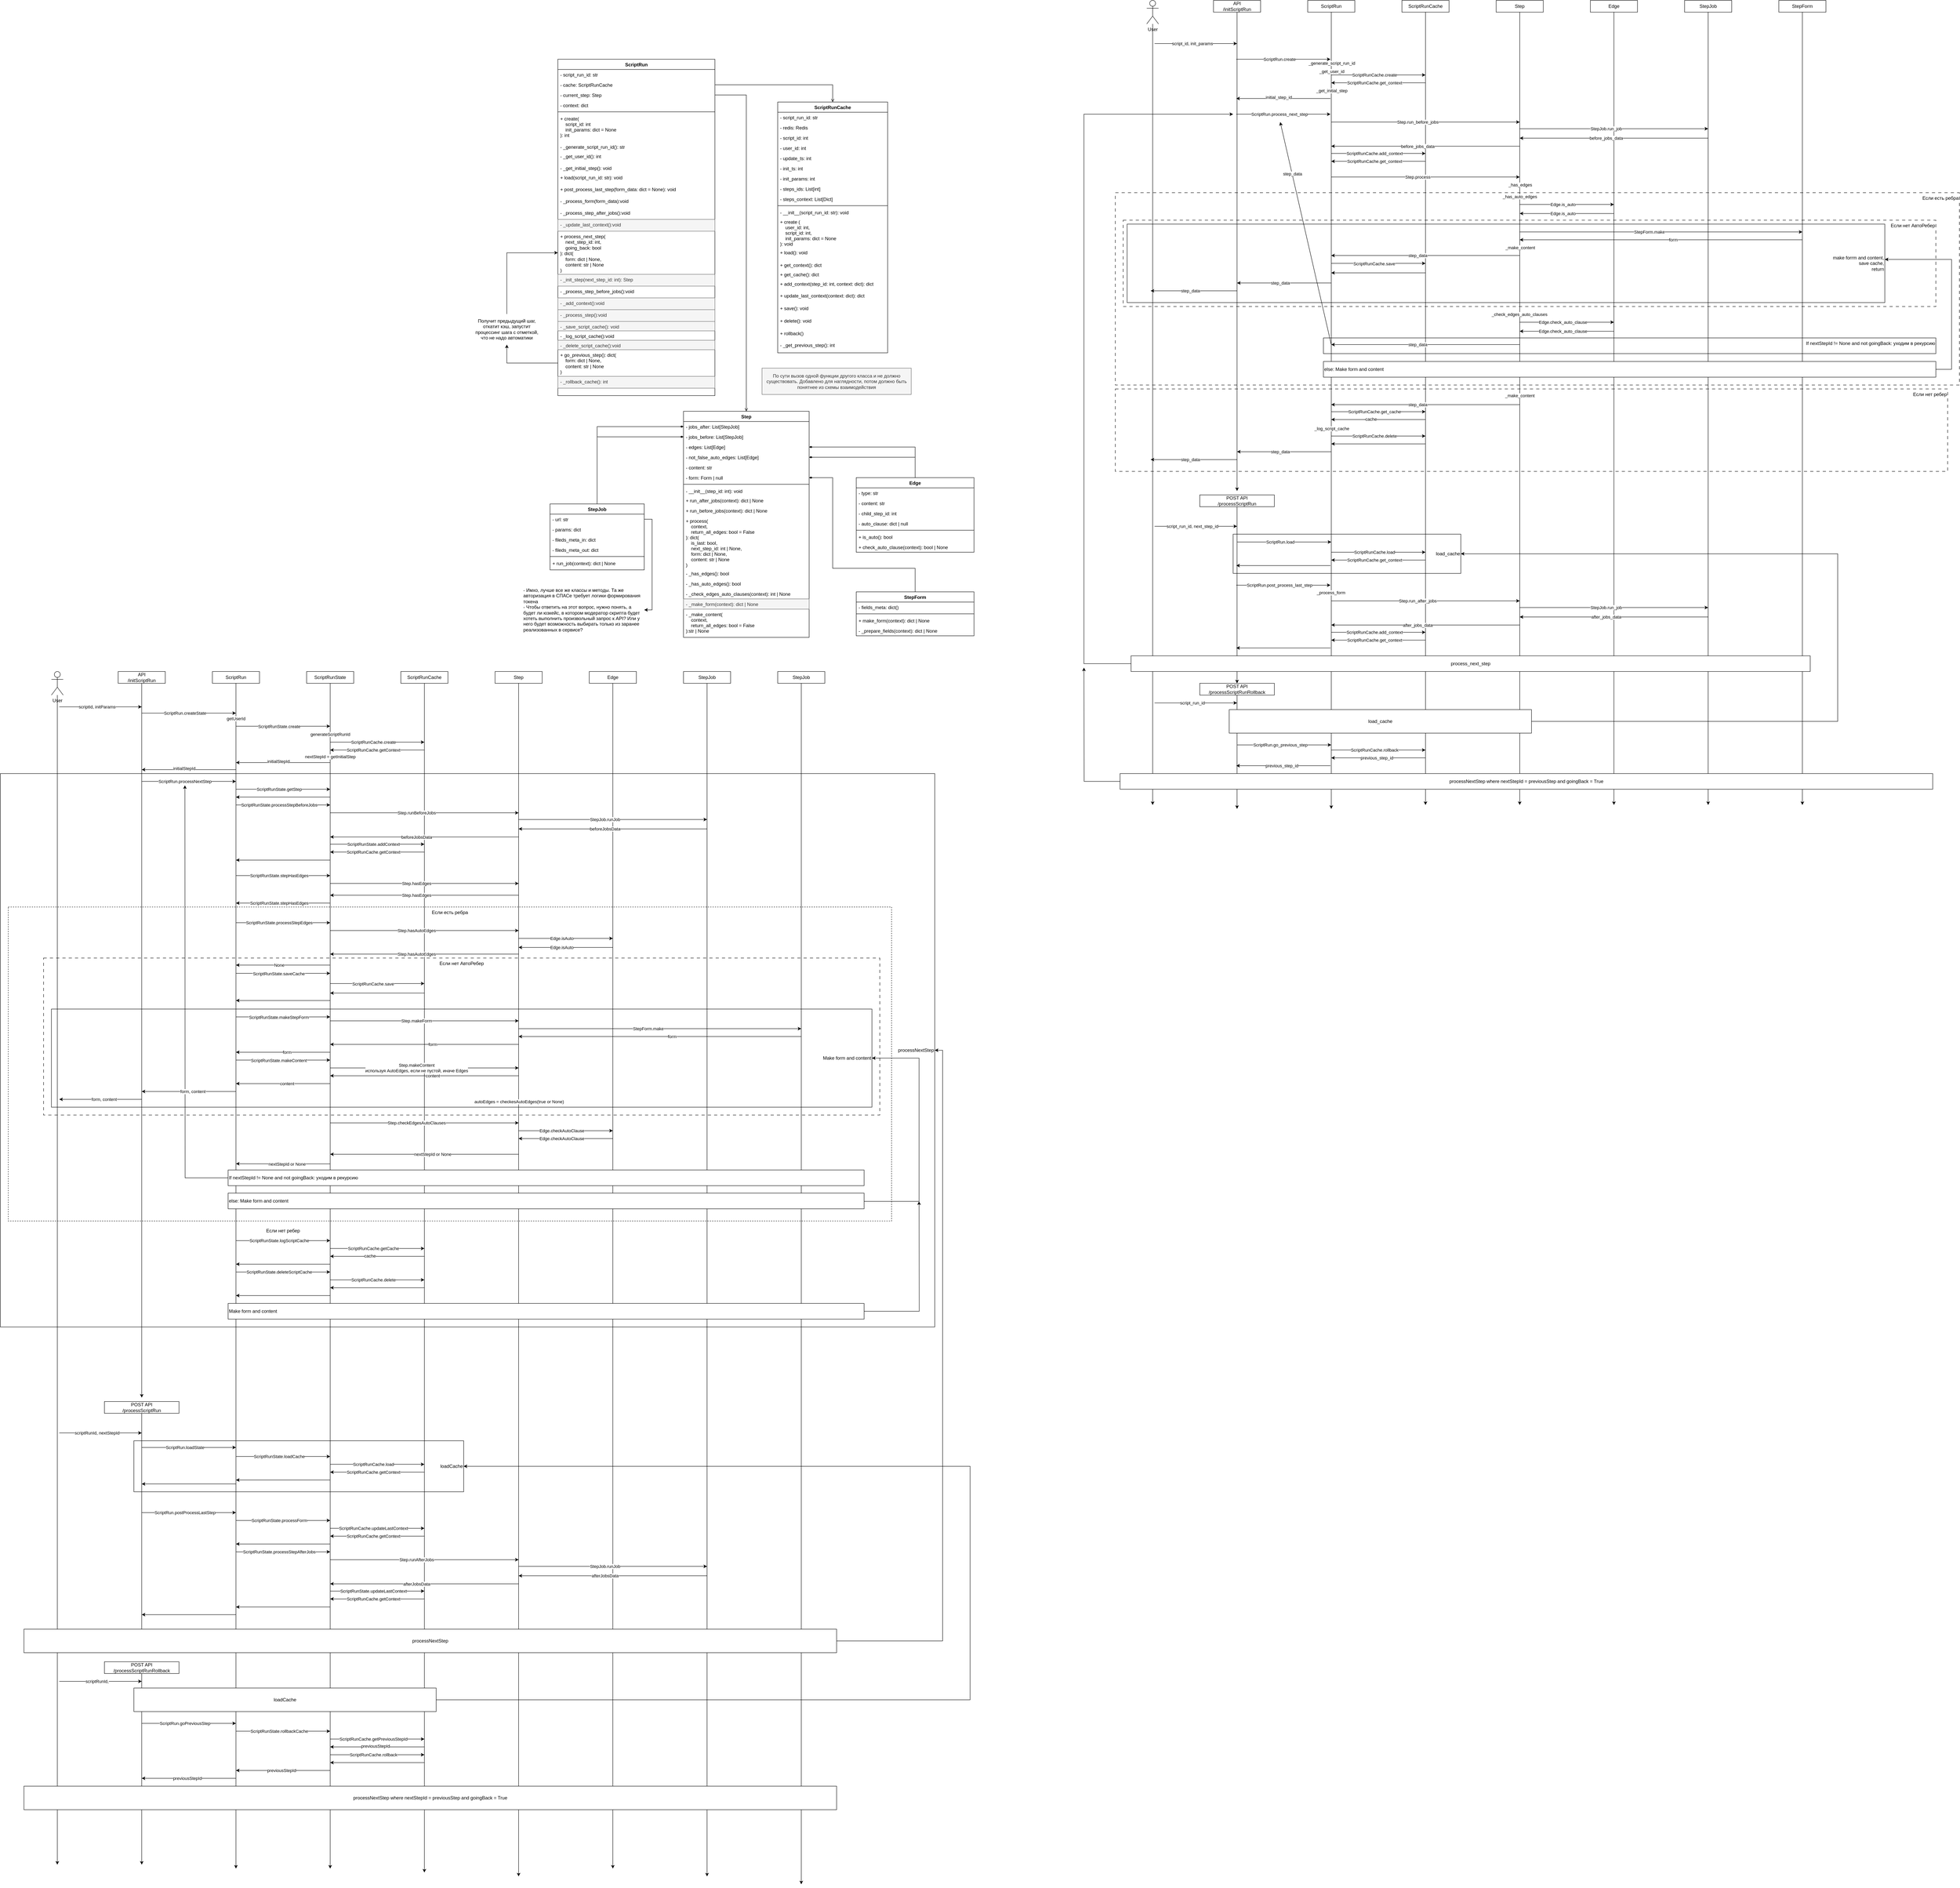 <mxfile version="22.0.8" type="github">
  <diagram id="C5RBs43oDa-KdzZeNtuy" name="Page-1">
    <mxGraphModel dx="3608" dy="1101" grid="1" gridSize="10" guides="1" tooltips="1" connect="1" arrows="1" fold="1" page="1" pageScale="1" pageWidth="827" pageHeight="1169" math="0" shadow="0">
      <root>
        <mxCell id="WIyWlLk6GJQsqaUBKTNV-0" />
        <mxCell id="WIyWlLk6GJQsqaUBKTNV-1" parent="WIyWlLk6GJQsqaUBKTNV-0" />
        <mxCell id="GniXiSgvPlTgCx58AMJc-325" value="load_cache" style="rounded=0;whiteSpace=wrap;html=1;align=right;" vertex="1" parent="WIyWlLk6GJQsqaUBKTNV-1">
          <mxGeometry x="1940" y="1370" width="580" height="100" as="geometry" />
        </mxCell>
        <mxCell id="GniXiSgvPlTgCx58AMJc-306" value="Если нет ребер" style="rounded=0;whiteSpace=wrap;html=1;verticalAlign=top;dashed=1;dashPattern=8 8;align=right;" vertex="1" parent="WIyWlLk6GJQsqaUBKTNV-1">
          <mxGeometry x="1640" y="1000" width="2120" height="210" as="geometry" />
        </mxCell>
        <mxCell id="GniXiSgvPlTgCx58AMJc-259" value="Если есть ребра" style="rounded=0;whiteSpace=wrap;html=1;verticalAlign=top;dashed=1;dashPattern=8 8;align=right;" vertex="1" parent="WIyWlLk6GJQsqaUBKTNV-1">
          <mxGeometry x="1640" y="500" width="2150" height="490" as="geometry" />
        </mxCell>
        <mxCell id="GniXiSgvPlTgCx58AMJc-268" value="If nextStepId != None and not goingBack: уходим в рекурсию" style="rounded=0;whiteSpace=wrap;html=1;align=right;verticalAlign=top;" vertex="1" parent="WIyWlLk6GJQsqaUBKTNV-1">
          <mxGeometry x="2170" y="870" width="1560" height="40" as="geometry" />
        </mxCell>
        <mxCell id="GniXiSgvPlTgCx58AMJc-257" value="Если нет АвтоРебер" style="rounded=0;whiteSpace=wrap;html=1;verticalAlign=top;dashed=1;dashPattern=8 8;align=right;" vertex="1" parent="WIyWlLk6GJQsqaUBKTNV-1">
          <mxGeometry x="1660" y="570" width="2070" height="220" as="geometry" />
        </mxCell>
        <mxCell id="GniXiSgvPlTgCx58AMJc-260" value="make forrm and content, &lt;br&gt;save cache, &lt;br&gt;return" style="rounded=0;whiteSpace=wrap;html=1;align=right;" vertex="1" parent="WIyWlLk6GJQsqaUBKTNV-1">
          <mxGeometry x="1670" y="580" width="1930" height="200" as="geometry" />
        </mxCell>
        <mxCell id="oMOU8abp3YVI7Rxpy9HV-286" value="loadCache" style="rounded=0;whiteSpace=wrap;html=1;align=right;" parent="WIyWlLk6GJQsqaUBKTNV-1" vertex="1">
          <mxGeometry x="-860" y="3680" width="840" height="130" as="geometry" />
        </mxCell>
        <mxCell id="oMOU8abp3YVI7Rxpy9HV-145" value="processNextStep" style="rounded=0;whiteSpace=wrap;html=1;align=right;" parent="WIyWlLk6GJQsqaUBKTNV-1" vertex="1">
          <mxGeometry x="-1200" y="1980" width="2380" height="1410" as="geometry" />
        </mxCell>
        <mxCell id="oMOU8abp3YVI7Rxpy9HV-205" value="Если есть ребра" style="rounded=0;whiteSpace=wrap;html=1;dashed=1;verticalAlign=top;" parent="WIyWlLk6GJQsqaUBKTNV-1" vertex="1">
          <mxGeometry x="-1180" y="2320" width="2250" height="800" as="geometry" />
        </mxCell>
        <mxCell id="oMOU8abp3YVI7Rxpy9HV-95" value="Если нет АвтоРебер" style="rounded=0;whiteSpace=wrap;html=1;verticalAlign=top;dashed=1;dashPattern=8 8;" parent="WIyWlLk6GJQsqaUBKTNV-1" vertex="1">
          <mxGeometry x="-1090" y="2450" width="2130" height="400" as="geometry" />
        </mxCell>
        <mxCell id="oMOU8abp3YVI7Rxpy9HV-214" value="Make form and content" style="rounded=0;whiteSpace=wrap;html=1;align=right;" parent="WIyWlLk6GJQsqaUBKTNV-1" vertex="1">
          <mxGeometry x="-1070" y="2580" width="2090" height="250" as="geometry" />
        </mxCell>
        <mxCell id="oMOU8abp3YVI7Rxpy9HV-23" style="edgeStyle=orthogonalEdgeStyle;rounded=0;orthogonalLoop=1;jettySize=auto;html=1;exitX=0.5;exitY=1;exitDx=0;exitDy=0;" parent="WIyWlLk6GJQsqaUBKTNV-1" source="oMOU8abp3YVI7Rxpy9HV-11" edge="1">
          <mxGeometry relative="1" as="geometry">
            <mxPoint x="-600" y="4770" as="targetPoint" />
          </mxGeometry>
        </mxCell>
        <mxCell id="oMOU8abp3YVI7Rxpy9HV-36" value="getUserId" style="edgeLabel;html=1;align=center;verticalAlign=middle;resizable=0;points=[];" parent="oMOU8abp3YVI7Rxpy9HV-23" vertex="1" connectable="0">
          <mxGeometry x="-0.947" relative="1" as="geometry">
            <mxPoint y="10" as="offset" />
          </mxGeometry>
        </mxCell>
        <mxCell id="oMOU8abp3YVI7Rxpy9HV-11" value="ScriptRun" style="rounded=0;whiteSpace=wrap;html=1;" parent="WIyWlLk6GJQsqaUBKTNV-1" vertex="1">
          <mxGeometry x="-660" y="1720" width="120" height="30" as="geometry" />
        </mxCell>
        <mxCell id="oMOU8abp3YVI7Rxpy9HV-24" style="edgeStyle=orthogonalEdgeStyle;rounded=0;orthogonalLoop=1;jettySize=auto;html=1;exitX=0.5;exitY=1;exitDx=0;exitDy=0;" parent="WIyWlLk6GJQsqaUBKTNV-1" source="oMOU8abp3YVI7Rxpy9HV-12" edge="1">
          <mxGeometry relative="1" as="geometry">
            <mxPoint x="-360" y="4770" as="targetPoint" />
          </mxGeometry>
        </mxCell>
        <mxCell id="oMOU8abp3YVI7Rxpy9HV-56" value="nextStepId = getInitialStep" style="edgeLabel;html=1;align=center;verticalAlign=middle;resizable=0;points=[];" parent="oMOU8abp3YVI7Rxpy9HV-24" vertex="1" connectable="0">
          <mxGeometry x="-0.892" relative="1" as="geometry">
            <mxPoint y="24" as="offset" />
          </mxGeometry>
        </mxCell>
        <mxCell id="oMOU8abp3YVI7Rxpy9HV-12" value="ScriptRunState" style="rounded=0;whiteSpace=wrap;html=1;" parent="WIyWlLk6GJQsqaUBKTNV-1" vertex="1">
          <mxGeometry x="-420" y="1720" width="120" height="30" as="geometry" />
        </mxCell>
        <mxCell id="oMOU8abp3YVI7Rxpy9HV-25" style="edgeStyle=orthogonalEdgeStyle;rounded=0;orthogonalLoop=1;jettySize=auto;html=1;exitX=0.5;exitY=1;exitDx=0;exitDy=0;" parent="WIyWlLk6GJQsqaUBKTNV-1" source="oMOU8abp3YVI7Rxpy9HV-13" edge="1">
          <mxGeometry relative="1" as="geometry">
            <mxPoint x="-120" y="4780" as="targetPoint" />
          </mxGeometry>
        </mxCell>
        <mxCell id="oMOU8abp3YVI7Rxpy9HV-13" value="ScriptRunCache" style="rounded=0;whiteSpace=wrap;html=1;" parent="WIyWlLk6GJQsqaUBKTNV-1" vertex="1">
          <mxGeometry x="-180" y="1720" width="120" height="30" as="geometry" />
        </mxCell>
        <mxCell id="oMOU8abp3YVI7Rxpy9HV-26" style="edgeStyle=orthogonalEdgeStyle;rounded=0;orthogonalLoop=1;jettySize=auto;html=1;exitX=0.5;exitY=1;exitDx=0;exitDy=0;" parent="WIyWlLk6GJQsqaUBKTNV-1" source="oMOU8abp3YVI7Rxpy9HV-14" edge="1">
          <mxGeometry relative="1" as="geometry">
            <mxPoint x="120" y="4790" as="targetPoint" />
          </mxGeometry>
        </mxCell>
        <mxCell id="oMOU8abp3YVI7Rxpy9HV-119" value="autoEdges = checkesAutoEdges(true or None)" style="edgeLabel;html=1;align=center;verticalAlign=middle;resizable=0;points=[];" parent="oMOU8abp3YVI7Rxpy9HV-26" vertex="1" connectable="0">
          <mxGeometry x="-0.489" y="1" relative="1" as="geometry">
            <mxPoint y="289" as="offset" />
          </mxGeometry>
        </mxCell>
        <mxCell id="oMOU8abp3YVI7Rxpy9HV-14" value="Step" style="rounded=0;whiteSpace=wrap;html=1;" parent="WIyWlLk6GJQsqaUBKTNV-1" vertex="1">
          <mxGeometry x="60" y="1720" width="120" height="30" as="geometry" />
        </mxCell>
        <mxCell id="oMOU8abp3YVI7Rxpy9HV-27" style="edgeStyle=orthogonalEdgeStyle;rounded=0;orthogonalLoop=1;jettySize=auto;html=1;exitX=0.5;exitY=1;exitDx=0;exitDy=0;" parent="WIyWlLk6GJQsqaUBKTNV-1" source="oMOU8abp3YVI7Rxpy9HV-15" edge="1">
          <mxGeometry relative="1" as="geometry">
            <mxPoint x="360" y="4770" as="targetPoint" />
          </mxGeometry>
        </mxCell>
        <mxCell id="oMOU8abp3YVI7Rxpy9HV-15" value="Edge" style="rounded=0;whiteSpace=wrap;html=1;" parent="WIyWlLk6GJQsqaUBKTNV-1" vertex="1">
          <mxGeometry x="300" y="1720" width="120" height="30" as="geometry" />
        </mxCell>
        <mxCell id="oMOU8abp3YVI7Rxpy9HV-30" style="edgeStyle=orthogonalEdgeStyle;rounded=0;orthogonalLoop=1;jettySize=auto;html=1;" parent="WIyWlLk6GJQsqaUBKTNV-1" source="oMOU8abp3YVI7Rxpy9HV-16" edge="1">
          <mxGeometry relative="1" as="geometry">
            <mxPoint x="-1055" y="4760" as="targetPoint" />
          </mxGeometry>
        </mxCell>
        <mxCell id="oMOU8abp3YVI7Rxpy9HV-16" value="User" style="shape=umlActor;verticalLabelPosition=bottom;verticalAlign=top;html=1;outlineConnect=0;" parent="WIyWlLk6GJQsqaUBKTNV-1" vertex="1">
          <mxGeometry x="-1070" y="1720" width="30" height="60" as="geometry" />
        </mxCell>
        <mxCell id="oMOU8abp3YVI7Rxpy9HV-29" style="edgeStyle=orthogonalEdgeStyle;rounded=0;orthogonalLoop=1;jettySize=auto;html=1;exitX=0.5;exitY=1;exitDx=0;exitDy=0;" parent="WIyWlLk6GJQsqaUBKTNV-1" source="oMOU8abp3YVI7Rxpy9HV-17" edge="1">
          <mxGeometry relative="1" as="geometry">
            <mxPoint x="-840" y="3570" as="targetPoint" />
          </mxGeometry>
        </mxCell>
        <mxCell id="oMOU8abp3YVI7Rxpy9HV-17" value="API&lt;br&gt;/initScriptRun" style="rounded=0;whiteSpace=wrap;html=1;" parent="WIyWlLk6GJQsqaUBKTNV-1" vertex="1">
          <mxGeometry x="-900" y="1720" width="120" height="30" as="geometry" />
        </mxCell>
        <mxCell id="oMOU8abp3YVI7Rxpy9HV-28" style="edgeStyle=orthogonalEdgeStyle;rounded=0;orthogonalLoop=1;jettySize=auto;html=1;exitX=0.5;exitY=1;exitDx=0;exitDy=0;" parent="WIyWlLk6GJQsqaUBKTNV-1" source="oMOU8abp3YVI7Rxpy9HV-18" edge="1">
          <mxGeometry relative="1" as="geometry">
            <mxPoint x="600" y="4790" as="targetPoint" />
          </mxGeometry>
        </mxCell>
        <mxCell id="oMOU8abp3YVI7Rxpy9HV-18" value="StepJob" style="rounded=0;whiteSpace=wrap;html=1;" parent="WIyWlLk6GJQsqaUBKTNV-1" vertex="1">
          <mxGeometry x="540" y="1720" width="120" height="30" as="geometry" />
        </mxCell>
        <mxCell id="oMOU8abp3YVI7Rxpy9HV-31" value="" style="endArrow=classic;html=1;rounded=0;" parent="WIyWlLk6GJQsqaUBKTNV-1" edge="1">
          <mxGeometry width="50" height="50" relative="1" as="geometry">
            <mxPoint x="-1050" y="1810" as="sourcePoint" />
            <mxPoint x="-840" y="1810" as="targetPoint" />
          </mxGeometry>
        </mxCell>
        <mxCell id="oMOU8abp3YVI7Rxpy9HV-32" value="scriptId, initParams" style="edgeLabel;html=1;align=center;verticalAlign=middle;resizable=0;points=[];" parent="oMOU8abp3YVI7Rxpy9HV-31" vertex="1" connectable="0">
          <mxGeometry x="-0.085" relative="1" as="geometry">
            <mxPoint as="offset" />
          </mxGeometry>
        </mxCell>
        <mxCell id="oMOU8abp3YVI7Rxpy9HV-34" value="" style="endArrow=classic;html=1;rounded=0;" parent="WIyWlLk6GJQsqaUBKTNV-1" edge="1">
          <mxGeometry width="50" height="50" relative="1" as="geometry">
            <mxPoint x="-840" y="1826" as="sourcePoint" />
            <mxPoint x="-600" y="1826" as="targetPoint" />
          </mxGeometry>
        </mxCell>
        <mxCell id="oMOU8abp3YVI7Rxpy9HV-35" value="ScriptRun.createState" style="edgeLabel;html=1;align=center;verticalAlign=middle;resizable=0;points=[];" parent="oMOU8abp3YVI7Rxpy9HV-34" vertex="1" connectable="0">
          <mxGeometry x="-0.085" relative="1" as="geometry">
            <mxPoint as="offset" />
          </mxGeometry>
        </mxCell>
        <mxCell id="oMOU8abp3YVI7Rxpy9HV-37" value="" style="endArrow=classic;html=1;rounded=0;" parent="WIyWlLk6GJQsqaUBKTNV-1" edge="1">
          <mxGeometry width="50" height="50" relative="1" as="geometry">
            <mxPoint x="-600" y="1859.33" as="sourcePoint" />
            <mxPoint x="-360" y="1859.33" as="targetPoint" />
          </mxGeometry>
        </mxCell>
        <mxCell id="oMOU8abp3YVI7Rxpy9HV-38" value="ScriptRunState.create" style="edgeLabel;html=1;align=center;verticalAlign=middle;resizable=0;points=[];" parent="oMOU8abp3YVI7Rxpy9HV-37" vertex="1" connectable="0">
          <mxGeometry x="-0.085" relative="1" as="geometry">
            <mxPoint as="offset" />
          </mxGeometry>
        </mxCell>
        <mxCell id="oMOU8abp3YVI7Rxpy9HV-40" value="generateScriptRunId" style="edgeLabel;html=1;align=center;verticalAlign=middle;resizable=0;points=[];" parent="WIyWlLk6GJQsqaUBKTNV-1" vertex="1" connectable="0">
          <mxGeometry x="-359.997" y="1880.004" as="geometry" />
        </mxCell>
        <mxCell id="oMOU8abp3YVI7Rxpy9HV-41" value="" style="endArrow=none;html=1;rounded=0;endFill=0;startArrow=classic;startFill=1;" parent="WIyWlLk6GJQsqaUBKTNV-1" edge="1">
          <mxGeometry width="50" height="50" relative="1" as="geometry">
            <mxPoint x="-360" y="1920" as="sourcePoint" />
            <mxPoint x="-120" y="1920" as="targetPoint" />
          </mxGeometry>
        </mxCell>
        <mxCell id="oMOU8abp3YVI7Rxpy9HV-42" value="ScriptRunCache.getContext" style="edgeLabel;html=1;align=center;verticalAlign=middle;resizable=0;points=[];" parent="oMOU8abp3YVI7Rxpy9HV-41" vertex="1" connectable="0">
          <mxGeometry x="-0.085" relative="1" as="geometry">
            <mxPoint as="offset" />
          </mxGeometry>
        </mxCell>
        <mxCell id="oMOU8abp3YVI7Rxpy9HV-50" value="" style="endArrow=classic;html=1;rounded=0;" parent="WIyWlLk6GJQsqaUBKTNV-1" edge="1">
          <mxGeometry width="50" height="50" relative="1" as="geometry">
            <mxPoint x="-360" y="1900" as="sourcePoint" />
            <mxPoint x="-120" y="1900" as="targetPoint" />
          </mxGeometry>
        </mxCell>
        <mxCell id="oMOU8abp3YVI7Rxpy9HV-51" value="ScriptRunCache.create" style="edgeLabel;html=1;align=center;verticalAlign=middle;resizable=0;points=[];" parent="oMOU8abp3YVI7Rxpy9HV-50" vertex="1" connectable="0">
          <mxGeometry x="-0.085" relative="1" as="geometry">
            <mxPoint as="offset" />
          </mxGeometry>
        </mxCell>
        <mxCell id="oMOU8abp3YVI7Rxpy9HV-53" value="" style="endArrow=none;html=1;rounded=0;endFill=0;startArrow=classic;startFill=1;" parent="WIyWlLk6GJQsqaUBKTNV-1" edge="1">
          <mxGeometry width="50" height="50" relative="1" as="geometry">
            <mxPoint x="-600" y="1952" as="sourcePoint" />
            <mxPoint x="-360" y="1952" as="targetPoint" />
          </mxGeometry>
        </mxCell>
        <mxCell id="oMOU8abp3YVI7Rxpy9HV-57" value="initialStepId" style="edgeLabel;html=1;align=center;verticalAlign=middle;resizable=0;points=[];" parent="oMOU8abp3YVI7Rxpy9HV-53" vertex="1" connectable="0">
          <mxGeometry x="-0.102" y="3" relative="1" as="geometry">
            <mxPoint as="offset" />
          </mxGeometry>
        </mxCell>
        <mxCell id="oMOU8abp3YVI7Rxpy9HV-58" value="" style="endArrow=none;html=1;rounded=0;endFill=0;startArrow=classic;startFill=1;" parent="WIyWlLk6GJQsqaUBKTNV-1" edge="1">
          <mxGeometry width="50" height="50" relative="1" as="geometry">
            <mxPoint x="-840" y="1970" as="sourcePoint" />
            <mxPoint x="-600" y="1970" as="targetPoint" />
          </mxGeometry>
        </mxCell>
        <mxCell id="oMOU8abp3YVI7Rxpy9HV-59" value="initialStepId" style="edgeLabel;html=1;align=center;verticalAlign=middle;resizable=0;points=[];" parent="oMOU8abp3YVI7Rxpy9HV-58" vertex="1" connectable="0">
          <mxGeometry x="-0.102" y="3" relative="1" as="geometry">
            <mxPoint as="offset" />
          </mxGeometry>
        </mxCell>
        <mxCell id="oMOU8abp3YVI7Rxpy9HV-60" value="" style="endArrow=classic;html=1;rounded=0;" parent="WIyWlLk6GJQsqaUBKTNV-1" edge="1">
          <mxGeometry width="50" height="50" relative="1" as="geometry">
            <mxPoint x="-840" y="2000" as="sourcePoint" />
            <mxPoint x="-600" y="2000" as="targetPoint" />
          </mxGeometry>
        </mxCell>
        <mxCell id="oMOU8abp3YVI7Rxpy9HV-61" value="ScriptRun.processNextStep" style="edgeLabel;html=1;align=center;verticalAlign=middle;resizable=0;points=[];" parent="oMOU8abp3YVI7Rxpy9HV-60" vertex="1" connectable="0">
          <mxGeometry x="-0.085" relative="1" as="geometry">
            <mxPoint as="offset" />
          </mxGeometry>
        </mxCell>
        <mxCell id="oMOU8abp3YVI7Rxpy9HV-64" value="" style="endArrow=classic;html=1;rounded=0;" parent="WIyWlLk6GJQsqaUBKTNV-1" edge="1">
          <mxGeometry width="50" height="50" relative="1" as="geometry">
            <mxPoint x="-600" y="2020" as="sourcePoint" />
            <mxPoint x="-360" y="2020" as="targetPoint" />
          </mxGeometry>
        </mxCell>
        <mxCell id="oMOU8abp3YVI7Rxpy9HV-65" value="ScriptRunState.getStep" style="edgeLabel;html=1;align=center;verticalAlign=middle;resizable=0;points=[];" parent="oMOU8abp3YVI7Rxpy9HV-64" vertex="1" connectable="0">
          <mxGeometry x="-0.085" relative="1" as="geometry">
            <mxPoint as="offset" />
          </mxGeometry>
        </mxCell>
        <mxCell id="oMOU8abp3YVI7Rxpy9HV-66" value="" style="endArrow=none;html=1;rounded=0;endFill=0;startArrow=classic;startFill=1;" parent="WIyWlLk6GJQsqaUBKTNV-1" edge="1">
          <mxGeometry width="50" height="50" relative="1" as="geometry">
            <mxPoint x="-600" y="2040" as="sourcePoint" />
            <mxPoint x="-360" y="2040" as="targetPoint" />
          </mxGeometry>
        </mxCell>
        <mxCell id="oMOU8abp3YVI7Rxpy9HV-68" value="" style="endArrow=classic;html=1;rounded=0;" parent="WIyWlLk6GJQsqaUBKTNV-1" edge="1">
          <mxGeometry width="50" height="50" relative="1" as="geometry">
            <mxPoint x="-600" y="2060" as="sourcePoint" />
            <mxPoint x="-360" y="2060" as="targetPoint" />
          </mxGeometry>
        </mxCell>
        <mxCell id="oMOU8abp3YVI7Rxpy9HV-69" value="ScriptRunState.processStepBeforeJobs" style="edgeLabel;html=1;align=center;verticalAlign=middle;resizable=0;points=[];" parent="oMOU8abp3YVI7Rxpy9HV-68" vertex="1" connectable="0">
          <mxGeometry x="-0.085" relative="1" as="geometry">
            <mxPoint as="offset" />
          </mxGeometry>
        </mxCell>
        <mxCell id="oMOU8abp3YVI7Rxpy9HV-70" value="" style="endArrow=classic;html=1;rounded=0;" parent="WIyWlLk6GJQsqaUBKTNV-1" edge="1">
          <mxGeometry width="50" height="50" relative="1" as="geometry">
            <mxPoint x="-360" y="2080" as="sourcePoint" />
            <mxPoint x="120" y="2080" as="targetPoint" />
          </mxGeometry>
        </mxCell>
        <mxCell id="oMOU8abp3YVI7Rxpy9HV-71" value="Step.runBeforeJobs" style="edgeLabel;html=1;align=center;verticalAlign=middle;resizable=0;points=[];" parent="oMOU8abp3YVI7Rxpy9HV-70" vertex="1" connectable="0">
          <mxGeometry x="-0.085" relative="1" as="geometry">
            <mxPoint as="offset" />
          </mxGeometry>
        </mxCell>
        <mxCell id="oMOU8abp3YVI7Rxpy9HV-72" value="" style="endArrow=classic;html=1;rounded=0;" parent="WIyWlLk6GJQsqaUBKTNV-1" edge="1">
          <mxGeometry width="50" height="50" relative="1" as="geometry">
            <mxPoint x="120" y="2097" as="sourcePoint" />
            <mxPoint x="600" y="2097" as="targetPoint" />
          </mxGeometry>
        </mxCell>
        <mxCell id="oMOU8abp3YVI7Rxpy9HV-73" value="StepJob.runJob" style="edgeLabel;html=1;align=center;verticalAlign=middle;resizable=0;points=[];" parent="oMOU8abp3YVI7Rxpy9HV-72" vertex="1" connectable="0">
          <mxGeometry x="-0.085" relative="1" as="geometry">
            <mxPoint as="offset" />
          </mxGeometry>
        </mxCell>
        <mxCell id="oMOU8abp3YVI7Rxpy9HV-74" value="" style="endArrow=none;html=1;rounded=0;startArrow=classic;startFill=1;endFill=0;" parent="WIyWlLk6GJQsqaUBKTNV-1" edge="1">
          <mxGeometry width="50" height="50" relative="1" as="geometry">
            <mxPoint x="120" y="2121" as="sourcePoint" />
            <mxPoint x="600" y="2121" as="targetPoint" />
          </mxGeometry>
        </mxCell>
        <mxCell id="oMOU8abp3YVI7Rxpy9HV-75" value="beforeJobsData" style="edgeLabel;html=1;align=center;verticalAlign=middle;resizable=0;points=[];" parent="oMOU8abp3YVI7Rxpy9HV-74" vertex="1" connectable="0">
          <mxGeometry x="-0.085" relative="1" as="geometry">
            <mxPoint as="offset" />
          </mxGeometry>
        </mxCell>
        <mxCell id="oMOU8abp3YVI7Rxpy9HV-76" value="" style="endArrow=none;html=1;rounded=0;startArrow=classic;startFill=1;endFill=0;" parent="WIyWlLk6GJQsqaUBKTNV-1" edge="1">
          <mxGeometry width="50" height="50" relative="1" as="geometry">
            <mxPoint x="-360" y="2141.44" as="sourcePoint" />
            <mxPoint x="120" y="2141.44" as="targetPoint" />
          </mxGeometry>
        </mxCell>
        <mxCell id="oMOU8abp3YVI7Rxpy9HV-77" value="beforeJobsData" style="edgeLabel;html=1;align=center;verticalAlign=middle;resizable=0;points=[];" parent="oMOU8abp3YVI7Rxpy9HV-76" vertex="1" connectable="0">
          <mxGeometry x="-0.085" relative="1" as="geometry">
            <mxPoint as="offset" />
          </mxGeometry>
        </mxCell>
        <mxCell id="oMOU8abp3YVI7Rxpy9HV-78" value="" style="endArrow=classic;html=1;rounded=0;" parent="WIyWlLk6GJQsqaUBKTNV-1" edge="1">
          <mxGeometry width="50" height="50" relative="1" as="geometry">
            <mxPoint x="-360" y="2160" as="sourcePoint" />
            <mxPoint x="-120" y="2160" as="targetPoint" />
          </mxGeometry>
        </mxCell>
        <mxCell id="oMOU8abp3YVI7Rxpy9HV-79" value="ScriptRunState.addContext" style="edgeLabel;html=1;align=center;verticalAlign=middle;resizable=0;points=[];" parent="oMOU8abp3YVI7Rxpy9HV-78" vertex="1" connectable="0">
          <mxGeometry x="-0.085" relative="1" as="geometry">
            <mxPoint as="offset" />
          </mxGeometry>
        </mxCell>
        <mxCell id="oMOU8abp3YVI7Rxpy9HV-80" value="" style="endArrow=none;html=1;rounded=0;endFill=0;startArrow=classic;startFill=1;" parent="WIyWlLk6GJQsqaUBKTNV-1" edge="1">
          <mxGeometry width="50" height="50" relative="1" as="geometry">
            <mxPoint x="-360" y="2180" as="sourcePoint" />
            <mxPoint x="-120" y="2180" as="targetPoint" />
          </mxGeometry>
        </mxCell>
        <mxCell id="oMOU8abp3YVI7Rxpy9HV-81" value="ScriptRunCache.getContext" style="edgeLabel;html=1;align=center;verticalAlign=middle;resizable=0;points=[];" parent="oMOU8abp3YVI7Rxpy9HV-80" vertex="1" connectable="0">
          <mxGeometry x="-0.085" relative="1" as="geometry">
            <mxPoint as="offset" />
          </mxGeometry>
        </mxCell>
        <mxCell id="oMOU8abp3YVI7Rxpy9HV-82" value="" style="endArrow=none;html=1;rounded=0;endFill=0;startArrow=classic;startFill=1;" parent="WIyWlLk6GJQsqaUBKTNV-1" edge="1">
          <mxGeometry width="50" height="50" relative="1" as="geometry">
            <mxPoint x="-600" y="2200.44" as="sourcePoint" />
            <mxPoint x="-360" y="2200.44" as="targetPoint" />
          </mxGeometry>
        </mxCell>
        <mxCell id="oMOU8abp3YVI7Rxpy9HV-84" value="" style="endArrow=classic;html=1;rounded=0;" parent="WIyWlLk6GJQsqaUBKTNV-1" edge="1">
          <mxGeometry width="50" height="50" relative="1" as="geometry">
            <mxPoint x="-600" y="2360" as="sourcePoint" />
            <mxPoint x="-360" y="2360" as="targetPoint" />
          </mxGeometry>
        </mxCell>
        <mxCell id="oMOU8abp3YVI7Rxpy9HV-85" value="ScriptRunState.processStepEdges" style="edgeLabel;html=1;align=center;verticalAlign=middle;resizable=0;points=[];" parent="oMOU8abp3YVI7Rxpy9HV-84" vertex="1" connectable="0">
          <mxGeometry x="-0.085" relative="1" as="geometry">
            <mxPoint as="offset" />
          </mxGeometry>
        </mxCell>
        <mxCell id="oMOU8abp3YVI7Rxpy9HV-86" value="" style="endArrow=classic;html=1;rounded=0;" parent="WIyWlLk6GJQsqaUBKTNV-1" edge="1">
          <mxGeometry width="50" height="50" relative="1" as="geometry">
            <mxPoint x="-360" y="2380" as="sourcePoint" />
            <mxPoint x="120" y="2380" as="targetPoint" />
          </mxGeometry>
        </mxCell>
        <mxCell id="oMOU8abp3YVI7Rxpy9HV-87" value="Step.hasAutoEdges" style="edgeLabel;html=1;align=center;verticalAlign=middle;resizable=0;points=[];" parent="oMOU8abp3YVI7Rxpy9HV-86" vertex="1" connectable="0">
          <mxGeometry x="-0.085" relative="1" as="geometry">
            <mxPoint as="offset" />
          </mxGeometry>
        </mxCell>
        <mxCell id="oMOU8abp3YVI7Rxpy9HV-88" value="" style="endArrow=classic;html=1;rounded=0;" parent="WIyWlLk6GJQsqaUBKTNV-1" edge="1">
          <mxGeometry width="50" height="50" relative="1" as="geometry">
            <mxPoint x="120" y="2400" as="sourcePoint" />
            <mxPoint x="360" y="2400" as="targetPoint" />
          </mxGeometry>
        </mxCell>
        <mxCell id="oMOU8abp3YVI7Rxpy9HV-89" value="Edge.isAuto" style="edgeLabel;html=1;align=center;verticalAlign=middle;resizable=0;points=[];" parent="oMOU8abp3YVI7Rxpy9HV-88" vertex="1" connectable="0">
          <mxGeometry x="-0.085" relative="1" as="geometry">
            <mxPoint as="offset" />
          </mxGeometry>
        </mxCell>
        <mxCell id="oMOU8abp3YVI7Rxpy9HV-90" value="" style="endArrow=none;html=1;rounded=0;endFill=0;startArrow=classic;startFill=1;" parent="WIyWlLk6GJQsqaUBKTNV-1" edge="1">
          <mxGeometry width="50" height="50" relative="1" as="geometry">
            <mxPoint x="120" y="2423" as="sourcePoint" />
            <mxPoint x="360" y="2423" as="targetPoint" />
          </mxGeometry>
        </mxCell>
        <mxCell id="oMOU8abp3YVI7Rxpy9HV-91" value="Edge.isAuto" style="edgeLabel;html=1;align=center;verticalAlign=middle;resizable=0;points=[];" parent="oMOU8abp3YVI7Rxpy9HV-90" vertex="1" connectable="0">
          <mxGeometry x="-0.085" relative="1" as="geometry">
            <mxPoint as="offset" />
          </mxGeometry>
        </mxCell>
        <mxCell id="oMOU8abp3YVI7Rxpy9HV-92" value="" style="endArrow=none;html=1;rounded=0;startArrow=classic;startFill=1;endFill=0;" parent="WIyWlLk6GJQsqaUBKTNV-1" edge="1">
          <mxGeometry width="50" height="50" relative="1" as="geometry">
            <mxPoint x="-360" y="2440" as="sourcePoint" />
            <mxPoint x="120" y="2440" as="targetPoint" />
          </mxGeometry>
        </mxCell>
        <mxCell id="oMOU8abp3YVI7Rxpy9HV-93" value="Step.hasAutoEdges" style="edgeLabel;html=1;align=center;verticalAlign=middle;resizable=0;points=[];" parent="oMOU8abp3YVI7Rxpy9HV-92" vertex="1" connectable="0">
          <mxGeometry x="-0.085" relative="1" as="geometry">
            <mxPoint as="offset" />
          </mxGeometry>
        </mxCell>
        <mxCell id="oMOU8abp3YVI7Rxpy9HV-97" value="" style="endArrow=classic;html=1;rounded=0;" parent="WIyWlLk6GJQsqaUBKTNV-1" edge="1">
          <mxGeometry width="50" height="50" relative="1" as="geometry">
            <mxPoint x="-360" y="2610" as="sourcePoint" />
            <mxPoint x="120" y="2610" as="targetPoint" />
          </mxGeometry>
        </mxCell>
        <mxCell id="oMOU8abp3YVI7Rxpy9HV-98" value="Step.makeForm" style="edgeLabel;html=1;align=center;verticalAlign=middle;resizable=0;points=[];" parent="oMOU8abp3YVI7Rxpy9HV-97" vertex="1" connectable="0">
          <mxGeometry x="-0.085" relative="1" as="geometry">
            <mxPoint as="offset" />
          </mxGeometry>
        </mxCell>
        <mxCell id="oMOU8abp3YVI7Rxpy9HV-99" value="" style="endArrow=classic;html=1;rounded=0;" parent="WIyWlLk6GJQsqaUBKTNV-1" edge="1">
          <mxGeometry width="50" height="50" relative="1" as="geometry">
            <mxPoint x="120" y="2630" as="sourcePoint" />
            <mxPoint x="840" y="2630" as="targetPoint" />
          </mxGeometry>
        </mxCell>
        <mxCell id="oMOU8abp3YVI7Rxpy9HV-100" value="StepForm.make" style="edgeLabel;html=1;align=center;verticalAlign=middle;resizable=0;points=[];" parent="oMOU8abp3YVI7Rxpy9HV-99" vertex="1" connectable="0">
          <mxGeometry x="-0.085" relative="1" as="geometry">
            <mxPoint as="offset" />
          </mxGeometry>
        </mxCell>
        <mxCell id="oMOU8abp3YVI7Rxpy9HV-102" style="edgeStyle=orthogonalEdgeStyle;rounded=0;orthogonalLoop=1;jettySize=auto;html=1;exitX=0.5;exitY=1;exitDx=0;exitDy=0;" parent="WIyWlLk6GJQsqaUBKTNV-1" source="oMOU8abp3YVI7Rxpy9HV-101" edge="1">
          <mxGeometry relative="1" as="geometry">
            <mxPoint x="840" y="4810" as="targetPoint" />
          </mxGeometry>
        </mxCell>
        <mxCell id="oMOU8abp3YVI7Rxpy9HV-101" value="StepJob" style="rounded=0;whiteSpace=wrap;html=1;" parent="WIyWlLk6GJQsqaUBKTNV-1" vertex="1">
          <mxGeometry x="780" y="1720" width="120" height="30" as="geometry" />
        </mxCell>
        <mxCell id="oMOU8abp3YVI7Rxpy9HV-104" value="" style="endArrow=classic;html=1;rounded=0;" parent="WIyWlLk6GJQsqaUBKTNV-1" edge="1">
          <mxGeometry width="50" height="50" relative="1" as="geometry">
            <mxPoint x="840" y="2650" as="sourcePoint" />
            <mxPoint x="120" y="2650" as="targetPoint" />
          </mxGeometry>
        </mxCell>
        <mxCell id="oMOU8abp3YVI7Rxpy9HV-105" value="form" style="edgeLabel;html=1;align=center;verticalAlign=middle;resizable=0;points=[];" parent="oMOU8abp3YVI7Rxpy9HV-104" vertex="1" connectable="0">
          <mxGeometry x="-0.085" relative="1" as="geometry">
            <mxPoint as="offset" />
          </mxGeometry>
        </mxCell>
        <mxCell id="oMOU8abp3YVI7Rxpy9HV-106" value="" style="endArrow=classic;html=1;rounded=0;" parent="WIyWlLk6GJQsqaUBKTNV-1" edge="1">
          <mxGeometry width="50" height="50" relative="1" as="geometry">
            <mxPoint x="120" y="2670" as="sourcePoint" />
            <mxPoint x="-360" y="2670" as="targetPoint" />
          </mxGeometry>
        </mxCell>
        <mxCell id="oMOU8abp3YVI7Rxpy9HV-107" value="form" style="edgeLabel;html=1;align=center;verticalAlign=middle;resizable=0;points=[];" parent="oMOU8abp3YVI7Rxpy9HV-106" vertex="1" connectable="0">
          <mxGeometry x="-0.085" relative="1" as="geometry">
            <mxPoint as="offset" />
          </mxGeometry>
        </mxCell>
        <mxCell id="oMOU8abp3YVI7Rxpy9HV-108" value="" style="endArrow=classic;html=1;rounded=0;" parent="WIyWlLk6GJQsqaUBKTNV-1" edge="1">
          <mxGeometry width="50" height="50" relative="1" as="geometry">
            <mxPoint x="-360" y="2730" as="sourcePoint" />
            <mxPoint x="120" y="2730" as="targetPoint" />
          </mxGeometry>
        </mxCell>
        <mxCell id="oMOU8abp3YVI7Rxpy9HV-109" value="Step.makeContent&lt;br&gt;используя AutoEdges, если не пустой, иначе Edges" style="edgeLabel;html=1;align=center;verticalAlign=middle;resizable=0;points=[];" parent="oMOU8abp3YVI7Rxpy9HV-108" vertex="1" connectable="0">
          <mxGeometry x="-0.085" relative="1" as="geometry">
            <mxPoint as="offset" />
          </mxGeometry>
        </mxCell>
        <mxCell id="oMOU8abp3YVI7Rxpy9HV-110" value="" style="endArrow=classic;html=1;rounded=0;" parent="WIyWlLk6GJQsqaUBKTNV-1" edge="1">
          <mxGeometry width="50" height="50" relative="1" as="geometry">
            <mxPoint x="120" y="2750" as="sourcePoint" />
            <mxPoint x="-360" y="2750" as="targetPoint" />
          </mxGeometry>
        </mxCell>
        <mxCell id="oMOU8abp3YVI7Rxpy9HV-111" value="content" style="edgeLabel;html=1;align=center;verticalAlign=middle;resizable=0;points=[];" parent="oMOU8abp3YVI7Rxpy9HV-110" vertex="1" connectable="0">
          <mxGeometry x="-0.085" relative="1" as="geometry">
            <mxPoint as="offset" />
          </mxGeometry>
        </mxCell>
        <mxCell id="oMOU8abp3YVI7Rxpy9HV-113" value="" style="endArrow=classic;html=1;rounded=0;" parent="WIyWlLk6GJQsqaUBKTNV-1" edge="1">
          <mxGeometry width="50" height="50" relative="1" as="geometry">
            <mxPoint x="-360" y="2870" as="sourcePoint" />
            <mxPoint x="120" y="2870" as="targetPoint" />
          </mxGeometry>
        </mxCell>
        <mxCell id="oMOU8abp3YVI7Rxpy9HV-114" value="Step.checkEdgesAutoClauses" style="edgeLabel;html=1;align=center;verticalAlign=middle;resizable=0;points=[];" parent="oMOU8abp3YVI7Rxpy9HV-113" vertex="1" connectable="0">
          <mxGeometry x="-0.085" relative="1" as="geometry">
            <mxPoint as="offset" />
          </mxGeometry>
        </mxCell>
        <mxCell id="oMOU8abp3YVI7Rxpy9HV-115" value="" style="endArrow=classic;html=1;rounded=0;" parent="WIyWlLk6GJQsqaUBKTNV-1" edge="1">
          <mxGeometry width="50" height="50" relative="1" as="geometry">
            <mxPoint x="120" y="2890" as="sourcePoint" />
            <mxPoint x="360" y="2890" as="targetPoint" />
          </mxGeometry>
        </mxCell>
        <mxCell id="oMOU8abp3YVI7Rxpy9HV-116" value="Edge.checkAutoClause" style="edgeLabel;html=1;align=center;verticalAlign=middle;resizable=0;points=[];" parent="oMOU8abp3YVI7Rxpy9HV-115" vertex="1" connectable="0">
          <mxGeometry x="-0.085" relative="1" as="geometry">
            <mxPoint as="offset" />
          </mxGeometry>
        </mxCell>
        <mxCell id="oMOU8abp3YVI7Rxpy9HV-117" value="" style="endArrow=none;html=1;rounded=0;endFill=0;startArrow=classic;startFill=1;" parent="WIyWlLk6GJQsqaUBKTNV-1" edge="1">
          <mxGeometry width="50" height="50" relative="1" as="geometry">
            <mxPoint x="120" y="2910" as="sourcePoint" />
            <mxPoint x="360" y="2910" as="targetPoint" />
          </mxGeometry>
        </mxCell>
        <mxCell id="oMOU8abp3YVI7Rxpy9HV-118" value="Edge.checkAutoClause" style="edgeLabel;html=1;align=center;verticalAlign=middle;resizable=0;points=[];" parent="oMOU8abp3YVI7Rxpy9HV-117" vertex="1" connectable="0">
          <mxGeometry x="-0.085" relative="1" as="geometry">
            <mxPoint as="offset" />
          </mxGeometry>
        </mxCell>
        <mxCell id="oMOU8abp3YVI7Rxpy9HV-121" value="" style="endArrow=none;html=1;rounded=0;startArrow=classic;startFill=1;endFill=0;" parent="WIyWlLk6GJQsqaUBKTNV-1" edge="1">
          <mxGeometry width="50" height="50" relative="1" as="geometry">
            <mxPoint x="-600" y="2468" as="sourcePoint" />
            <mxPoint x="-360" y="2468" as="targetPoint" />
          </mxGeometry>
        </mxCell>
        <mxCell id="oMOU8abp3YVI7Rxpy9HV-122" value="None" style="edgeLabel;html=1;align=center;verticalAlign=middle;resizable=0;points=[];" parent="oMOU8abp3YVI7Rxpy9HV-121" vertex="1" connectable="0">
          <mxGeometry x="-0.085" relative="1" as="geometry">
            <mxPoint as="offset" />
          </mxGeometry>
        </mxCell>
        <mxCell id="oMOU8abp3YVI7Rxpy9HV-123" value="" style="endArrow=classic;html=1;rounded=0;" parent="WIyWlLk6GJQsqaUBKTNV-1" edge="1">
          <mxGeometry width="50" height="50" relative="1" as="geometry">
            <mxPoint x="-600" y="2600" as="sourcePoint" />
            <mxPoint x="-360" y="2600" as="targetPoint" />
          </mxGeometry>
        </mxCell>
        <mxCell id="oMOU8abp3YVI7Rxpy9HV-124" value="ScriptRunState.makeStepForm" style="edgeLabel;html=1;align=center;verticalAlign=middle;resizable=0;points=[];" parent="oMOU8abp3YVI7Rxpy9HV-123" vertex="1" connectable="0">
          <mxGeometry x="-0.092" y="-1" relative="1" as="geometry">
            <mxPoint as="offset" />
          </mxGeometry>
        </mxCell>
        <mxCell id="oMOU8abp3YVI7Rxpy9HV-125" value="" style="endArrow=classic;html=1;rounded=0;" parent="WIyWlLk6GJQsqaUBKTNV-1" edge="1">
          <mxGeometry width="50" height="50" relative="1" as="geometry">
            <mxPoint x="-360" y="2690" as="sourcePoint" />
            <mxPoint x="-600" y="2690" as="targetPoint" />
          </mxGeometry>
        </mxCell>
        <mxCell id="oMOU8abp3YVI7Rxpy9HV-126" value="form" style="edgeLabel;html=1;align=center;verticalAlign=middle;resizable=0;points=[];" parent="oMOU8abp3YVI7Rxpy9HV-125" vertex="1" connectable="0">
          <mxGeometry x="-0.085" relative="1" as="geometry">
            <mxPoint as="offset" />
          </mxGeometry>
        </mxCell>
        <mxCell id="oMOU8abp3YVI7Rxpy9HV-127" value="" style="endArrow=classic;html=1;rounded=0;" parent="WIyWlLk6GJQsqaUBKTNV-1" edge="1">
          <mxGeometry width="50" height="50" relative="1" as="geometry">
            <mxPoint x="-600" y="2710" as="sourcePoint" />
            <mxPoint x="-360" y="2710" as="targetPoint" />
          </mxGeometry>
        </mxCell>
        <mxCell id="oMOU8abp3YVI7Rxpy9HV-128" value="ScriptRunState.makeContent" style="edgeLabel;html=1;align=center;verticalAlign=middle;resizable=0;points=[];" parent="oMOU8abp3YVI7Rxpy9HV-127" vertex="1" connectable="0">
          <mxGeometry x="-0.092" y="-1" relative="1" as="geometry">
            <mxPoint as="offset" />
          </mxGeometry>
        </mxCell>
        <mxCell id="oMOU8abp3YVI7Rxpy9HV-129" value="" style="endArrow=classic;html=1;rounded=0;" parent="WIyWlLk6GJQsqaUBKTNV-1" edge="1">
          <mxGeometry width="50" height="50" relative="1" as="geometry">
            <mxPoint x="-360" y="2770" as="sourcePoint" />
            <mxPoint x="-600" y="2770" as="targetPoint" />
          </mxGeometry>
        </mxCell>
        <mxCell id="oMOU8abp3YVI7Rxpy9HV-130" value="content" style="edgeLabel;html=1;align=center;verticalAlign=middle;resizable=0;points=[];" parent="oMOU8abp3YVI7Rxpy9HV-129" vertex="1" connectable="0">
          <mxGeometry x="-0.085" relative="1" as="geometry">
            <mxPoint as="offset" />
          </mxGeometry>
        </mxCell>
        <mxCell id="oMOU8abp3YVI7Rxpy9HV-132" value="" style="endArrow=classic;html=1;rounded=0;" parent="WIyWlLk6GJQsqaUBKTNV-1" edge="1">
          <mxGeometry width="50" height="50" relative="1" as="geometry">
            <mxPoint x="120" y="2950" as="sourcePoint" />
            <mxPoint x="-360" y="2950" as="targetPoint" />
          </mxGeometry>
        </mxCell>
        <mxCell id="oMOU8abp3YVI7Rxpy9HV-133" value="nextStepId or None" style="edgeLabel;html=1;align=center;verticalAlign=middle;resizable=0;points=[];" parent="oMOU8abp3YVI7Rxpy9HV-132" vertex="1" connectable="0">
          <mxGeometry x="-0.085" relative="1" as="geometry">
            <mxPoint as="offset" />
          </mxGeometry>
        </mxCell>
        <mxCell id="oMOU8abp3YVI7Rxpy9HV-134" value="" style="endArrow=classic;html=1;rounded=0;" parent="WIyWlLk6GJQsqaUBKTNV-1" edge="1">
          <mxGeometry width="50" height="50" relative="1" as="geometry">
            <mxPoint x="-360" y="2974.5" as="sourcePoint" />
            <mxPoint x="-600" y="2974.17" as="targetPoint" />
          </mxGeometry>
        </mxCell>
        <mxCell id="oMOU8abp3YVI7Rxpy9HV-135" value="nextStepId or None" style="edgeLabel;html=1;align=center;verticalAlign=middle;resizable=0;points=[];" parent="oMOU8abp3YVI7Rxpy9HV-134" vertex="1" connectable="0">
          <mxGeometry x="-0.085" relative="1" as="geometry">
            <mxPoint as="offset" />
          </mxGeometry>
        </mxCell>
        <mxCell id="oMOU8abp3YVI7Rxpy9HV-215" style="edgeStyle=orthogonalEdgeStyle;rounded=0;orthogonalLoop=1;jettySize=auto;html=1;exitX=1;exitY=0.5;exitDx=0;exitDy=0;entryX=1;entryY=0.5;entryDx=0;entryDy=0;" parent="WIyWlLk6GJQsqaUBKTNV-1" source="oMOU8abp3YVI7Rxpy9HV-136" target="oMOU8abp3YVI7Rxpy9HV-214" edge="1">
          <mxGeometry relative="1" as="geometry">
            <Array as="points">
              <mxPoint x="1140" y="3070" />
              <mxPoint x="1140" y="2705" />
            </Array>
          </mxGeometry>
        </mxCell>
        <mxCell id="oMOU8abp3YVI7Rxpy9HV-136" value="else: Make form and content" style="rounded=0;whiteSpace=wrap;html=1;align=left;" parent="WIyWlLk6GJQsqaUBKTNV-1" vertex="1">
          <mxGeometry x="-620" y="3049" width="1620" height="40" as="geometry" />
        </mxCell>
        <mxCell id="oMOU8abp3YVI7Rxpy9HV-139" style="edgeStyle=orthogonalEdgeStyle;rounded=0;orthogonalLoop=1;jettySize=auto;html=1;exitX=0;exitY=0.5;exitDx=0;exitDy=0;" parent="WIyWlLk6GJQsqaUBKTNV-1" source="oMOU8abp3YVI7Rxpy9HV-138" edge="1">
          <mxGeometry relative="1" as="geometry">
            <mxPoint x="-730" y="2010" as="targetPoint" />
          </mxGeometry>
        </mxCell>
        <mxCell id="oMOU8abp3YVI7Rxpy9HV-138" value="If nextStepId != None and not goingBack: уходим в рекурсию" style="rounded=0;whiteSpace=wrap;html=1;align=left;" parent="WIyWlLk6GJQsqaUBKTNV-1" vertex="1">
          <mxGeometry x="-620" y="2990" width="1620" height="40" as="geometry" />
        </mxCell>
        <mxCell id="oMOU8abp3YVI7Rxpy9HV-140" value="" style="endArrow=classic;html=1;rounded=0;" parent="WIyWlLk6GJQsqaUBKTNV-1" edge="1">
          <mxGeometry width="50" height="50" relative="1" as="geometry">
            <mxPoint x="-600" y="2790" as="sourcePoint" />
            <mxPoint x="-840" y="2790" as="targetPoint" />
          </mxGeometry>
        </mxCell>
        <mxCell id="oMOU8abp3YVI7Rxpy9HV-141" value="form, content" style="edgeLabel;html=1;align=center;verticalAlign=middle;resizable=0;points=[];" parent="oMOU8abp3YVI7Rxpy9HV-140" vertex="1" connectable="0">
          <mxGeometry x="-0.085" relative="1" as="geometry">
            <mxPoint as="offset" />
          </mxGeometry>
        </mxCell>
        <mxCell id="oMOU8abp3YVI7Rxpy9HV-142" value="" style="endArrow=classic;html=1;rounded=0;" parent="WIyWlLk6GJQsqaUBKTNV-1" edge="1">
          <mxGeometry width="50" height="50" relative="1" as="geometry">
            <mxPoint x="-840" y="2810" as="sourcePoint" />
            <mxPoint x="-1050" y="2810" as="targetPoint" />
          </mxGeometry>
        </mxCell>
        <mxCell id="oMOU8abp3YVI7Rxpy9HV-143" value="form, content" style="edgeLabel;html=1;align=center;verticalAlign=middle;resizable=0;points=[];" parent="oMOU8abp3YVI7Rxpy9HV-142" vertex="1" connectable="0">
          <mxGeometry x="-0.085" relative="1" as="geometry">
            <mxPoint as="offset" />
          </mxGeometry>
        </mxCell>
        <mxCell id="oMOU8abp3YVI7Rxpy9HV-147" style="edgeStyle=orthogonalEdgeStyle;rounded=0;orthogonalLoop=1;jettySize=auto;html=1;exitX=0.5;exitY=1;exitDx=0;exitDy=0;" parent="WIyWlLk6GJQsqaUBKTNV-1" source="oMOU8abp3YVI7Rxpy9HV-146" edge="1">
          <mxGeometry relative="1" as="geometry">
            <mxPoint x="-840" y="4190" as="targetPoint" />
          </mxGeometry>
        </mxCell>
        <mxCell id="oMOU8abp3YVI7Rxpy9HV-146" value="POST API&lt;br&gt;/processScriptRun" style="rounded=0;whiteSpace=wrap;html=1;" parent="WIyWlLk6GJQsqaUBKTNV-1" vertex="1">
          <mxGeometry x="-935" y="3580" width="190" height="30" as="geometry" />
        </mxCell>
        <mxCell id="oMOU8abp3YVI7Rxpy9HV-148" value="" style="endArrow=classic;html=1;rounded=0;" parent="WIyWlLk6GJQsqaUBKTNV-1" edge="1">
          <mxGeometry width="50" height="50" relative="1" as="geometry">
            <mxPoint x="-1050" y="3660" as="sourcePoint" />
            <mxPoint x="-840" y="3660" as="targetPoint" />
          </mxGeometry>
        </mxCell>
        <mxCell id="oMOU8abp3YVI7Rxpy9HV-149" value="scriptRunId, nextStepId" style="edgeLabel;html=1;align=center;verticalAlign=middle;resizable=0;points=[];" parent="oMOU8abp3YVI7Rxpy9HV-148" vertex="1" connectable="0">
          <mxGeometry x="-0.085" relative="1" as="geometry">
            <mxPoint as="offset" />
          </mxGeometry>
        </mxCell>
        <mxCell id="oMOU8abp3YVI7Rxpy9HV-167" value="" style="endArrow=classic;html=1;rounded=0;" parent="WIyWlLk6GJQsqaUBKTNV-1" edge="1">
          <mxGeometry width="50" height="50" relative="1" as="geometry">
            <mxPoint x="-840" y="3697" as="sourcePoint" />
            <mxPoint x="-600" y="3697" as="targetPoint" />
          </mxGeometry>
        </mxCell>
        <mxCell id="oMOU8abp3YVI7Rxpy9HV-168" value="ScriptRun.loadState" style="edgeLabel;html=1;align=center;verticalAlign=middle;resizable=0;points=[];" parent="oMOU8abp3YVI7Rxpy9HV-167" vertex="1" connectable="0">
          <mxGeometry x="-0.085" relative="1" as="geometry">
            <mxPoint as="offset" />
          </mxGeometry>
        </mxCell>
        <mxCell id="oMOU8abp3YVI7Rxpy9HV-169" value="" style="endArrow=classic;html=1;rounded=0;" parent="WIyWlLk6GJQsqaUBKTNV-1" edge="1">
          <mxGeometry width="50" height="50" relative="1" as="geometry">
            <mxPoint x="-600" y="3720" as="sourcePoint" />
            <mxPoint x="-360" y="3720" as="targetPoint" />
          </mxGeometry>
        </mxCell>
        <mxCell id="oMOU8abp3YVI7Rxpy9HV-170" value="ScriptRunState.loadCache" style="edgeLabel;html=1;align=center;verticalAlign=middle;resizable=0;points=[];" parent="oMOU8abp3YVI7Rxpy9HV-169" vertex="1" connectable="0">
          <mxGeometry x="-0.085" relative="1" as="geometry">
            <mxPoint as="offset" />
          </mxGeometry>
        </mxCell>
        <mxCell id="oMOU8abp3YVI7Rxpy9HV-172" value="" style="endArrow=none;html=1;rounded=0;endFill=0;startArrow=classic;startFill=1;" parent="WIyWlLk6GJQsqaUBKTNV-1" edge="1">
          <mxGeometry width="50" height="50" relative="1" as="geometry">
            <mxPoint x="-360" y="3760" as="sourcePoint" />
            <mxPoint x="-120" y="3760" as="targetPoint" />
          </mxGeometry>
        </mxCell>
        <mxCell id="oMOU8abp3YVI7Rxpy9HV-173" value="ScriptRunCache.getContext" style="edgeLabel;html=1;align=center;verticalAlign=middle;resizable=0;points=[];" parent="oMOU8abp3YVI7Rxpy9HV-172" vertex="1" connectable="0">
          <mxGeometry x="-0.085" relative="1" as="geometry">
            <mxPoint as="offset" />
          </mxGeometry>
        </mxCell>
        <mxCell id="oMOU8abp3YVI7Rxpy9HV-174" value="" style="endArrow=classic;html=1;rounded=0;" parent="WIyWlLk6GJQsqaUBKTNV-1" edge="1">
          <mxGeometry width="50" height="50" relative="1" as="geometry">
            <mxPoint x="-360" y="3740" as="sourcePoint" />
            <mxPoint x="-120" y="3740" as="targetPoint" />
          </mxGeometry>
        </mxCell>
        <mxCell id="oMOU8abp3YVI7Rxpy9HV-175" value="ScriptRunCache.load" style="edgeLabel;html=1;align=center;verticalAlign=middle;resizable=0;points=[];" parent="oMOU8abp3YVI7Rxpy9HV-174" vertex="1" connectable="0">
          <mxGeometry x="-0.085" relative="1" as="geometry">
            <mxPoint as="offset" />
          </mxGeometry>
        </mxCell>
        <mxCell id="oMOU8abp3YVI7Rxpy9HV-176" value="" style="endArrow=none;html=1;rounded=0;endFill=0;startArrow=classic;startFill=1;" parent="WIyWlLk6GJQsqaUBKTNV-1" edge="1">
          <mxGeometry width="50" height="50" relative="1" as="geometry">
            <mxPoint x="-600" y="3780" as="sourcePoint" />
            <mxPoint x="-360" y="3780" as="targetPoint" />
          </mxGeometry>
        </mxCell>
        <mxCell id="oMOU8abp3YVI7Rxpy9HV-178" value="" style="endArrow=none;html=1;rounded=0;endFill=0;startArrow=classic;startFill=1;" parent="WIyWlLk6GJQsqaUBKTNV-1" edge="1">
          <mxGeometry width="50" height="50" relative="1" as="geometry">
            <mxPoint x="-840" y="3790" as="sourcePoint" />
            <mxPoint x="-600" y="3790" as="targetPoint" />
          </mxGeometry>
        </mxCell>
        <mxCell id="oMOU8abp3YVI7Rxpy9HV-190" value="" style="endArrow=classic;html=1;rounded=0;" parent="WIyWlLk6GJQsqaUBKTNV-1" edge="1">
          <mxGeometry width="50" height="50" relative="1" as="geometry">
            <mxPoint x="-360" y="2260" as="sourcePoint" />
            <mxPoint x="120" y="2260" as="targetPoint" />
          </mxGeometry>
        </mxCell>
        <mxCell id="oMOU8abp3YVI7Rxpy9HV-191" value="Step.hasEdges" style="edgeLabel;html=1;align=center;verticalAlign=middle;resizable=0;points=[];" parent="oMOU8abp3YVI7Rxpy9HV-190" vertex="1" connectable="0">
          <mxGeometry x="-0.085" relative="1" as="geometry">
            <mxPoint as="offset" />
          </mxGeometry>
        </mxCell>
        <mxCell id="oMOU8abp3YVI7Rxpy9HV-192" value="" style="endArrow=none;html=1;rounded=0;startArrow=classic;startFill=1;endFill=0;" parent="WIyWlLk6GJQsqaUBKTNV-1" edge="1">
          <mxGeometry width="50" height="50" relative="1" as="geometry">
            <mxPoint x="-360" y="2290" as="sourcePoint" />
            <mxPoint x="120" y="2290" as="targetPoint" />
          </mxGeometry>
        </mxCell>
        <mxCell id="oMOU8abp3YVI7Rxpy9HV-193" value="Step.hasEdges" style="edgeLabel;html=1;align=center;verticalAlign=middle;resizable=0;points=[];" parent="oMOU8abp3YVI7Rxpy9HV-192" vertex="1" connectable="0">
          <mxGeometry x="-0.085" relative="1" as="geometry">
            <mxPoint as="offset" />
          </mxGeometry>
        </mxCell>
        <mxCell id="oMOU8abp3YVI7Rxpy9HV-198" value="" style="endArrow=classic;html=1;rounded=0;" parent="WIyWlLk6GJQsqaUBKTNV-1" edge="1">
          <mxGeometry width="50" height="50" relative="1" as="geometry">
            <mxPoint x="-600" y="2240" as="sourcePoint" />
            <mxPoint x="-360" y="2240" as="targetPoint" />
          </mxGeometry>
        </mxCell>
        <mxCell id="oMOU8abp3YVI7Rxpy9HV-199" value="ScriptRunState.stepHasEdges" style="edgeLabel;html=1;align=center;verticalAlign=middle;resizable=0;points=[];" parent="oMOU8abp3YVI7Rxpy9HV-198" vertex="1" connectable="0">
          <mxGeometry x="-0.085" relative="1" as="geometry">
            <mxPoint as="offset" />
          </mxGeometry>
        </mxCell>
        <mxCell id="oMOU8abp3YVI7Rxpy9HV-200" value="" style="endArrow=none;html=1;rounded=0;startArrow=classic;startFill=1;endFill=0;" parent="WIyWlLk6GJQsqaUBKTNV-1" edge="1">
          <mxGeometry width="50" height="50" relative="1" as="geometry">
            <mxPoint x="-600" y="2310" as="sourcePoint" />
            <mxPoint x="-360" y="2310" as="targetPoint" />
          </mxGeometry>
        </mxCell>
        <mxCell id="oMOU8abp3YVI7Rxpy9HV-201" value="ScriptRunState.stepHasEdges" style="edgeLabel;html=1;align=center;verticalAlign=middle;resizable=0;points=[];" parent="oMOU8abp3YVI7Rxpy9HV-200" vertex="1" connectable="0">
          <mxGeometry x="-0.085" relative="1" as="geometry">
            <mxPoint as="offset" />
          </mxGeometry>
        </mxCell>
        <mxCell id="oMOU8abp3YVI7Rxpy9HV-207" value="" style="endArrow=classic;html=1;rounded=0;" parent="WIyWlLk6GJQsqaUBKTNV-1" edge="1">
          <mxGeometry width="50" height="50" relative="1" as="geometry">
            <mxPoint x="-600" y="2489" as="sourcePoint" />
            <mxPoint x="-360" y="2489" as="targetPoint" />
          </mxGeometry>
        </mxCell>
        <mxCell id="oMOU8abp3YVI7Rxpy9HV-208" value="ScriptRunState.saveCache" style="edgeLabel;html=1;align=center;verticalAlign=middle;resizable=0;points=[];" parent="oMOU8abp3YVI7Rxpy9HV-207" vertex="1" connectable="0">
          <mxGeometry x="-0.092" y="-1" relative="1" as="geometry">
            <mxPoint as="offset" />
          </mxGeometry>
        </mxCell>
        <mxCell id="oMOU8abp3YVI7Rxpy9HV-209" value="" style="endArrow=classic;html=1;rounded=0;" parent="WIyWlLk6GJQsqaUBKTNV-1" edge="1">
          <mxGeometry width="50" height="50" relative="1" as="geometry">
            <mxPoint x="-360" y="2515" as="sourcePoint" />
            <mxPoint x="-120" y="2515" as="targetPoint" />
          </mxGeometry>
        </mxCell>
        <mxCell id="oMOU8abp3YVI7Rxpy9HV-210" value="ScriptRunCache.save" style="edgeLabel;html=1;align=center;verticalAlign=middle;resizable=0;points=[];" parent="oMOU8abp3YVI7Rxpy9HV-209" vertex="1" connectable="0">
          <mxGeometry x="-0.092" y="-1" relative="1" as="geometry">
            <mxPoint as="offset" />
          </mxGeometry>
        </mxCell>
        <mxCell id="oMOU8abp3YVI7Rxpy9HV-211" value="" style="endArrow=classic;html=1;rounded=0;" parent="WIyWlLk6GJQsqaUBKTNV-1" edge="1">
          <mxGeometry width="50" height="50" relative="1" as="geometry">
            <mxPoint x="-120" y="2539.23" as="sourcePoint" />
            <mxPoint x="-360" y="2539.23" as="targetPoint" />
          </mxGeometry>
        </mxCell>
        <mxCell id="oMOU8abp3YVI7Rxpy9HV-212" value="" style="endArrow=classic;html=1;rounded=0;" parent="WIyWlLk6GJQsqaUBKTNV-1" edge="1">
          <mxGeometry width="50" height="50" relative="1" as="geometry">
            <mxPoint x="-360" y="2558.23" as="sourcePoint" />
            <mxPoint x="-600" y="2558.23" as="targetPoint" />
          </mxGeometry>
        </mxCell>
        <mxCell id="oMOU8abp3YVI7Rxpy9HV-216" value="Если нет ребер" style="text;html=1;strokeColor=none;fillColor=none;align=center;verticalAlign=middle;whiteSpace=wrap;rounded=0;" parent="WIyWlLk6GJQsqaUBKTNV-1" vertex="1">
          <mxGeometry x="-550" y="3130" width="140" height="30" as="geometry" />
        </mxCell>
        <mxCell id="oMOU8abp3YVI7Rxpy9HV-217" value="" style="endArrow=classic;html=1;rounded=0;" parent="WIyWlLk6GJQsqaUBKTNV-1" edge="1">
          <mxGeometry width="50" height="50" relative="1" as="geometry">
            <mxPoint x="-600" y="3170" as="sourcePoint" />
            <mxPoint x="-360" y="3170" as="targetPoint" />
          </mxGeometry>
        </mxCell>
        <mxCell id="oMOU8abp3YVI7Rxpy9HV-218" value="ScriptRunState.logScriptCache" style="edgeLabel;html=1;align=center;verticalAlign=middle;resizable=0;points=[];" parent="oMOU8abp3YVI7Rxpy9HV-217" vertex="1" connectable="0">
          <mxGeometry x="-0.085" relative="1" as="geometry">
            <mxPoint as="offset" />
          </mxGeometry>
        </mxCell>
        <mxCell id="oMOU8abp3YVI7Rxpy9HV-219" value="" style="endArrow=none;html=1;rounded=0;endFill=0;startArrow=classic;startFill=1;" parent="WIyWlLk6GJQsqaUBKTNV-1" edge="1">
          <mxGeometry width="50" height="50" relative="1" as="geometry">
            <mxPoint x="-600" y="3230" as="sourcePoint" />
            <mxPoint x="-360" y="3230" as="targetPoint" />
          </mxGeometry>
        </mxCell>
        <mxCell id="oMOU8abp3YVI7Rxpy9HV-223" value="" style="endArrow=classic;html=1;rounded=0;" parent="WIyWlLk6GJQsqaUBKTNV-1" edge="1">
          <mxGeometry width="50" height="50" relative="1" as="geometry">
            <mxPoint x="-360" y="3190" as="sourcePoint" />
            <mxPoint x="-120" y="3190" as="targetPoint" />
          </mxGeometry>
        </mxCell>
        <mxCell id="oMOU8abp3YVI7Rxpy9HV-224" value="ScriptRunCache.getCache" style="edgeLabel;html=1;align=center;verticalAlign=middle;resizable=0;points=[];" parent="oMOU8abp3YVI7Rxpy9HV-223" vertex="1" connectable="0">
          <mxGeometry x="-0.085" relative="1" as="geometry">
            <mxPoint as="offset" />
          </mxGeometry>
        </mxCell>
        <mxCell id="oMOU8abp3YVI7Rxpy9HV-225" value="" style="endArrow=none;html=1;rounded=0;endFill=0;startArrow=classic;startFill=1;" parent="WIyWlLk6GJQsqaUBKTNV-1" edge="1">
          <mxGeometry width="50" height="50" relative="1" as="geometry">
            <mxPoint x="-360" y="3210" as="sourcePoint" />
            <mxPoint x="-120" y="3210" as="targetPoint" />
          </mxGeometry>
        </mxCell>
        <mxCell id="oMOU8abp3YVI7Rxpy9HV-226" value="cache" style="edgeLabel;html=1;align=center;verticalAlign=middle;resizable=0;points=[];" parent="oMOU8abp3YVI7Rxpy9HV-225" vertex="1" connectable="0">
          <mxGeometry x="-0.163" y="1" relative="1" as="geometry">
            <mxPoint as="offset" />
          </mxGeometry>
        </mxCell>
        <mxCell id="oMOU8abp3YVI7Rxpy9HV-234" value="" style="endArrow=classic;html=1;rounded=0;" parent="WIyWlLk6GJQsqaUBKTNV-1" edge="1">
          <mxGeometry width="50" height="50" relative="1" as="geometry">
            <mxPoint x="-600" y="3250" as="sourcePoint" />
            <mxPoint x="-360" y="3250" as="targetPoint" />
          </mxGeometry>
        </mxCell>
        <mxCell id="oMOU8abp3YVI7Rxpy9HV-235" value="ScriptRunState.deleteScriptCache" style="edgeLabel;html=1;align=center;verticalAlign=middle;resizable=0;points=[];" parent="oMOU8abp3YVI7Rxpy9HV-234" vertex="1" connectable="0">
          <mxGeometry x="-0.085" relative="1" as="geometry">
            <mxPoint as="offset" />
          </mxGeometry>
        </mxCell>
        <mxCell id="oMOU8abp3YVI7Rxpy9HV-236" value="" style="endArrow=none;html=1;rounded=0;endFill=0;startArrow=classic;startFill=1;" parent="WIyWlLk6GJQsqaUBKTNV-1" edge="1">
          <mxGeometry width="50" height="50" relative="1" as="geometry">
            <mxPoint x="-600" y="3310" as="sourcePoint" />
            <mxPoint x="-360" y="3310" as="targetPoint" />
          </mxGeometry>
        </mxCell>
        <mxCell id="oMOU8abp3YVI7Rxpy9HV-237" value="" style="endArrow=classic;html=1;rounded=0;" parent="WIyWlLk6GJQsqaUBKTNV-1" edge="1">
          <mxGeometry width="50" height="50" relative="1" as="geometry">
            <mxPoint x="-360" y="3270" as="sourcePoint" />
            <mxPoint x="-120" y="3270" as="targetPoint" />
          </mxGeometry>
        </mxCell>
        <mxCell id="oMOU8abp3YVI7Rxpy9HV-238" value="ScriptRunCache.delete" style="edgeLabel;html=1;align=center;verticalAlign=middle;resizable=0;points=[];" parent="oMOU8abp3YVI7Rxpy9HV-237" vertex="1" connectable="0">
          <mxGeometry x="-0.085" relative="1" as="geometry">
            <mxPoint as="offset" />
          </mxGeometry>
        </mxCell>
        <mxCell id="oMOU8abp3YVI7Rxpy9HV-239" value="" style="endArrow=none;html=1;rounded=0;endFill=0;startArrow=classic;startFill=1;" parent="WIyWlLk6GJQsqaUBKTNV-1" edge="1">
          <mxGeometry width="50" height="50" relative="1" as="geometry">
            <mxPoint x="-360" y="3290" as="sourcePoint" />
            <mxPoint x="-120" y="3290" as="targetPoint" />
          </mxGeometry>
        </mxCell>
        <mxCell id="oMOU8abp3YVI7Rxpy9HV-244" style="edgeStyle=orthogonalEdgeStyle;rounded=0;orthogonalLoop=1;jettySize=auto;html=1;exitX=1;exitY=0.5;exitDx=0;exitDy=0;" parent="WIyWlLk6GJQsqaUBKTNV-1" source="oMOU8abp3YVI7Rxpy9HV-243" edge="1">
          <mxGeometry relative="1" as="geometry">
            <mxPoint x="1140" y="3070" as="targetPoint" />
          </mxGeometry>
        </mxCell>
        <mxCell id="oMOU8abp3YVI7Rxpy9HV-243" value="Make form and content" style="rounded=0;whiteSpace=wrap;html=1;align=left;" parent="WIyWlLk6GJQsqaUBKTNV-1" vertex="1">
          <mxGeometry x="-620" y="3330" width="1620" height="40" as="geometry" />
        </mxCell>
        <mxCell id="oMOU8abp3YVI7Rxpy9HV-245" value="" style="endArrow=classic;html=1;rounded=0;" parent="WIyWlLk6GJQsqaUBKTNV-1" edge="1">
          <mxGeometry width="50" height="50" relative="1" as="geometry">
            <mxPoint x="-840" y="3863" as="sourcePoint" />
            <mxPoint x="-600" y="3863" as="targetPoint" />
          </mxGeometry>
        </mxCell>
        <mxCell id="oMOU8abp3YVI7Rxpy9HV-246" value="ScriptRun.postProcessLastStep" style="edgeLabel;html=1;align=center;verticalAlign=middle;resizable=0;points=[];" parent="oMOU8abp3YVI7Rxpy9HV-245" vertex="1" connectable="0">
          <mxGeometry x="-0.085" relative="1" as="geometry">
            <mxPoint as="offset" />
          </mxGeometry>
        </mxCell>
        <mxCell id="oMOU8abp3YVI7Rxpy9HV-249" value="" style="endArrow=classic;html=1;rounded=0;" parent="WIyWlLk6GJQsqaUBKTNV-1" edge="1">
          <mxGeometry width="50" height="50" relative="1" as="geometry">
            <mxPoint x="-600" y="3883" as="sourcePoint" />
            <mxPoint x="-360" y="3883" as="targetPoint" />
          </mxGeometry>
        </mxCell>
        <mxCell id="oMOU8abp3YVI7Rxpy9HV-250" value="ScriptRunState.processForm" style="edgeLabel;html=1;align=center;verticalAlign=middle;resizable=0;points=[];" parent="oMOU8abp3YVI7Rxpy9HV-249" vertex="1" connectable="0">
          <mxGeometry x="-0.085" relative="1" as="geometry">
            <mxPoint as="offset" />
          </mxGeometry>
        </mxCell>
        <mxCell id="oMOU8abp3YVI7Rxpy9HV-253" value="" style="endArrow=classic;html=1;rounded=0;" parent="WIyWlLk6GJQsqaUBKTNV-1" edge="1">
          <mxGeometry width="50" height="50" relative="1" as="geometry">
            <mxPoint x="-360" y="3903" as="sourcePoint" />
            <mxPoint x="-120" y="3903" as="targetPoint" />
          </mxGeometry>
        </mxCell>
        <mxCell id="oMOU8abp3YVI7Rxpy9HV-254" value="ScriptRunCache.updateLastContext" style="edgeLabel;html=1;align=center;verticalAlign=middle;resizable=0;points=[];" parent="oMOU8abp3YVI7Rxpy9HV-253" vertex="1" connectable="0">
          <mxGeometry x="-0.085" relative="1" as="geometry">
            <mxPoint as="offset" />
          </mxGeometry>
        </mxCell>
        <mxCell id="oMOU8abp3YVI7Rxpy9HV-255" value="" style="endArrow=none;html=1;rounded=0;endFill=0;startArrow=classic;startFill=1;" parent="WIyWlLk6GJQsqaUBKTNV-1" edge="1">
          <mxGeometry width="50" height="50" relative="1" as="geometry">
            <mxPoint x="-360" y="3923" as="sourcePoint" />
            <mxPoint x="-120" y="3923" as="targetPoint" />
          </mxGeometry>
        </mxCell>
        <mxCell id="oMOU8abp3YVI7Rxpy9HV-256" value="ScriptRunCache.getContext" style="edgeLabel;html=1;align=center;verticalAlign=middle;resizable=0;points=[];" parent="oMOU8abp3YVI7Rxpy9HV-255" vertex="1" connectable="0">
          <mxGeometry x="-0.085" relative="1" as="geometry">
            <mxPoint as="offset" />
          </mxGeometry>
        </mxCell>
        <mxCell id="oMOU8abp3YVI7Rxpy9HV-257" value="" style="endArrow=none;html=1;rounded=0;endFill=0;startArrow=classic;startFill=1;" parent="WIyWlLk6GJQsqaUBKTNV-1" edge="1">
          <mxGeometry width="50" height="50" relative="1" as="geometry">
            <mxPoint x="-600" y="3943" as="sourcePoint" />
            <mxPoint x="-360" y="3943" as="targetPoint" />
          </mxGeometry>
        </mxCell>
        <mxCell id="oMOU8abp3YVI7Rxpy9HV-261" value="" style="endArrow=classic;html=1;rounded=0;" parent="WIyWlLk6GJQsqaUBKTNV-1" edge="1">
          <mxGeometry width="50" height="50" relative="1" as="geometry">
            <mxPoint x="-600" y="3963" as="sourcePoint" />
            <mxPoint x="-360" y="3963" as="targetPoint" />
          </mxGeometry>
        </mxCell>
        <mxCell id="oMOU8abp3YVI7Rxpy9HV-262" value="ScriptRunState.processStepAfterJobs" style="edgeLabel;html=1;align=center;verticalAlign=middle;resizable=0;points=[];" parent="oMOU8abp3YVI7Rxpy9HV-261" vertex="1" connectable="0">
          <mxGeometry x="-0.085" relative="1" as="geometry">
            <mxPoint as="offset" />
          </mxGeometry>
        </mxCell>
        <mxCell id="oMOU8abp3YVI7Rxpy9HV-263" value="" style="endArrow=classic;html=1;rounded=0;" parent="WIyWlLk6GJQsqaUBKTNV-1" edge="1">
          <mxGeometry width="50" height="50" relative="1" as="geometry">
            <mxPoint x="-360" y="3983" as="sourcePoint" />
            <mxPoint x="120" y="3983" as="targetPoint" />
          </mxGeometry>
        </mxCell>
        <mxCell id="oMOU8abp3YVI7Rxpy9HV-264" value="Step.runAfterJobs" style="edgeLabel;html=1;align=center;verticalAlign=middle;resizable=0;points=[];" parent="oMOU8abp3YVI7Rxpy9HV-263" vertex="1" connectable="0">
          <mxGeometry x="-0.085" relative="1" as="geometry">
            <mxPoint as="offset" />
          </mxGeometry>
        </mxCell>
        <mxCell id="oMOU8abp3YVI7Rxpy9HV-265" value="" style="endArrow=classic;html=1;rounded=0;" parent="WIyWlLk6GJQsqaUBKTNV-1" edge="1">
          <mxGeometry width="50" height="50" relative="1" as="geometry">
            <mxPoint x="120" y="4000" as="sourcePoint" />
            <mxPoint x="600" y="4000" as="targetPoint" />
          </mxGeometry>
        </mxCell>
        <mxCell id="oMOU8abp3YVI7Rxpy9HV-266" value="StepJob.runJob" style="edgeLabel;html=1;align=center;verticalAlign=middle;resizable=0;points=[];" parent="oMOU8abp3YVI7Rxpy9HV-265" vertex="1" connectable="0">
          <mxGeometry x="-0.085" relative="1" as="geometry">
            <mxPoint as="offset" />
          </mxGeometry>
        </mxCell>
        <mxCell id="oMOU8abp3YVI7Rxpy9HV-267" value="" style="endArrow=none;html=1;rounded=0;startArrow=classic;startFill=1;endFill=0;" parent="WIyWlLk6GJQsqaUBKTNV-1" edge="1">
          <mxGeometry width="50" height="50" relative="1" as="geometry">
            <mxPoint x="120" y="4024" as="sourcePoint" />
            <mxPoint x="600" y="4024" as="targetPoint" />
          </mxGeometry>
        </mxCell>
        <mxCell id="oMOU8abp3YVI7Rxpy9HV-268" value="afterJobsData" style="edgeLabel;html=1;align=center;verticalAlign=middle;resizable=0;points=[];" parent="oMOU8abp3YVI7Rxpy9HV-267" vertex="1" connectable="0">
          <mxGeometry x="-0.085" relative="1" as="geometry">
            <mxPoint as="offset" />
          </mxGeometry>
        </mxCell>
        <mxCell id="oMOU8abp3YVI7Rxpy9HV-269" value="" style="endArrow=none;html=1;rounded=0;startArrow=classic;startFill=1;endFill=0;" parent="WIyWlLk6GJQsqaUBKTNV-1" edge="1">
          <mxGeometry width="50" height="50" relative="1" as="geometry">
            <mxPoint x="-360" y="4044.44" as="sourcePoint" />
            <mxPoint x="120" y="4044.44" as="targetPoint" />
          </mxGeometry>
        </mxCell>
        <mxCell id="oMOU8abp3YVI7Rxpy9HV-270" value="afterJobsData" style="edgeLabel;html=1;align=center;verticalAlign=middle;resizable=0;points=[];" parent="oMOU8abp3YVI7Rxpy9HV-269" vertex="1" connectable="0">
          <mxGeometry x="-0.085" relative="1" as="geometry">
            <mxPoint as="offset" />
          </mxGeometry>
        </mxCell>
        <mxCell id="oMOU8abp3YVI7Rxpy9HV-271" value="" style="endArrow=classic;html=1;rounded=0;" parent="WIyWlLk6GJQsqaUBKTNV-1" edge="1">
          <mxGeometry width="50" height="50" relative="1" as="geometry">
            <mxPoint x="-360" y="4063" as="sourcePoint" />
            <mxPoint x="-120" y="4063" as="targetPoint" />
          </mxGeometry>
        </mxCell>
        <mxCell id="oMOU8abp3YVI7Rxpy9HV-272" value="ScriptRunState.updateLastContext" style="edgeLabel;html=1;align=center;verticalAlign=middle;resizable=0;points=[];" parent="oMOU8abp3YVI7Rxpy9HV-271" vertex="1" connectable="0">
          <mxGeometry x="-0.085" relative="1" as="geometry">
            <mxPoint as="offset" />
          </mxGeometry>
        </mxCell>
        <mxCell id="oMOU8abp3YVI7Rxpy9HV-273" value="" style="endArrow=none;html=1;rounded=0;endFill=0;startArrow=classic;startFill=1;" parent="WIyWlLk6GJQsqaUBKTNV-1" edge="1">
          <mxGeometry width="50" height="50" relative="1" as="geometry">
            <mxPoint x="-360" y="4083" as="sourcePoint" />
            <mxPoint x="-120" y="4083" as="targetPoint" />
          </mxGeometry>
        </mxCell>
        <mxCell id="oMOU8abp3YVI7Rxpy9HV-274" value="ScriptRunCache.getContext" style="edgeLabel;html=1;align=center;verticalAlign=middle;resizable=0;points=[];" parent="oMOU8abp3YVI7Rxpy9HV-273" vertex="1" connectable="0">
          <mxGeometry x="-0.085" relative="1" as="geometry">
            <mxPoint as="offset" />
          </mxGeometry>
        </mxCell>
        <mxCell id="oMOU8abp3YVI7Rxpy9HV-275" value="" style="endArrow=none;html=1;rounded=0;endFill=0;startArrow=classic;startFill=1;" parent="WIyWlLk6GJQsqaUBKTNV-1" edge="1">
          <mxGeometry width="50" height="50" relative="1" as="geometry">
            <mxPoint x="-600" y="4103.44" as="sourcePoint" />
            <mxPoint x="-360" y="4103.44" as="targetPoint" />
          </mxGeometry>
        </mxCell>
        <mxCell id="oMOU8abp3YVI7Rxpy9HV-276" value="" style="endArrow=none;html=1;rounded=0;endFill=0;startArrow=classic;startFill=1;" parent="WIyWlLk6GJQsqaUBKTNV-1" edge="1">
          <mxGeometry width="50" height="50" relative="1" as="geometry">
            <mxPoint x="-840" y="4123" as="sourcePoint" />
            <mxPoint x="-600" y="4123" as="targetPoint" />
          </mxGeometry>
        </mxCell>
        <mxCell id="oMOU8abp3YVI7Rxpy9HV-281" style="edgeStyle=orthogonalEdgeStyle;rounded=0;orthogonalLoop=1;jettySize=auto;html=1;exitX=1;exitY=0.5;exitDx=0;exitDy=0;entryX=1;entryY=0.5;entryDx=0;entryDy=0;" parent="WIyWlLk6GJQsqaUBKTNV-1" source="oMOU8abp3YVI7Rxpy9HV-277" target="oMOU8abp3YVI7Rxpy9HV-145" edge="1">
          <mxGeometry relative="1" as="geometry" />
        </mxCell>
        <mxCell id="oMOU8abp3YVI7Rxpy9HV-277" value="processNextStep" style="rounded=0;whiteSpace=wrap;html=1;" parent="WIyWlLk6GJQsqaUBKTNV-1" vertex="1">
          <mxGeometry x="-1140" y="4160" width="2070" height="60" as="geometry" />
        </mxCell>
        <mxCell id="oMOU8abp3YVI7Rxpy9HV-283" style="edgeStyle=orthogonalEdgeStyle;rounded=0;orthogonalLoop=1;jettySize=auto;html=1;exitX=0.5;exitY=1;exitDx=0;exitDy=0;" parent="WIyWlLk6GJQsqaUBKTNV-1" source="oMOU8abp3YVI7Rxpy9HV-282" edge="1">
          <mxGeometry relative="1" as="geometry">
            <mxPoint x="-840" y="4760" as="targetPoint" />
          </mxGeometry>
        </mxCell>
        <mxCell id="oMOU8abp3YVI7Rxpy9HV-282" value="POST API&lt;br&gt;/processScriptRunRollback" style="rounded=0;whiteSpace=wrap;html=1;" parent="WIyWlLk6GJQsqaUBKTNV-1" vertex="1">
          <mxGeometry x="-935" y="4243" width="190" height="30" as="geometry" />
        </mxCell>
        <mxCell id="oMOU8abp3YVI7Rxpy9HV-284" value="" style="endArrow=classic;html=1;rounded=0;" parent="WIyWlLk6GJQsqaUBKTNV-1" edge="1">
          <mxGeometry width="50" height="50" relative="1" as="geometry">
            <mxPoint x="-1050" y="4293" as="sourcePoint" />
            <mxPoint x="-840" y="4293" as="targetPoint" />
          </mxGeometry>
        </mxCell>
        <mxCell id="oMOU8abp3YVI7Rxpy9HV-285" value="scriptRunId," style="edgeLabel;html=1;align=center;verticalAlign=middle;resizable=0;points=[];" parent="oMOU8abp3YVI7Rxpy9HV-284" vertex="1" connectable="0">
          <mxGeometry x="-0.085" relative="1" as="geometry">
            <mxPoint as="offset" />
          </mxGeometry>
        </mxCell>
        <mxCell id="oMOU8abp3YVI7Rxpy9HV-313" style="edgeStyle=orthogonalEdgeStyle;rounded=0;orthogonalLoop=1;jettySize=auto;html=1;exitX=1;exitY=0.5;exitDx=0;exitDy=0;entryX=1;entryY=0.5;entryDx=0;entryDy=0;" parent="WIyWlLk6GJQsqaUBKTNV-1" source="oMOU8abp3YVI7Rxpy9HV-291" target="oMOU8abp3YVI7Rxpy9HV-286" edge="1">
          <mxGeometry relative="1" as="geometry">
            <Array as="points">
              <mxPoint x="1270" y="4340" />
              <mxPoint x="1270" y="3745" />
            </Array>
          </mxGeometry>
        </mxCell>
        <mxCell id="oMOU8abp3YVI7Rxpy9HV-291" value="loadCache" style="rounded=0;whiteSpace=wrap;html=1;" parent="WIyWlLk6GJQsqaUBKTNV-1" vertex="1">
          <mxGeometry x="-860" y="4310" width="770" height="60" as="geometry" />
        </mxCell>
        <mxCell id="oMOU8abp3YVI7Rxpy9HV-294" value="" style="endArrow=classic;html=1;rounded=0;" parent="WIyWlLk6GJQsqaUBKTNV-1" edge="1">
          <mxGeometry width="50" height="50" relative="1" as="geometry">
            <mxPoint x="-840" y="4400" as="sourcePoint" />
            <mxPoint x="-600" y="4400" as="targetPoint" />
          </mxGeometry>
        </mxCell>
        <mxCell id="oMOU8abp3YVI7Rxpy9HV-295" value="ScriptRun.goPreviousStep" style="edgeLabel;html=1;align=center;verticalAlign=middle;resizable=0;points=[];" parent="oMOU8abp3YVI7Rxpy9HV-294" vertex="1" connectable="0">
          <mxGeometry x="-0.085" relative="1" as="geometry">
            <mxPoint as="offset" />
          </mxGeometry>
        </mxCell>
        <mxCell id="oMOU8abp3YVI7Rxpy9HV-296" value="" style="endArrow=classic;html=1;rounded=0;" parent="WIyWlLk6GJQsqaUBKTNV-1" edge="1">
          <mxGeometry width="50" height="50" relative="1" as="geometry">
            <mxPoint x="-600" y="4420" as="sourcePoint" />
            <mxPoint x="-360" y="4420" as="targetPoint" />
          </mxGeometry>
        </mxCell>
        <mxCell id="oMOU8abp3YVI7Rxpy9HV-297" value="ScriptRunState.rollbackCache" style="edgeLabel;html=1;align=center;verticalAlign=middle;resizable=0;points=[];" parent="oMOU8abp3YVI7Rxpy9HV-296" vertex="1" connectable="0">
          <mxGeometry x="-0.085" relative="1" as="geometry">
            <mxPoint as="offset" />
          </mxGeometry>
        </mxCell>
        <mxCell id="oMOU8abp3YVI7Rxpy9HV-298" value="" style="endArrow=classic;html=1;rounded=0;" parent="WIyWlLk6GJQsqaUBKTNV-1" edge="1">
          <mxGeometry width="50" height="50" relative="1" as="geometry">
            <mxPoint x="-360" y="4440" as="sourcePoint" />
            <mxPoint x="-120" y="4440" as="targetPoint" />
          </mxGeometry>
        </mxCell>
        <mxCell id="oMOU8abp3YVI7Rxpy9HV-299" value="ScriptRunCache.getPreviousStepId" style="edgeLabel;html=1;align=center;verticalAlign=middle;resizable=0;points=[];" parent="oMOU8abp3YVI7Rxpy9HV-298" vertex="1" connectable="0">
          <mxGeometry x="-0.085" relative="1" as="geometry">
            <mxPoint as="offset" />
          </mxGeometry>
        </mxCell>
        <mxCell id="oMOU8abp3YVI7Rxpy9HV-300" value="" style="endArrow=none;html=1;rounded=0;endFill=0;startArrow=classic;startFill=1;" parent="WIyWlLk6GJQsqaUBKTNV-1" edge="1">
          <mxGeometry width="50" height="50" relative="1" as="geometry">
            <mxPoint x="-360" y="4460" as="sourcePoint" />
            <mxPoint x="-120" y="4460" as="targetPoint" />
          </mxGeometry>
        </mxCell>
        <mxCell id="oMOU8abp3YVI7Rxpy9HV-301" value="previousStepId" style="edgeLabel;html=1;align=center;verticalAlign=middle;resizable=0;points=[];" parent="oMOU8abp3YVI7Rxpy9HV-300" vertex="1" connectable="0">
          <mxGeometry x="-0.045" y="2" relative="1" as="geometry">
            <mxPoint as="offset" />
          </mxGeometry>
        </mxCell>
        <mxCell id="oMOU8abp3YVI7Rxpy9HV-302" value="" style="endArrow=classic;html=1;rounded=0;" parent="WIyWlLk6GJQsqaUBKTNV-1" edge="1">
          <mxGeometry width="50" height="50" relative="1" as="geometry">
            <mxPoint x="-360" y="4480" as="sourcePoint" />
            <mxPoint x="-120" y="4480" as="targetPoint" />
          </mxGeometry>
        </mxCell>
        <mxCell id="oMOU8abp3YVI7Rxpy9HV-303" value="ScriptRunCache.rollback" style="edgeLabel;html=1;align=center;verticalAlign=middle;resizable=0;points=[];" parent="oMOU8abp3YVI7Rxpy9HV-302" vertex="1" connectable="0">
          <mxGeometry x="-0.085" relative="1" as="geometry">
            <mxPoint as="offset" />
          </mxGeometry>
        </mxCell>
        <mxCell id="oMOU8abp3YVI7Rxpy9HV-304" value="" style="endArrow=none;html=1;rounded=0;endFill=0;startArrow=classic;startFill=1;" parent="WIyWlLk6GJQsqaUBKTNV-1" edge="1">
          <mxGeometry width="50" height="50" relative="1" as="geometry">
            <mxPoint x="-360" y="4500" as="sourcePoint" />
            <mxPoint x="-120" y="4500" as="targetPoint" />
          </mxGeometry>
        </mxCell>
        <mxCell id="oMOU8abp3YVI7Rxpy9HV-305" value="" style="endArrow=none;html=1;rounded=0;endFill=0;startArrow=classic;startFill=1;" parent="WIyWlLk6GJQsqaUBKTNV-1" edge="1">
          <mxGeometry width="50" height="50" relative="1" as="geometry">
            <mxPoint x="-600" y="4520" as="sourcePoint" />
            <mxPoint x="-360" y="4520" as="targetPoint" />
          </mxGeometry>
        </mxCell>
        <mxCell id="oMOU8abp3YVI7Rxpy9HV-307" value="previousStepId" style="edgeLabel;html=1;align=center;verticalAlign=middle;resizable=0;points=[];" parent="oMOU8abp3YVI7Rxpy9HV-305" vertex="1" connectable="0">
          <mxGeometry x="-0.035" relative="1" as="geometry">
            <mxPoint as="offset" />
          </mxGeometry>
        </mxCell>
        <mxCell id="oMOU8abp3YVI7Rxpy9HV-308" value="" style="endArrow=none;html=1;rounded=0;endFill=0;startArrow=classic;startFill=1;" parent="WIyWlLk6GJQsqaUBKTNV-1" edge="1">
          <mxGeometry width="50" height="50" relative="1" as="geometry">
            <mxPoint x="-840" y="4540" as="sourcePoint" />
            <mxPoint x="-600" y="4540" as="targetPoint" />
          </mxGeometry>
        </mxCell>
        <mxCell id="oMOU8abp3YVI7Rxpy9HV-309" value="previousStepId" style="edgeLabel;html=1;align=center;verticalAlign=middle;resizable=0;points=[];" parent="oMOU8abp3YVI7Rxpy9HV-308" vertex="1" connectable="0">
          <mxGeometry x="-0.035" relative="1" as="geometry">
            <mxPoint as="offset" />
          </mxGeometry>
        </mxCell>
        <mxCell id="oMOU8abp3YVI7Rxpy9HV-310" value="processNextStep where nextStepId = previousStep and goingBack = True" style="rounded=0;whiteSpace=wrap;html=1;" parent="WIyWlLk6GJQsqaUBKTNV-1" vertex="1">
          <mxGeometry x="-1140" y="4560" width="2070" height="60" as="geometry" />
        </mxCell>
        <mxCell id="yP3TNujs68GKWhurMsJ--0" value="ScriptRun" style="swimlane;fontStyle=1;align=center;verticalAlign=top;childLayout=stackLayout;horizontal=1;startSize=26;horizontalStack=0;resizeParent=1;resizeLast=0;collapsible=1;marginBottom=0;rounded=0;shadow=0;strokeWidth=1;" parent="WIyWlLk6GJQsqaUBKTNV-1" vertex="1">
          <mxGeometry x="220" y="160" width="400" height="857" as="geometry">
            <mxRectangle x="220" y="120" width="160" height="26" as="alternateBounds" />
          </mxGeometry>
        </mxCell>
        <mxCell id="yP3TNujs68GKWhurMsJ--1" value="- script_run_id: str" style="text;align=left;verticalAlign=top;spacingLeft=4;spacingRight=4;overflow=hidden;rotatable=0;points=[[0,0.5],[1,0.5]];portConstraint=eastwest;rounded=0;shadow=0;html=0;" parent="yP3TNujs68GKWhurMsJ--0" vertex="1">
          <mxGeometry y="26" width="400" height="26" as="geometry" />
        </mxCell>
        <mxCell id="yP3TNujs68GKWhurMsJ--2" value="- cache: ScriptRunCache" style="text;align=left;verticalAlign=top;spacingLeft=4;spacingRight=4;overflow=hidden;rotatable=0;points=[[0,0.5],[1,0.5]];portConstraint=eastwest;rounded=0;shadow=0;html=0;" parent="yP3TNujs68GKWhurMsJ--0" vertex="1">
          <mxGeometry y="52" width="400" height="26" as="geometry" />
        </mxCell>
        <mxCell id="yP3TNujs68GKWhurMsJ--3" value="- current_step: Step" style="text;align=left;verticalAlign=top;spacingLeft=4;spacingRight=4;overflow=hidden;rotatable=0;points=[[0,0.5],[1,0.5]];portConstraint=eastwest;rounded=0;shadow=0;html=0;" parent="yP3TNujs68GKWhurMsJ--0" vertex="1">
          <mxGeometry y="78" width="400" height="26" as="geometry" />
        </mxCell>
        <mxCell id="yP3TNujs68GKWhurMsJ--4" value="- context: dict" style="text;align=left;verticalAlign=top;spacingLeft=4;spacingRight=4;overflow=hidden;rotatable=0;points=[[0,0.5],[1,0.5]];portConstraint=eastwest;rounded=0;shadow=0;html=0;" parent="yP3TNujs68GKWhurMsJ--0" vertex="1">
          <mxGeometry y="104" width="400" height="26" as="geometry" />
        </mxCell>
        <mxCell id="yP3TNujs68GKWhurMsJ--5" value="" style="line;html=1;strokeWidth=1;align=left;verticalAlign=middle;spacingTop=-1;spacingLeft=3;spacingRight=3;rotatable=0;labelPosition=right;points=[];portConstraint=eastwest;" parent="yP3TNujs68GKWhurMsJ--0" vertex="1">
          <mxGeometry y="130" width="400" height="8" as="geometry" />
        </mxCell>
        <mxCell id="yP3TNujs68GKWhurMsJ--7" value="+ create(&#xa;    script_id: int&#xa;    init_params: dict = None&#xa;): int" style="text;align=left;verticalAlign=top;spacingLeft=4;spacingRight=4;overflow=hidden;rotatable=0;points=[[0,0.5],[1,0.5]];portConstraint=eastwest;" parent="yP3TNujs68GKWhurMsJ--0" vertex="1">
          <mxGeometry y="138" width="400" height="72" as="geometry" />
        </mxCell>
        <mxCell id="yP3TNujs68GKWhurMsJ--8" value="- _generate_script_run_id(): str" style="text;align=left;verticalAlign=top;spacingLeft=4;spacingRight=4;overflow=hidden;rotatable=0;points=[[0,0.5],[1,0.5]];portConstraint=eastwest;" parent="yP3TNujs68GKWhurMsJ--0" vertex="1">
          <mxGeometry y="210" width="400" height="24" as="geometry" />
        </mxCell>
        <mxCell id="yP3TNujs68GKWhurMsJ--23" value="- _get_user_id(): int" style="text;strokeColor=none;fillColor=none;align=left;verticalAlign=top;spacingLeft=4;spacingRight=4;overflow=hidden;rotatable=0;points=[[0,0.5],[1,0.5]];portConstraint=eastwest;whiteSpace=wrap;html=1;" parent="yP3TNujs68GKWhurMsJ--0" vertex="1">
          <mxGeometry y="234" width="400" height="30" as="geometry" />
        </mxCell>
        <mxCell id="yP3TNujs68GKWhurMsJ--9" value="- _get_initial_step(): void" style="text;align=left;verticalAlign=top;spacingLeft=4;spacingRight=4;overflow=hidden;rotatable=0;points=[[0,0.5],[1,0.5]];portConstraint=eastwest;" parent="yP3TNujs68GKWhurMsJ--0" vertex="1">
          <mxGeometry y="264" width="400" height="24" as="geometry" />
        </mxCell>
        <mxCell id="yP3TNujs68GKWhurMsJ--69" value="+ load(script_run_id: str): void" style="text;strokeColor=none;fillColor=none;align=left;verticalAlign=top;spacingLeft=4;spacingRight=4;overflow=hidden;rotatable=0;points=[[0,0.5],[1,0.5]];portConstraint=eastwest;whiteSpace=wrap;html=1;" parent="yP3TNujs68GKWhurMsJ--0" vertex="1">
          <mxGeometry y="288" width="400" height="30" as="geometry" />
        </mxCell>
        <mxCell id="yP3TNujs68GKWhurMsJ--24" value="+ post_process_last_step(form_data: dict = None): void" style="text;strokeColor=none;fillColor=none;align=left;verticalAlign=top;spacingLeft=4;spacingRight=4;overflow=hidden;rotatable=0;points=[[0,0.5],[1,0.5]];portConstraint=eastwest;whiteSpace=wrap;html=1;" parent="yP3TNujs68GKWhurMsJ--0" vertex="1">
          <mxGeometry y="318" width="400" height="30" as="geometry" />
        </mxCell>
        <mxCell id="yP3TNujs68GKWhurMsJ--11" value="- _process_form(form_data):void" style="text;align=left;verticalAlign=top;spacingLeft=4;spacingRight=4;overflow=hidden;rotatable=0;points=[[0,0.5],[1,0.5]];portConstraint=eastwest;" parent="yP3TNujs68GKWhurMsJ--0" vertex="1">
          <mxGeometry y="348" width="400" height="30" as="geometry" />
        </mxCell>
        <mxCell id="yP3TNujs68GKWhurMsJ--12" value="- _process_step_after_jobs():void" style="text;align=left;verticalAlign=top;spacingLeft=4;spacingRight=4;overflow=hidden;rotatable=0;points=[[0,0.5],[1,0.5]];portConstraint=eastwest;" parent="yP3TNujs68GKWhurMsJ--0" vertex="1">
          <mxGeometry y="378" width="400" height="30" as="geometry" />
        </mxCell>
        <mxCell id="yP3TNujs68GKWhurMsJ--126" value="- _update_last_context():void" style="text;align=left;verticalAlign=top;spacingLeft=4;spacingRight=4;overflow=hidden;rotatable=0;points=[[0,0.5],[1,0.5]];portConstraint=eastwest;fillColor=#f5f5f5;fontColor=#333333;strokeColor=#666666;" parent="yP3TNujs68GKWhurMsJ--0" vertex="1">
          <mxGeometry y="408" width="400" height="30" as="geometry" />
        </mxCell>
        <mxCell id="yP3TNujs68GKWhurMsJ--25" value="+ process_next_step(&lt;br&gt;&amp;nbsp; &amp;nbsp; next_step_id: int, &lt;br&gt;&amp;nbsp; &amp;nbsp; going_back: bool&lt;br&gt;): dict(&lt;br&gt;&amp;nbsp; &amp;nbsp; form: dict | None,&lt;br style=&quot;border-color: var(--border-color); padding: 0px; margin: 0px;&quot;&gt;&lt;span style=&quot;&quot;&gt;&amp;nbsp; &amp;nbsp; content: str | None&lt;/span&gt;&lt;br&gt;)" style="text;strokeColor=none;fillColor=none;align=left;verticalAlign=top;spacingLeft=4;spacingRight=4;overflow=hidden;rotatable=0;points=[[0,0.5],[1,0.5]];portConstraint=eastwest;whiteSpace=wrap;html=1;" parent="yP3TNujs68GKWhurMsJ--0" vertex="1">
          <mxGeometry y="438" width="400" height="110" as="geometry" />
        </mxCell>
        <mxCell id="yP3TNujs68GKWhurMsJ--13" value="- _init_step(next_step_id: int): Step" style="text;align=left;verticalAlign=top;spacingLeft=4;spacingRight=4;overflow=hidden;rotatable=0;points=[[0,0.5],[1,0.5]];portConstraint=eastwest;fillColor=#f5f5f5;fontColor=#333333;strokeColor=#666666;" parent="yP3TNujs68GKWhurMsJ--0" vertex="1">
          <mxGeometry y="548" width="400" height="30" as="geometry" />
        </mxCell>
        <mxCell id="yP3TNujs68GKWhurMsJ--14" value="- _process_step_before_jobs():void" style="text;align=left;verticalAlign=top;spacingLeft=4;spacingRight=4;overflow=hidden;rotatable=0;points=[[0,0.5],[1,0.5]];portConstraint=eastwest;" parent="yP3TNujs68GKWhurMsJ--0" vertex="1">
          <mxGeometry y="578" width="400" height="30" as="geometry" />
        </mxCell>
        <mxCell id="yP3TNujs68GKWhurMsJ--127" value="- _add_context():void" style="text;align=left;verticalAlign=top;spacingLeft=4;spacingRight=4;overflow=hidden;rotatable=0;points=[[0,0.5],[1,0.5]];portConstraint=eastwest;fillColor=#f5f5f5;fontColor=#333333;strokeColor=#666666;" parent="yP3TNujs68GKWhurMsJ--0" vertex="1">
          <mxGeometry y="608" width="400" height="30" as="geometry" />
        </mxCell>
        <mxCell id="yP3TNujs68GKWhurMsJ--71" value="- _process_step():void" style="text;align=left;verticalAlign=top;spacingLeft=4;spacingRight=4;overflow=hidden;rotatable=0;points=[[0,0.5],[1,0.5]];portConstraint=eastwest;fillColor=#f5f5f5;fontColor=#333333;strokeColor=#666666;" parent="yP3TNujs68GKWhurMsJ--0" vertex="1">
          <mxGeometry y="638" width="400" height="30" as="geometry" />
        </mxCell>
        <mxCell id="yP3TNujs68GKWhurMsJ--19" value="- _save_script_cache(): void" style="text;align=left;verticalAlign=top;spacingLeft=4;spacingRight=4;overflow=hidden;rotatable=0;points=[[0,0.5],[1,0.5]];portConstraint=eastwest;fillColor=#f5f5f5;fontColor=#333333;strokeColor=#666666;" parent="yP3TNujs68GKWhurMsJ--0" vertex="1">
          <mxGeometry y="668" width="400" height="24" as="geometry" />
        </mxCell>
        <mxCell id="yP3TNujs68GKWhurMsJ--20" value="- _log_script_cache():void" style="text;align=left;verticalAlign=top;spacingLeft=4;spacingRight=4;overflow=hidden;rotatable=0;points=[[0,0.5],[1,0.5]];portConstraint=eastwest;" parent="yP3TNujs68GKWhurMsJ--0" vertex="1">
          <mxGeometry y="692" width="400" height="24" as="geometry" />
        </mxCell>
        <mxCell id="yP3TNujs68GKWhurMsJ--21" value="- _delete_script_cache():void" style="text;align=left;verticalAlign=top;spacingLeft=4;spacingRight=4;overflow=hidden;rotatable=0;points=[[0,0.5],[1,0.5]];portConstraint=eastwest;fillColor=#f5f5f5;fontColor=#333333;strokeColor=#666666;" parent="yP3TNujs68GKWhurMsJ--0" vertex="1">
          <mxGeometry y="716" width="400" height="24" as="geometry" />
        </mxCell>
        <mxCell id="yP3TNujs68GKWhurMsJ--68" value="+ go_previous_step(): dict(&lt;br style=&quot;border-color: var(--border-color);&quot;&gt;&amp;nbsp; &amp;nbsp; form: dict | None,&lt;br style=&quot;border-color: var(--border-color); padding: 0px; margin: 0px;&quot;&gt;&amp;nbsp; &amp;nbsp; content: str | None&lt;br style=&quot;border-color: var(--border-color);&quot;&gt;)" style="text;strokeColor=none;fillColor=none;align=left;verticalAlign=top;spacingLeft=4;spacingRight=4;overflow=hidden;rotatable=0;points=[[0,0.5],[1,0.5]];portConstraint=eastwest;whiteSpace=wrap;html=1;" parent="yP3TNujs68GKWhurMsJ--0" vertex="1">
          <mxGeometry y="740" width="400" height="68" as="geometry" />
        </mxCell>
        <mxCell id="yP3TNujs68GKWhurMsJ--22" value="- _rollback_cache(): int" style="text;strokeColor=#666666;fillColor=#f5f5f5;align=left;verticalAlign=top;spacingLeft=4;spacingRight=4;overflow=hidden;rotatable=0;points=[[0,0.5],[1,0.5]];portConstraint=eastwest;whiteSpace=wrap;html=1;fontColor=#333333;" parent="yP3TNujs68GKWhurMsJ--0" vertex="1">
          <mxGeometry y="808" width="400" height="30" as="geometry" />
        </mxCell>
        <mxCell id="yP3TNujs68GKWhurMsJ--45" value="Step" style="swimlane;fontStyle=1;align=center;verticalAlign=top;childLayout=stackLayout;horizontal=1;startSize=26;horizontalStack=0;resizeParent=1;resizeLast=0;collapsible=1;marginBottom=0;rounded=0;shadow=0;strokeWidth=1;" parent="WIyWlLk6GJQsqaUBKTNV-1" vertex="1">
          <mxGeometry x="540" y="1057" width="320" height="576" as="geometry">
            <mxRectangle x="220" y="120" width="160" height="26" as="alternateBounds" />
          </mxGeometry>
        </mxCell>
        <mxCell id="yP3TNujs68GKWhurMsJ--46" value="- jobs_after: List[StepJob]" style="text;align=left;verticalAlign=top;spacingLeft=4;spacingRight=4;overflow=hidden;rotatable=0;points=[[0,0.5],[1,0.5]];portConstraint=eastwest;rounded=0;shadow=0;html=0;" parent="yP3TNujs68GKWhurMsJ--45" vertex="1">
          <mxGeometry y="26" width="320" height="26" as="geometry" />
        </mxCell>
        <mxCell id="yP3TNujs68GKWhurMsJ--47" value="- jobs_before: List[StepJob]" style="text;align=left;verticalAlign=top;spacingLeft=4;spacingRight=4;overflow=hidden;rotatable=0;points=[[0,0.5],[1,0.5]];portConstraint=eastwest;rounded=0;shadow=0;html=0;" parent="yP3TNujs68GKWhurMsJ--45" vertex="1">
          <mxGeometry y="52" width="320" height="26" as="geometry" />
        </mxCell>
        <mxCell id="yP3TNujs68GKWhurMsJ--48" value="- edges: List[Edge]" style="text;align=left;verticalAlign=top;spacingLeft=4;spacingRight=4;overflow=hidden;rotatable=0;points=[[0,0.5],[1,0.5]];portConstraint=eastwest;rounded=0;shadow=0;html=0;" parent="yP3TNujs68GKWhurMsJ--45" vertex="1">
          <mxGeometry y="78" width="320" height="26" as="geometry" />
        </mxCell>
        <mxCell id="yP3TNujs68GKWhurMsJ--49" value="- not_false_auto_edges: List[Edge]" style="text;align=left;verticalAlign=top;spacingLeft=4;spacingRight=4;overflow=hidden;rotatable=0;points=[[0,0.5],[1,0.5]];portConstraint=eastwest;rounded=0;shadow=0;html=0;" parent="yP3TNujs68GKWhurMsJ--45" vertex="1">
          <mxGeometry y="104" width="320" height="26" as="geometry" />
        </mxCell>
        <mxCell id="yP3TNujs68GKWhurMsJ--50" value="- content: str" style="text;align=left;verticalAlign=top;spacingLeft=4;spacingRight=4;overflow=hidden;rotatable=0;points=[[0,0.5],[1,0.5]];portConstraint=eastwest;rounded=0;shadow=0;html=0;" parent="yP3TNujs68GKWhurMsJ--45" vertex="1">
          <mxGeometry y="130" width="320" height="26" as="geometry" />
        </mxCell>
        <mxCell id="yP3TNujs68GKWhurMsJ--51" value="- form: Form | null" style="text;align=left;verticalAlign=top;spacingLeft=4;spacingRight=4;overflow=hidden;rotatable=0;points=[[0,0.5],[1,0.5]];portConstraint=eastwest;rounded=0;shadow=0;html=0;" parent="yP3TNujs68GKWhurMsJ--45" vertex="1">
          <mxGeometry y="156" width="320" height="26" as="geometry" />
        </mxCell>
        <mxCell id="yP3TNujs68GKWhurMsJ--52" value="" style="line;html=1;strokeWidth=1;align=left;verticalAlign=middle;spacingTop=-1;spacingLeft=3;spacingRight=3;rotatable=0;labelPosition=right;points=[];portConstraint=eastwest;" parent="yP3TNujs68GKWhurMsJ--45" vertex="1">
          <mxGeometry y="182" width="320" height="8" as="geometry" />
        </mxCell>
        <mxCell id="yP3TNujs68GKWhurMsJ--53" value="- __init__(step_id: int): void" style="text;align=left;verticalAlign=top;spacingLeft=4;spacingRight=4;overflow=hidden;rotatable=0;points=[[0,0.5],[1,0.5]];portConstraint=eastwest;" parent="yP3TNujs68GKWhurMsJ--45" vertex="1">
          <mxGeometry y="190" width="320" height="24" as="geometry" />
        </mxCell>
        <mxCell id="yP3TNujs68GKWhurMsJ--54" value="+ run_after_jobs(context): dict | None" style="text;align=left;verticalAlign=top;spacingLeft=4;spacingRight=4;overflow=hidden;rotatable=0;points=[[0,0.5],[1,0.5]];portConstraint=eastwest;rounded=0;shadow=0;html=0;" parent="yP3TNujs68GKWhurMsJ--45" vertex="1">
          <mxGeometry y="214" width="320" height="26" as="geometry" />
        </mxCell>
        <mxCell id="yP3TNujs68GKWhurMsJ--55" value="+ run_before_jobs(context): dict | None" style="text;align=left;verticalAlign=top;spacingLeft=4;spacingRight=4;overflow=hidden;rotatable=0;points=[[0,0.5],[1,0.5]];portConstraint=eastwest;rounded=0;shadow=0;html=0;" parent="yP3TNujs68GKWhurMsJ--45" vertex="1">
          <mxGeometry y="240" width="320" height="26" as="geometry" />
        </mxCell>
        <mxCell id="yP3TNujs68GKWhurMsJ--56" value="+ process(&#xa;    context, &#xa;    return_all_edges: bool = False&#xa;): dict(&#xa;    is_last: bool,&#xa;    next_step_id: int | None, &#xa;    form: dict | None, &#xa;    content: str | None&#xa;)" style="text;align=left;verticalAlign=top;spacingLeft=4;spacingRight=4;overflow=hidden;rotatable=0;points=[[0,0.5],[1,0.5]];portConstraint=eastwest;rounded=0;shadow=0;html=0;" parent="yP3TNujs68GKWhurMsJ--45" vertex="1">
          <mxGeometry y="266" width="320" height="134" as="geometry" />
        </mxCell>
        <mxCell id="yP3TNujs68GKWhurMsJ--57" value="- _has_edges(): bool" style="text;align=left;verticalAlign=top;spacingLeft=4;spacingRight=4;overflow=hidden;rotatable=0;points=[[0,0.5],[1,0.5]];portConstraint=eastwest;rounded=0;shadow=0;html=0;" parent="yP3TNujs68GKWhurMsJ--45" vertex="1">
          <mxGeometry y="400" width="320" height="26" as="geometry" />
        </mxCell>
        <mxCell id="yP3TNujs68GKWhurMsJ--58" value="- _has_auto_edges(): bool" style="text;align=left;verticalAlign=top;spacingLeft=4;spacingRight=4;overflow=hidden;rotatable=0;points=[[0,0.5],[1,0.5]];portConstraint=eastwest;rounded=0;shadow=0;html=0;" parent="yP3TNujs68GKWhurMsJ--45" vertex="1">
          <mxGeometry y="426" width="320" height="26" as="geometry" />
        </mxCell>
        <mxCell id="yP3TNujs68GKWhurMsJ--130" value="- _check_edges_auto_clauses(context): int | None" style="text;align=left;verticalAlign=top;spacingLeft=4;spacingRight=4;overflow=hidden;rotatable=0;points=[[0,0.5],[1,0.5]];portConstraint=eastwest;rounded=0;shadow=0;html=0;" parent="yP3TNujs68GKWhurMsJ--45" vertex="1">
          <mxGeometry y="452" width="320" height="26" as="geometry" />
        </mxCell>
        <mxCell id="yP3TNujs68GKWhurMsJ--70" value="- _make_form(context): dict | None" style="text;align=left;verticalAlign=top;spacingLeft=4;spacingRight=4;overflow=hidden;rotatable=0;points=[[0,0.5],[1,0.5]];portConstraint=eastwest;rounded=0;shadow=0;html=0;fillColor=#f5f5f5;strokeColor=#666666;fontColor=#333333;" parent="yP3TNujs68GKWhurMsJ--45" vertex="1">
          <mxGeometry y="478" width="320" height="26" as="geometry" />
        </mxCell>
        <mxCell id="yP3TNujs68GKWhurMsJ--61" value="- _make_content(&#xa;    context, &#xa;    return_all_edges: bool = False&#xa;):str | None" style="text;align=left;verticalAlign=top;spacingLeft=4;spacingRight=4;overflow=hidden;rotatable=0;points=[[0,0.5],[1,0.5]];portConstraint=eastwest;" parent="yP3TNujs68GKWhurMsJ--45" vertex="1">
          <mxGeometry y="504" width="320" height="72" as="geometry" />
        </mxCell>
        <mxCell id="yP3TNujs68GKWhurMsJ--117" style="edgeStyle=orthogonalEdgeStyle;rounded=0;orthogonalLoop=1;jettySize=auto;html=1;exitX=0.5;exitY=0;exitDx=0;exitDy=0;entryX=1;entryY=0.5;entryDx=0;entryDy=0;endArrow=diamondThin;endFill=1;" parent="WIyWlLk6GJQsqaUBKTNV-1" source="yP3TNujs68GKWhurMsJ--63" target="yP3TNujs68GKWhurMsJ--51" edge="1">
          <mxGeometry relative="1" as="geometry">
            <Array as="points">
              <mxPoint x="1130" y="1457" />
              <mxPoint x="920" y="1457" />
              <mxPoint x="920" y="1226" />
            </Array>
          </mxGeometry>
        </mxCell>
        <mxCell id="yP3TNujs68GKWhurMsJ--63" value="StepForm" style="swimlane;fontStyle=1;align=center;verticalAlign=top;childLayout=stackLayout;horizontal=1;startSize=26;horizontalStack=0;resizeParent=1;resizeLast=0;collapsible=1;marginBottom=0;rounded=0;shadow=0;strokeWidth=1;" parent="WIyWlLk6GJQsqaUBKTNV-1" vertex="1">
          <mxGeometry x="980" y="1517" width="300" height="112" as="geometry">
            <mxRectangle x="220" y="120" width="160" height="26" as="alternateBounds" />
          </mxGeometry>
        </mxCell>
        <mxCell id="yP3TNujs68GKWhurMsJ--64" value="- fields_meta: dict()" style="text;align=left;verticalAlign=top;spacingLeft=4;spacingRight=4;overflow=hidden;rotatable=0;points=[[0,0.5],[1,0.5]];portConstraint=eastwest;rounded=0;shadow=0;html=0;" parent="yP3TNujs68GKWhurMsJ--63" vertex="1">
          <mxGeometry y="26" width="300" height="26" as="geometry" />
        </mxCell>
        <mxCell id="yP3TNujs68GKWhurMsJ--65" value="" style="line;html=1;strokeWidth=1;align=left;verticalAlign=middle;spacingTop=-1;spacingLeft=3;spacingRight=3;rotatable=0;labelPosition=right;points=[];portConstraint=eastwest;" parent="yP3TNujs68GKWhurMsJ--63" vertex="1">
          <mxGeometry y="52" width="300" height="8" as="geometry" />
        </mxCell>
        <mxCell id="yP3TNujs68GKWhurMsJ--66" value="+ make_form(context): dict | None" style="text;align=left;verticalAlign=top;spacingLeft=4;spacingRight=4;overflow=hidden;rotatable=0;points=[[0,0.5],[1,0.5]];portConstraint=eastwest;rounded=0;shadow=0;html=0;" parent="yP3TNujs68GKWhurMsJ--63" vertex="1">
          <mxGeometry y="60" width="300" height="26" as="geometry" />
        </mxCell>
        <mxCell id="yP3TNujs68GKWhurMsJ--67" value="- _prepare_fields(context): dict | None" style="text;align=left;verticalAlign=top;spacingLeft=4;spacingRight=4;overflow=hidden;rotatable=0;points=[[0,0.5],[1,0.5]];portConstraint=eastwest;rounded=0;shadow=0;html=0;" parent="yP3TNujs68GKWhurMsJ--63" vertex="1">
          <mxGeometry y="86" width="300" height="26" as="geometry" />
        </mxCell>
        <mxCell id="yP3TNujs68GKWhurMsJ--73" value="ScriptRunCache" style="swimlane;fontStyle=1;align=center;verticalAlign=top;childLayout=stackLayout;horizontal=1;startSize=26;horizontalStack=0;resizeParent=1;resizeLast=0;collapsible=1;marginBottom=0;rounded=0;shadow=0;strokeWidth=1;" parent="WIyWlLk6GJQsqaUBKTNV-1" vertex="1">
          <mxGeometry x="780" y="269" width="280" height="639" as="geometry">
            <mxRectangle x="220" y="120" width="160" height="26" as="alternateBounds" />
          </mxGeometry>
        </mxCell>
        <mxCell id="yP3TNujs68GKWhurMsJ--74" value="- script_run_id: str" style="text;align=left;verticalAlign=top;spacingLeft=4;spacingRight=4;overflow=hidden;rotatable=0;points=[[0,0.5],[1,0.5]];portConstraint=eastwest;rounded=0;shadow=0;html=0;" parent="yP3TNujs68GKWhurMsJ--73" vertex="1">
          <mxGeometry y="26" width="280" height="26" as="geometry" />
        </mxCell>
        <mxCell id="yP3TNujs68GKWhurMsJ--75" value="- redis: Redis" style="text;align=left;verticalAlign=top;spacingLeft=4;spacingRight=4;overflow=hidden;rotatable=0;points=[[0,0.5],[1,0.5]];portConstraint=eastwest;rounded=0;shadow=0;html=0;" parent="yP3TNujs68GKWhurMsJ--73" vertex="1">
          <mxGeometry y="52" width="280" height="26" as="geometry" />
        </mxCell>
        <mxCell id="yP3TNujs68GKWhurMsJ--76" value="- script_id: int" style="text;align=left;verticalAlign=top;spacingLeft=4;spacingRight=4;overflow=hidden;rotatable=0;points=[[0,0.5],[1,0.5]];portConstraint=eastwest;rounded=0;shadow=0;html=0;" parent="yP3TNujs68GKWhurMsJ--73" vertex="1">
          <mxGeometry y="78" width="280" height="26" as="geometry" />
        </mxCell>
        <mxCell id="yP3TNujs68GKWhurMsJ--77" value="- user_id: int" style="text;align=left;verticalAlign=top;spacingLeft=4;spacingRight=4;overflow=hidden;rotatable=0;points=[[0,0.5],[1,0.5]];portConstraint=eastwest;rounded=0;shadow=0;html=0;" parent="yP3TNujs68GKWhurMsJ--73" vertex="1">
          <mxGeometry y="104" width="280" height="26" as="geometry" />
        </mxCell>
        <mxCell id="yP3TNujs68GKWhurMsJ--78" value="- update_ts: int" style="text;align=left;verticalAlign=top;spacingLeft=4;spacingRight=4;overflow=hidden;rotatable=0;points=[[0,0.5],[1,0.5]];portConstraint=eastwest;rounded=0;shadow=0;html=0;" parent="yP3TNujs68GKWhurMsJ--73" vertex="1">
          <mxGeometry y="130" width="280" height="26" as="geometry" />
        </mxCell>
        <mxCell id="yP3TNujs68GKWhurMsJ--79" value="- init_ts: int" style="text;align=left;verticalAlign=top;spacingLeft=4;spacingRight=4;overflow=hidden;rotatable=0;points=[[0,0.5],[1,0.5]];portConstraint=eastwest;rounded=0;shadow=0;html=0;" parent="yP3TNujs68GKWhurMsJ--73" vertex="1">
          <mxGeometry y="156" width="280" height="26" as="geometry" />
        </mxCell>
        <mxCell id="yP3TNujs68GKWhurMsJ--80" value="- init_params: int" style="text;align=left;verticalAlign=top;spacingLeft=4;spacingRight=4;overflow=hidden;rotatable=0;points=[[0,0.5],[1,0.5]];portConstraint=eastwest;rounded=0;shadow=0;html=0;" parent="yP3TNujs68GKWhurMsJ--73" vertex="1">
          <mxGeometry y="182" width="280" height="26" as="geometry" />
        </mxCell>
        <mxCell id="yP3TNujs68GKWhurMsJ--81" value="- steps_ids: List[int]" style="text;align=left;verticalAlign=top;spacingLeft=4;spacingRight=4;overflow=hidden;rotatable=0;points=[[0,0.5],[1,0.5]];portConstraint=eastwest;rounded=0;shadow=0;html=0;" parent="yP3TNujs68GKWhurMsJ--73" vertex="1">
          <mxGeometry y="208" width="280" height="26" as="geometry" />
        </mxCell>
        <mxCell id="yP3TNujs68GKWhurMsJ--82" value="- steps_context: List[Dict]" style="text;align=left;verticalAlign=top;spacingLeft=4;spacingRight=4;overflow=hidden;rotatable=0;points=[[0,0.5],[1,0.5]];portConstraint=eastwest;rounded=0;shadow=0;html=0;" parent="yP3TNujs68GKWhurMsJ--73" vertex="1">
          <mxGeometry y="234" width="280" height="26" as="geometry" />
        </mxCell>
        <mxCell id="yP3TNujs68GKWhurMsJ--83" value="" style="line;html=1;strokeWidth=1;align=left;verticalAlign=middle;spacingTop=-1;spacingLeft=3;spacingRight=3;rotatable=0;labelPosition=right;points=[];portConstraint=eastwest;" parent="yP3TNujs68GKWhurMsJ--73" vertex="1">
          <mxGeometry y="260" width="280" height="8" as="geometry" />
        </mxCell>
        <mxCell id="yP3TNujs68GKWhurMsJ--84" value="- __init__(script_run_id: str): void" style="text;align=left;verticalAlign=top;spacingLeft=4;spacingRight=4;overflow=hidden;rotatable=0;points=[[0,0.5],[1,0.5]];portConstraint=eastwest;" parent="yP3TNujs68GKWhurMsJ--73" vertex="1">
          <mxGeometry y="268" width="280" height="24" as="geometry" />
        </mxCell>
        <mxCell id="yP3TNujs68GKWhurMsJ--85" value="+ create (&#xa;    user_id: int, &#xa;    script_id: int,&#xa;    init_params: dict = None&#xa;): void" style="text;align=left;verticalAlign=top;spacingLeft=4;spacingRight=4;overflow=hidden;rotatable=0;points=[[0,0.5],[1,0.5]];portConstraint=eastwest;" parent="yP3TNujs68GKWhurMsJ--73" vertex="1">
          <mxGeometry y="292" width="280" height="78" as="geometry" />
        </mxCell>
        <mxCell id="yP3TNujs68GKWhurMsJ--91" value="+ load(): void" style="text;align=left;verticalAlign=top;spacingLeft=4;spacingRight=4;overflow=hidden;rotatable=0;points=[[0,0.5],[1,0.5]];portConstraint=eastwest;" parent="yP3TNujs68GKWhurMsJ--73" vertex="1">
          <mxGeometry y="370" width="280" height="32" as="geometry" />
        </mxCell>
        <mxCell id="yP3TNujs68GKWhurMsJ--86" value="+ get_context(): dict" style="text;align=left;verticalAlign=top;spacingLeft=4;spacingRight=4;overflow=hidden;rotatable=0;points=[[0,0.5],[1,0.5]];portConstraint=eastwest;" parent="yP3TNujs68GKWhurMsJ--73" vertex="1">
          <mxGeometry y="402" width="280" height="24" as="geometry" />
        </mxCell>
        <mxCell id="yP3TNujs68GKWhurMsJ--129" value="+ get_cache(): dict" style="text;align=left;verticalAlign=top;spacingLeft=4;spacingRight=4;overflow=hidden;rotatable=0;points=[[0,0.5],[1,0.5]];portConstraint=eastwest;" parent="yP3TNujs68GKWhurMsJ--73" vertex="1">
          <mxGeometry y="426" width="280" height="24" as="geometry" />
        </mxCell>
        <mxCell id="yP3TNujs68GKWhurMsJ--89" value="+ add_context(step_id: int, context: dict): dict" style="text;align=left;verticalAlign=top;spacingLeft=4;spacingRight=4;overflow=hidden;rotatable=0;points=[[0,0.5],[1,0.5]];portConstraint=eastwest;" parent="yP3TNujs68GKWhurMsJ--73" vertex="1">
          <mxGeometry y="450" width="280" height="30" as="geometry" />
        </mxCell>
        <mxCell id="yP3TNujs68GKWhurMsJ--88" value="+ update_last_context(context: dict): dict" style="text;align=left;verticalAlign=top;spacingLeft=4;spacingRight=4;overflow=hidden;rotatable=0;points=[[0,0.5],[1,0.5]];portConstraint=eastwest;" parent="yP3TNujs68GKWhurMsJ--73" vertex="1">
          <mxGeometry y="480" width="280" height="32" as="geometry" />
        </mxCell>
        <mxCell id="yP3TNujs68GKWhurMsJ--90" value="+ save(): void" style="text;align=left;verticalAlign=top;spacingLeft=4;spacingRight=4;overflow=hidden;rotatable=0;points=[[0,0.5],[1,0.5]];portConstraint=eastwest;" parent="yP3TNujs68GKWhurMsJ--73" vertex="1">
          <mxGeometry y="512" width="280" height="32" as="geometry" />
        </mxCell>
        <mxCell id="yP3TNujs68GKWhurMsJ--92" value="+ delete(): void" style="text;align=left;verticalAlign=top;spacingLeft=4;spacingRight=4;overflow=hidden;rotatable=0;points=[[0,0.5],[1,0.5]];portConstraint=eastwest;" parent="yP3TNujs68GKWhurMsJ--73" vertex="1">
          <mxGeometry y="544" width="280" height="32" as="geometry" />
        </mxCell>
        <mxCell id="yP3TNujs68GKWhurMsJ--94" value="+ rollback()" style="text;strokeColor=none;fillColor=none;align=left;verticalAlign=top;spacingLeft=4;spacingRight=4;overflow=hidden;rotatable=0;points=[[0,0.5],[1,0.5]];portConstraint=eastwest;whiteSpace=wrap;html=1;" parent="yP3TNujs68GKWhurMsJ--73" vertex="1">
          <mxGeometry y="576" width="280" height="30" as="geometry" />
        </mxCell>
        <mxCell id="yP3TNujs68GKWhurMsJ--93" value="- _get_previous_step(): int" style="text;strokeColor=none;fillColor=none;align=left;verticalAlign=top;spacingLeft=4;spacingRight=4;overflow=hidden;rotatable=0;points=[[0,0.5],[1,0.5]];portConstraint=eastwest;whiteSpace=wrap;html=1;" parent="yP3TNujs68GKWhurMsJ--73" vertex="1">
          <mxGeometry y="606" width="280" height="30" as="geometry" />
        </mxCell>
        <mxCell id="yP3TNujs68GKWhurMsJ--95" value="По сути вызов одной функции другого класса и не должно существовать. Добавлено для наглядности, потом должно быть понятнее из схемы взаимодействия" style="text;html=1;strokeColor=#666666;fillColor=#f5f5f5;align=center;verticalAlign=middle;whiteSpace=wrap;rounded=0;fontColor=#333333;" parent="WIyWlLk6GJQsqaUBKTNV-1" vertex="1">
          <mxGeometry x="740" y="947" width="380" height="67" as="geometry" />
        </mxCell>
        <mxCell id="yP3TNujs68GKWhurMsJ--118" style="edgeStyle=orthogonalEdgeStyle;rounded=0;orthogonalLoop=1;jettySize=auto;html=1;exitX=0.5;exitY=0;exitDx=0;exitDy=0;entryX=1;entryY=0.5;entryDx=0;entryDy=0;endArrow=diamondThin;endFill=1;" parent="WIyWlLk6GJQsqaUBKTNV-1" source="yP3TNujs68GKWhurMsJ--96" target="yP3TNujs68GKWhurMsJ--48" edge="1">
          <mxGeometry relative="1" as="geometry" />
        </mxCell>
        <mxCell id="yP3TNujs68GKWhurMsJ--119" style="edgeStyle=orthogonalEdgeStyle;rounded=0;orthogonalLoop=1;jettySize=auto;html=1;exitX=0.5;exitY=0;exitDx=0;exitDy=0;entryX=1;entryY=0.5;entryDx=0;entryDy=0;endArrow=diamondThin;endFill=1;" parent="WIyWlLk6GJQsqaUBKTNV-1" source="yP3TNujs68GKWhurMsJ--96" target="yP3TNujs68GKWhurMsJ--49" edge="1">
          <mxGeometry relative="1" as="geometry" />
        </mxCell>
        <mxCell id="yP3TNujs68GKWhurMsJ--96" value="Edge" style="swimlane;fontStyle=1;align=center;verticalAlign=top;childLayout=stackLayout;horizontal=1;startSize=26;horizontalStack=0;resizeParent=1;resizeLast=0;collapsible=1;marginBottom=0;rounded=0;shadow=0;strokeWidth=1;" parent="WIyWlLk6GJQsqaUBKTNV-1" vertex="1">
          <mxGeometry x="980" y="1226" width="300" height="190" as="geometry">
            <mxRectangle x="220" y="120" width="160" height="26" as="alternateBounds" />
          </mxGeometry>
        </mxCell>
        <mxCell id="yP3TNujs68GKWhurMsJ--97" value="- type: str" style="text;align=left;verticalAlign=top;spacingLeft=4;spacingRight=4;overflow=hidden;rotatable=0;points=[[0,0.5],[1,0.5]];portConstraint=eastwest;rounded=0;shadow=0;html=0;" parent="yP3TNujs68GKWhurMsJ--96" vertex="1">
          <mxGeometry y="26" width="300" height="26" as="geometry" />
        </mxCell>
        <mxCell id="yP3TNujs68GKWhurMsJ--98" value="- content: str" style="text;align=left;verticalAlign=top;spacingLeft=4;spacingRight=4;overflow=hidden;rotatable=0;points=[[0,0.5],[1,0.5]];portConstraint=eastwest;rounded=0;shadow=0;html=0;" parent="yP3TNujs68GKWhurMsJ--96" vertex="1">
          <mxGeometry y="52" width="300" height="26" as="geometry" />
        </mxCell>
        <mxCell id="yP3TNujs68GKWhurMsJ--99" value="- child_step_id: int" style="text;align=left;verticalAlign=top;spacingLeft=4;spacingRight=4;overflow=hidden;rotatable=0;points=[[0,0.5],[1,0.5]];portConstraint=eastwest;rounded=0;shadow=0;html=0;" parent="yP3TNujs68GKWhurMsJ--96" vertex="1">
          <mxGeometry y="78" width="300" height="26" as="geometry" />
        </mxCell>
        <mxCell id="yP3TNujs68GKWhurMsJ--100" value="- auto_clause: dict | null" style="text;align=left;verticalAlign=top;spacingLeft=4;spacingRight=4;overflow=hidden;rotatable=0;points=[[0,0.5],[1,0.5]];portConstraint=eastwest;rounded=0;shadow=0;html=0;" parent="yP3TNujs68GKWhurMsJ--96" vertex="1">
          <mxGeometry y="104" width="300" height="26" as="geometry" />
        </mxCell>
        <mxCell id="yP3TNujs68GKWhurMsJ--101" value="" style="line;html=1;strokeWidth=1;align=left;verticalAlign=middle;spacingTop=-1;spacingLeft=3;spacingRight=3;rotatable=0;labelPosition=right;points=[];portConstraint=eastwest;" parent="yP3TNujs68GKWhurMsJ--96" vertex="1">
          <mxGeometry y="130" width="300" height="8" as="geometry" />
        </mxCell>
        <mxCell id="yP3TNujs68GKWhurMsJ--102" value="+ is_auto(): bool" style="text;align=left;verticalAlign=top;spacingLeft=4;spacingRight=4;overflow=hidden;rotatable=0;points=[[0,0.5],[1,0.5]];portConstraint=eastwest;rounded=0;shadow=0;html=0;" parent="yP3TNujs68GKWhurMsJ--96" vertex="1">
          <mxGeometry y="138" width="300" height="26" as="geometry" />
        </mxCell>
        <mxCell id="yP3TNujs68GKWhurMsJ--103" value="+ check_auto_clause(context): bool | None" style="text;align=left;verticalAlign=top;spacingLeft=4;spacingRight=4;overflow=hidden;rotatable=0;points=[[0,0.5],[1,0.5]];portConstraint=eastwest;rounded=0;shadow=0;html=0;" parent="yP3TNujs68GKWhurMsJ--96" vertex="1">
          <mxGeometry y="164" width="300" height="26" as="geometry" />
        </mxCell>
        <mxCell id="yP3TNujs68GKWhurMsJ--113" style="edgeStyle=orthogonalEdgeStyle;rounded=0;orthogonalLoop=1;jettySize=auto;html=1;exitX=0.5;exitY=0;exitDx=0;exitDy=0;entryX=0;entryY=0.5;entryDx=0;entryDy=0;endArrow=diamondThin;endFill=1;" parent="WIyWlLk6GJQsqaUBKTNV-1" source="yP3TNujs68GKWhurMsJ--104" target="yP3TNujs68GKWhurMsJ--47" edge="1">
          <mxGeometry relative="1" as="geometry" />
        </mxCell>
        <mxCell id="yP3TNujs68GKWhurMsJ--114" style="edgeStyle=orthogonalEdgeStyle;rounded=0;orthogonalLoop=1;jettySize=auto;html=1;exitX=0.5;exitY=0;exitDx=0;exitDy=0;entryX=0;entryY=0.5;entryDx=0;entryDy=0;endArrow=diamondThin;endFill=1;" parent="WIyWlLk6GJQsqaUBKTNV-1" source="yP3TNujs68GKWhurMsJ--104" target="yP3TNujs68GKWhurMsJ--46" edge="1">
          <mxGeometry relative="1" as="geometry" />
        </mxCell>
        <mxCell id="yP3TNujs68GKWhurMsJ--104" value="StepJob" style="swimlane;fontStyle=1;align=center;verticalAlign=top;childLayout=stackLayout;horizontal=1;startSize=26;horizontalStack=0;resizeParent=1;resizeLast=0;collapsible=1;marginBottom=0;rounded=0;shadow=0;strokeWidth=1;" parent="WIyWlLk6GJQsqaUBKTNV-1" vertex="1">
          <mxGeometry x="200" y="1293" width="240" height="168" as="geometry">
            <mxRectangle x="220" y="120" width="160" height="26" as="alternateBounds" />
          </mxGeometry>
        </mxCell>
        <mxCell id="yP3TNujs68GKWhurMsJ--105" value="- url: str" style="text;align=left;verticalAlign=top;spacingLeft=4;spacingRight=4;overflow=hidden;rotatable=0;points=[[0,0.5],[1,0.5]];portConstraint=eastwest;rounded=0;shadow=0;html=0;" parent="yP3TNujs68GKWhurMsJ--104" vertex="1">
          <mxGeometry y="26" width="240" height="26" as="geometry" />
        </mxCell>
        <mxCell id="yP3TNujs68GKWhurMsJ--106" value="- params: dict" style="text;align=left;verticalAlign=top;spacingLeft=4;spacingRight=4;overflow=hidden;rotatable=0;points=[[0,0.5],[1,0.5]];portConstraint=eastwest;rounded=0;shadow=0;html=0;" parent="yP3TNujs68GKWhurMsJ--104" vertex="1">
          <mxGeometry y="52" width="240" height="26" as="geometry" />
        </mxCell>
        <mxCell id="yP3TNujs68GKWhurMsJ--107" value="- fileds_meta_in: dict" style="text;align=left;verticalAlign=top;spacingLeft=4;spacingRight=4;overflow=hidden;rotatable=0;points=[[0,0.5],[1,0.5]];portConstraint=eastwest;rounded=0;shadow=0;html=0;" parent="yP3TNujs68GKWhurMsJ--104" vertex="1">
          <mxGeometry y="78" width="240" height="26" as="geometry" />
        </mxCell>
        <mxCell id="yP3TNujs68GKWhurMsJ--108" value="- fileds_meta_out: dict" style="text;align=left;verticalAlign=top;spacingLeft=4;spacingRight=4;overflow=hidden;rotatable=0;points=[[0,0.5],[1,0.5]];portConstraint=eastwest;rounded=0;shadow=0;html=0;" parent="yP3TNujs68GKWhurMsJ--104" vertex="1">
          <mxGeometry y="104" width="240" height="26" as="geometry" />
        </mxCell>
        <mxCell id="yP3TNujs68GKWhurMsJ--109" value="" style="line;html=1;strokeWidth=1;align=left;verticalAlign=middle;spacingTop=-1;spacingLeft=3;spacingRight=3;rotatable=0;labelPosition=right;points=[];portConstraint=eastwest;" parent="yP3TNujs68GKWhurMsJ--104" vertex="1">
          <mxGeometry y="130" width="240" height="8" as="geometry" />
        </mxCell>
        <mxCell id="yP3TNujs68GKWhurMsJ--110" value="+ run_job(context): dict | None" style="text;align=left;verticalAlign=top;spacingLeft=4;spacingRight=4;overflow=hidden;rotatable=0;points=[[0,0.5],[1,0.5]];portConstraint=eastwest;rounded=0;shadow=0;html=0;" parent="yP3TNujs68GKWhurMsJ--104" vertex="1">
          <mxGeometry y="138" width="240" height="30" as="geometry" />
        </mxCell>
        <mxCell id="yP3TNujs68GKWhurMsJ--111" value="- Имхо, лучше все же классы и методы. Та же авторизация в СПАСе требует логики формирования токена&lt;br&gt;-&amp;nbsp;Чтобы ответить на этот вопрос, нужно понять, а будет ли юзкейс, в котором модератор скрипта будет хотеть выполнить произвольный запрос к API? Или у него будет возможность выбирать только из заранее реализованных в сервисе?" style="text;html=1;strokeColor=none;fillColor=none;align=left;verticalAlign=middle;whiteSpace=wrap;rounded=0;" parent="WIyWlLk6GJQsqaUBKTNV-1" vertex="1">
          <mxGeometry x="130" y="1493" width="310" height="140" as="geometry" />
        </mxCell>
        <mxCell id="yP3TNujs68GKWhurMsJ--112" style="edgeStyle=orthogonalEdgeStyle;rounded=0;orthogonalLoop=1;jettySize=auto;html=1;exitX=1;exitY=0.5;exitDx=0;exitDy=0;entryX=1;entryY=0.5;entryDx=0;entryDy=0;" parent="WIyWlLk6GJQsqaUBKTNV-1" source="yP3TNujs68GKWhurMsJ--105" target="yP3TNujs68GKWhurMsJ--111" edge="1">
          <mxGeometry relative="1" as="geometry" />
        </mxCell>
        <mxCell id="yP3TNujs68GKWhurMsJ--120" style="edgeStyle=orthogonalEdgeStyle;rounded=0;orthogonalLoop=1;jettySize=auto;html=1;exitX=1;exitY=0.5;exitDx=0;exitDy=0;endArrow=open;endFill=0;" parent="WIyWlLk6GJQsqaUBKTNV-1" source="yP3TNujs68GKWhurMsJ--3" target="yP3TNujs68GKWhurMsJ--45" edge="1">
          <mxGeometry relative="1" as="geometry" />
        </mxCell>
        <mxCell id="yP3TNujs68GKWhurMsJ--121" style="edgeStyle=orthogonalEdgeStyle;rounded=0;orthogonalLoop=1;jettySize=auto;html=1;exitX=1;exitY=0.5;exitDx=0;exitDy=0;entryX=0.5;entryY=0;entryDx=0;entryDy=0;endArrow=open;endFill=0;" parent="WIyWlLk6GJQsqaUBKTNV-1" source="yP3TNujs68GKWhurMsJ--2" target="yP3TNujs68GKWhurMsJ--73" edge="1">
          <mxGeometry relative="1" as="geometry" />
        </mxCell>
        <mxCell id="yP3TNujs68GKWhurMsJ--124" style="edgeStyle=orthogonalEdgeStyle;rounded=0;orthogonalLoop=1;jettySize=auto;html=1;exitX=0.5;exitY=0;exitDx=0;exitDy=0;entryX=0;entryY=0.5;entryDx=0;entryDy=0;" parent="WIyWlLk6GJQsqaUBKTNV-1" source="yP3TNujs68GKWhurMsJ--122" target="yP3TNujs68GKWhurMsJ--25" edge="1">
          <mxGeometry relative="1" as="geometry" />
        </mxCell>
        <mxCell id="yP3TNujs68GKWhurMsJ--122" value="Получит предыдущий шаг, откатит кэш, запустит процессинг шага с отметкой, что не надо автоматики" style="text;html=1;strokeColor=none;fillColor=none;align=center;verticalAlign=middle;whiteSpace=wrap;rounded=0;" parent="WIyWlLk6GJQsqaUBKTNV-1" vertex="1">
          <mxGeometry y="809" width="180" height="78" as="geometry" />
        </mxCell>
        <mxCell id="yP3TNujs68GKWhurMsJ--123" style="edgeStyle=orthogonalEdgeStyle;rounded=0;orthogonalLoop=1;jettySize=auto;html=1;exitX=0;exitY=0.5;exitDx=0;exitDy=0;" parent="WIyWlLk6GJQsqaUBKTNV-1" source="yP3TNujs68GKWhurMsJ--68" target="yP3TNujs68GKWhurMsJ--122" edge="1">
          <mxGeometry relative="1" as="geometry" />
        </mxCell>
        <mxCell id="GniXiSgvPlTgCx58AMJc-5" style="edgeStyle=orthogonalEdgeStyle;rounded=0;orthogonalLoop=1;jettySize=auto;html=1;exitX=0.5;exitY=1;exitDx=0;exitDy=0;" edge="1" parent="WIyWlLk6GJQsqaUBKTNV-1" source="GniXiSgvPlTgCx58AMJc-7">
          <mxGeometry relative="1" as="geometry">
            <mxPoint x="2190" y="2070" as="targetPoint" />
          </mxGeometry>
        </mxCell>
        <mxCell id="GniXiSgvPlTgCx58AMJc-208" value="_generate_script_run_id" style="edgeLabel;html=1;align=center;verticalAlign=middle;resizable=0;points=[];" vertex="1" connectable="0" parent="GniXiSgvPlTgCx58AMJc-5">
          <mxGeometry x="-0.92" y="1" relative="1" as="geometry">
            <mxPoint y="49" as="offset" />
          </mxGeometry>
        </mxCell>
        <mxCell id="GniXiSgvPlTgCx58AMJc-209" value="_get_user_id" style="edgeLabel;html=1;align=center;verticalAlign=middle;resizable=0;points=[];" vertex="1" connectable="0" parent="GniXiSgvPlTgCx58AMJc-5">
          <mxGeometry x="-0.907" y="1" relative="1" as="geometry">
            <mxPoint y="56" as="offset" />
          </mxGeometry>
        </mxCell>
        <mxCell id="GniXiSgvPlTgCx58AMJc-210" value="_get_initial_step" style="edgeLabel;html=1;align=center;verticalAlign=middle;resizable=0;points=[];" vertex="1" connectable="0" parent="GniXiSgvPlTgCx58AMJc-5">
          <mxGeometry x="-0.892" y="1" relative="1" as="geometry">
            <mxPoint y="90" as="offset" />
          </mxGeometry>
        </mxCell>
        <mxCell id="GniXiSgvPlTgCx58AMJc-309" value="_log_script_cache" style="edgeLabel;html=1;align=center;verticalAlign=middle;resizable=0;points=[];" vertex="1" connectable="0" parent="GniXiSgvPlTgCx58AMJc-5">
          <mxGeometry x="-0.317" y="1" relative="1" as="geometry">
            <mxPoint y="367" as="offset" />
          </mxGeometry>
        </mxCell>
        <mxCell id="GniXiSgvPlTgCx58AMJc-330" value="_process_form" style="edgeLabel;html=1;align=center;verticalAlign=middle;resizable=0;points=[];" vertex="1" connectable="0" parent="GniXiSgvPlTgCx58AMJc-5">
          <mxGeometry x="-0.02" y="-1" relative="1" as="geometry">
            <mxPoint y="484" as="offset" />
          </mxGeometry>
        </mxCell>
        <mxCell id="GniXiSgvPlTgCx58AMJc-7" value="ScriptRun" style="rounded=0;whiteSpace=wrap;html=1;" vertex="1" parent="WIyWlLk6GJQsqaUBKTNV-1">
          <mxGeometry x="2130" y="10" width="120" height="30" as="geometry" />
        </mxCell>
        <mxCell id="GniXiSgvPlTgCx58AMJc-11" style="edgeStyle=orthogonalEdgeStyle;rounded=0;orthogonalLoop=1;jettySize=auto;html=1;exitX=0.5;exitY=1;exitDx=0;exitDy=0;" edge="1" parent="WIyWlLk6GJQsqaUBKTNV-1" source="GniXiSgvPlTgCx58AMJc-12">
          <mxGeometry relative="1" as="geometry">
            <mxPoint x="2430" y="2060" as="targetPoint" />
          </mxGeometry>
        </mxCell>
        <mxCell id="GniXiSgvPlTgCx58AMJc-12" value="ScriptRunCache" style="rounded=0;whiteSpace=wrap;html=1;" vertex="1" parent="WIyWlLk6GJQsqaUBKTNV-1">
          <mxGeometry x="2370" y="10" width="120" height="30" as="geometry" />
        </mxCell>
        <mxCell id="GniXiSgvPlTgCx58AMJc-13" style="edgeStyle=orthogonalEdgeStyle;rounded=0;orthogonalLoop=1;jettySize=auto;html=1;exitX=0.5;exitY=1;exitDx=0;exitDy=0;" edge="1" parent="WIyWlLk6GJQsqaUBKTNV-1" source="GniXiSgvPlTgCx58AMJc-15">
          <mxGeometry relative="1" as="geometry">
            <mxPoint x="2670" y="2060" as="targetPoint" />
          </mxGeometry>
        </mxCell>
        <mxCell id="GniXiSgvPlTgCx58AMJc-234" value="_has_edges" style="edgeLabel;html=1;align=center;verticalAlign=middle;resizable=0;points=[];" vertex="1" connectable="0" parent="GniXiSgvPlTgCx58AMJc-13">
          <mxGeometry x="-0.71" y="1" relative="1" as="geometry">
            <mxPoint y="147" as="offset" />
          </mxGeometry>
        </mxCell>
        <mxCell id="GniXiSgvPlTgCx58AMJc-235" value="_has_auto_edges" style="edgeLabel;html=1;align=center;verticalAlign=middle;resizable=0;points=[];" vertex="1" connectable="0" parent="GniXiSgvPlTgCx58AMJc-13">
          <mxGeometry x="-0.694" y="1" relative="1" as="geometry">
            <mxPoint x="-1" y="161" as="offset" />
          </mxGeometry>
        </mxCell>
        <mxCell id="GniXiSgvPlTgCx58AMJc-244" value="_make_content" style="edgeLabel;html=1;align=center;verticalAlign=middle;resizable=0;points=[];" vertex="1" connectable="0" parent="GniXiSgvPlTgCx58AMJc-13">
          <mxGeometry x="-0.605" y="1" relative="1" as="geometry">
            <mxPoint y="201" as="offset" />
          </mxGeometry>
        </mxCell>
        <mxCell id="GniXiSgvPlTgCx58AMJc-263" value="_check_edges_auto_clauses" style="edgeLabel;html=1;align=center;verticalAlign=middle;resizable=0;points=[];" vertex="1" connectable="0" parent="GniXiSgvPlTgCx58AMJc-13">
          <mxGeometry x="-0.491" y="-1" relative="1" as="geometry">
            <mxPoint y="256" as="offset" />
          </mxGeometry>
        </mxCell>
        <mxCell id="GniXiSgvPlTgCx58AMJc-15" value="Step" style="rounded=0;whiteSpace=wrap;html=1;" vertex="1" parent="WIyWlLk6GJQsqaUBKTNV-1">
          <mxGeometry x="2610" y="10" width="120" height="30" as="geometry" />
        </mxCell>
        <mxCell id="GniXiSgvPlTgCx58AMJc-16" style="edgeStyle=orthogonalEdgeStyle;rounded=0;orthogonalLoop=1;jettySize=auto;html=1;exitX=0.5;exitY=1;exitDx=0;exitDy=0;" edge="1" parent="WIyWlLk6GJQsqaUBKTNV-1" source="GniXiSgvPlTgCx58AMJc-17">
          <mxGeometry relative="1" as="geometry">
            <mxPoint x="2910" y="2060" as="targetPoint" />
          </mxGeometry>
        </mxCell>
        <mxCell id="GniXiSgvPlTgCx58AMJc-17" value="Edge" style="rounded=0;whiteSpace=wrap;html=1;" vertex="1" parent="WIyWlLk6GJQsqaUBKTNV-1">
          <mxGeometry x="2850" y="10" width="120" height="30" as="geometry" />
        </mxCell>
        <mxCell id="GniXiSgvPlTgCx58AMJc-18" style="edgeStyle=orthogonalEdgeStyle;rounded=0;orthogonalLoop=1;jettySize=auto;html=1;" edge="1" parent="WIyWlLk6GJQsqaUBKTNV-1" source="GniXiSgvPlTgCx58AMJc-19">
          <mxGeometry relative="1" as="geometry">
            <mxPoint x="1735" y="2060" as="targetPoint" />
          </mxGeometry>
        </mxCell>
        <mxCell id="GniXiSgvPlTgCx58AMJc-19" value="User" style="shape=umlActor;verticalLabelPosition=bottom;verticalAlign=top;html=1;outlineConnect=0;" vertex="1" parent="WIyWlLk6GJQsqaUBKTNV-1">
          <mxGeometry x="1720" y="10" width="30" height="60" as="geometry" />
        </mxCell>
        <mxCell id="GniXiSgvPlTgCx58AMJc-20" style="edgeStyle=orthogonalEdgeStyle;rounded=0;orthogonalLoop=1;jettySize=auto;html=1;exitX=0.5;exitY=1;exitDx=0;exitDy=0;" edge="1" parent="WIyWlLk6GJQsqaUBKTNV-1" source="GniXiSgvPlTgCx58AMJc-21">
          <mxGeometry relative="1" as="geometry">
            <mxPoint x="1950" y="1260" as="targetPoint" />
          </mxGeometry>
        </mxCell>
        <mxCell id="GniXiSgvPlTgCx58AMJc-21" value="API&lt;br&gt;/initScriptRun" style="rounded=0;whiteSpace=wrap;html=1;" vertex="1" parent="WIyWlLk6GJQsqaUBKTNV-1">
          <mxGeometry x="1890" y="10" width="120" height="30" as="geometry" />
        </mxCell>
        <mxCell id="GniXiSgvPlTgCx58AMJc-22" style="edgeStyle=orthogonalEdgeStyle;rounded=0;orthogonalLoop=1;jettySize=auto;html=1;exitX=0.5;exitY=1;exitDx=0;exitDy=0;" edge="1" parent="WIyWlLk6GJQsqaUBKTNV-1" source="GniXiSgvPlTgCx58AMJc-23">
          <mxGeometry relative="1" as="geometry">
            <mxPoint x="3150" y="2060" as="targetPoint" />
          </mxGeometry>
        </mxCell>
        <mxCell id="GniXiSgvPlTgCx58AMJc-23" value="StepJob" style="rounded=0;whiteSpace=wrap;html=1;" vertex="1" parent="WIyWlLk6GJQsqaUBKTNV-1">
          <mxGeometry x="3090" y="10" width="120" height="30" as="geometry" />
        </mxCell>
        <mxCell id="GniXiSgvPlTgCx58AMJc-73" style="edgeStyle=orthogonalEdgeStyle;rounded=0;orthogonalLoop=1;jettySize=auto;html=1;exitX=0.5;exitY=1;exitDx=0;exitDy=0;" edge="1" parent="WIyWlLk6GJQsqaUBKTNV-1" source="GniXiSgvPlTgCx58AMJc-74">
          <mxGeometry relative="1" as="geometry">
            <mxPoint x="3390" y="2060" as="targetPoint" />
          </mxGeometry>
        </mxCell>
        <mxCell id="GniXiSgvPlTgCx58AMJc-74" value="StepForm" style="rounded=0;whiteSpace=wrap;html=1;" vertex="1" parent="WIyWlLk6GJQsqaUBKTNV-1">
          <mxGeometry x="3330" y="10" width="120" height="30" as="geometry" />
        </mxCell>
        <mxCell id="GniXiSgvPlTgCx58AMJc-182" style="edgeStyle=orthogonalEdgeStyle;rounded=0;orthogonalLoop=1;jettySize=auto;html=1;exitX=0.5;exitY=1;exitDx=0;exitDy=0;" edge="1" parent="WIyWlLk6GJQsqaUBKTNV-1" source="GniXiSgvPlTgCx58AMJc-347">
          <mxGeometry relative="1" as="geometry">
            <mxPoint x="1950" y="2070" as="targetPoint" />
            <mxPoint x="1950" y="2563" as="sourcePoint" />
          </mxGeometry>
        </mxCell>
        <mxCell id="GniXiSgvPlTgCx58AMJc-204" value="" style="endArrow=classic;html=1;rounded=0;" edge="1" parent="WIyWlLk6GJQsqaUBKTNV-1">
          <mxGeometry width="50" height="50" relative="1" as="geometry">
            <mxPoint x="1740" y="120" as="sourcePoint" />
            <mxPoint x="1950" y="120" as="targetPoint" />
          </mxGeometry>
        </mxCell>
        <mxCell id="GniXiSgvPlTgCx58AMJc-205" value="script_id, init_params" style="edgeLabel;html=1;align=center;verticalAlign=middle;resizable=0;points=[];" vertex="1" connectable="0" parent="GniXiSgvPlTgCx58AMJc-204">
          <mxGeometry x="-0.085" relative="1" as="geometry">
            <mxPoint as="offset" />
          </mxGeometry>
        </mxCell>
        <mxCell id="GniXiSgvPlTgCx58AMJc-206" value="" style="endArrow=classic;html=1;rounded=0;" edge="1" parent="WIyWlLk6GJQsqaUBKTNV-1">
          <mxGeometry width="50" height="50" relative="1" as="geometry">
            <mxPoint x="1948" y="160" as="sourcePoint" />
            <mxPoint x="2188" y="160" as="targetPoint" />
          </mxGeometry>
        </mxCell>
        <mxCell id="GniXiSgvPlTgCx58AMJc-207" value="ScriptRun.create" style="edgeLabel;html=1;align=center;verticalAlign=middle;resizable=0;points=[];" vertex="1" connectable="0" parent="GniXiSgvPlTgCx58AMJc-206">
          <mxGeometry x="-0.085" relative="1" as="geometry">
            <mxPoint as="offset" />
          </mxGeometry>
        </mxCell>
        <mxCell id="GniXiSgvPlTgCx58AMJc-211" value="" style="endArrow=classic;html=1;rounded=0;" edge="1" parent="WIyWlLk6GJQsqaUBKTNV-1">
          <mxGeometry width="50" height="50" relative="1" as="geometry">
            <mxPoint x="2190" y="200" as="sourcePoint" />
            <mxPoint x="2430" y="200" as="targetPoint" />
          </mxGeometry>
        </mxCell>
        <mxCell id="GniXiSgvPlTgCx58AMJc-212" value="ScriptRunCache.create" style="edgeLabel;html=1;align=center;verticalAlign=middle;resizable=0;points=[];" vertex="1" connectable="0" parent="GniXiSgvPlTgCx58AMJc-211">
          <mxGeometry x="-0.085" relative="1" as="geometry">
            <mxPoint as="offset" />
          </mxGeometry>
        </mxCell>
        <mxCell id="GniXiSgvPlTgCx58AMJc-213" value="" style="endArrow=none;html=1;rounded=0;endFill=0;startArrow=classic;startFill=1;" edge="1" parent="WIyWlLk6GJQsqaUBKTNV-1">
          <mxGeometry width="50" height="50" relative="1" as="geometry">
            <mxPoint x="2190" y="220" as="sourcePoint" />
            <mxPoint x="2430" y="220" as="targetPoint" />
          </mxGeometry>
        </mxCell>
        <mxCell id="GniXiSgvPlTgCx58AMJc-214" value="ScriptRunCache.get_context" style="edgeLabel;html=1;align=center;verticalAlign=middle;resizable=0;points=[];" vertex="1" connectable="0" parent="GniXiSgvPlTgCx58AMJc-213">
          <mxGeometry x="-0.085" relative="1" as="geometry">
            <mxPoint as="offset" />
          </mxGeometry>
        </mxCell>
        <mxCell id="GniXiSgvPlTgCx58AMJc-215" value="" style="endArrow=none;html=1;rounded=0;endFill=0;startArrow=classic;startFill=1;" edge="1" parent="WIyWlLk6GJQsqaUBKTNV-1">
          <mxGeometry width="50" height="50" relative="1" as="geometry">
            <mxPoint x="1948" y="260" as="sourcePoint" />
            <mxPoint x="2188" y="260" as="targetPoint" />
          </mxGeometry>
        </mxCell>
        <mxCell id="GniXiSgvPlTgCx58AMJc-216" value="initial_step_id" style="edgeLabel;html=1;align=center;verticalAlign=middle;resizable=0;points=[];" vertex="1" connectable="0" parent="GniXiSgvPlTgCx58AMJc-215">
          <mxGeometry x="-0.102" y="3" relative="1" as="geometry">
            <mxPoint as="offset" />
          </mxGeometry>
        </mxCell>
        <mxCell id="GniXiSgvPlTgCx58AMJc-217" value="" style="endArrow=classic;html=1;rounded=0;" edge="1" parent="WIyWlLk6GJQsqaUBKTNV-1">
          <mxGeometry width="50" height="50" relative="1" as="geometry">
            <mxPoint x="1948" y="300" as="sourcePoint" />
            <mxPoint x="2188" y="300" as="targetPoint" />
          </mxGeometry>
        </mxCell>
        <mxCell id="GniXiSgvPlTgCx58AMJc-218" value="ScriptRun.process_next_step" style="edgeLabel;html=1;align=center;verticalAlign=middle;resizable=0;points=[];" vertex="1" connectable="0" parent="GniXiSgvPlTgCx58AMJc-217">
          <mxGeometry x="-0.085" relative="1" as="geometry">
            <mxPoint as="offset" />
          </mxGeometry>
        </mxCell>
        <mxCell id="GniXiSgvPlTgCx58AMJc-219" value="" style="endArrow=classic;html=1;rounded=0;" edge="1" parent="WIyWlLk6GJQsqaUBKTNV-1">
          <mxGeometry width="50" height="50" relative="1" as="geometry">
            <mxPoint x="2190" y="320" as="sourcePoint" />
            <mxPoint x="2670" y="320" as="targetPoint" />
          </mxGeometry>
        </mxCell>
        <mxCell id="GniXiSgvPlTgCx58AMJc-220" value="Step.run_before_jobs" style="edgeLabel;html=1;align=center;verticalAlign=middle;resizable=0;points=[];" vertex="1" connectable="0" parent="GniXiSgvPlTgCx58AMJc-219">
          <mxGeometry x="-0.085" relative="1" as="geometry">
            <mxPoint as="offset" />
          </mxGeometry>
        </mxCell>
        <mxCell id="GniXiSgvPlTgCx58AMJc-221" value="" style="endArrow=classic;html=1;rounded=0;" edge="1" parent="WIyWlLk6GJQsqaUBKTNV-1">
          <mxGeometry width="50" height="50" relative="1" as="geometry">
            <mxPoint x="2670" y="337" as="sourcePoint" />
            <mxPoint x="3150" y="337" as="targetPoint" />
          </mxGeometry>
        </mxCell>
        <mxCell id="GniXiSgvPlTgCx58AMJc-222" value="StepJob.run_job" style="edgeLabel;html=1;align=center;verticalAlign=middle;resizable=0;points=[];" vertex="1" connectable="0" parent="GniXiSgvPlTgCx58AMJc-221">
          <mxGeometry x="-0.085" relative="1" as="geometry">
            <mxPoint as="offset" />
          </mxGeometry>
        </mxCell>
        <mxCell id="GniXiSgvPlTgCx58AMJc-223" value="" style="endArrow=none;html=1;rounded=0;startArrow=classic;startFill=1;endFill=0;" edge="1" parent="WIyWlLk6GJQsqaUBKTNV-1">
          <mxGeometry width="50" height="50" relative="1" as="geometry">
            <mxPoint x="2670" y="361" as="sourcePoint" />
            <mxPoint x="3150" y="361" as="targetPoint" />
          </mxGeometry>
        </mxCell>
        <mxCell id="GniXiSgvPlTgCx58AMJc-224" value="before_jobs_data" style="edgeLabel;html=1;align=center;verticalAlign=middle;resizable=0;points=[];" vertex="1" connectable="0" parent="GniXiSgvPlTgCx58AMJc-223">
          <mxGeometry x="-0.085" relative="1" as="geometry">
            <mxPoint as="offset" />
          </mxGeometry>
        </mxCell>
        <mxCell id="GniXiSgvPlTgCx58AMJc-225" value="" style="endArrow=none;html=1;rounded=0;startArrow=classic;startFill=1;endFill=0;" edge="1" parent="WIyWlLk6GJQsqaUBKTNV-1">
          <mxGeometry width="50" height="50" relative="1" as="geometry">
            <mxPoint x="2190" y="381.44" as="sourcePoint" />
            <mxPoint x="2670" y="381.44" as="targetPoint" />
          </mxGeometry>
        </mxCell>
        <mxCell id="GniXiSgvPlTgCx58AMJc-226" value="before_jobs_data" style="edgeLabel;html=1;align=center;verticalAlign=middle;resizable=0;points=[];" vertex="1" connectable="0" parent="GniXiSgvPlTgCx58AMJc-225">
          <mxGeometry x="-0.085" relative="1" as="geometry">
            <mxPoint as="offset" />
          </mxGeometry>
        </mxCell>
        <mxCell id="GniXiSgvPlTgCx58AMJc-227" value="" style="endArrow=classic;html=1;rounded=0;" edge="1" parent="WIyWlLk6GJQsqaUBKTNV-1">
          <mxGeometry width="50" height="50" relative="1" as="geometry">
            <mxPoint x="2190" y="400" as="sourcePoint" />
            <mxPoint x="2430" y="400" as="targetPoint" />
          </mxGeometry>
        </mxCell>
        <mxCell id="GniXiSgvPlTgCx58AMJc-228" value="ScriptRunCache.add_context" style="edgeLabel;html=1;align=center;verticalAlign=middle;resizable=0;points=[];" vertex="1" connectable="0" parent="GniXiSgvPlTgCx58AMJc-227">
          <mxGeometry x="-0.085" relative="1" as="geometry">
            <mxPoint as="offset" />
          </mxGeometry>
        </mxCell>
        <mxCell id="GniXiSgvPlTgCx58AMJc-229" value="" style="endArrow=none;html=1;rounded=0;endFill=0;startArrow=classic;startFill=1;" edge="1" parent="WIyWlLk6GJQsqaUBKTNV-1">
          <mxGeometry width="50" height="50" relative="1" as="geometry">
            <mxPoint x="2190" y="420" as="sourcePoint" />
            <mxPoint x="2430" y="420" as="targetPoint" />
          </mxGeometry>
        </mxCell>
        <mxCell id="GniXiSgvPlTgCx58AMJc-230" value="ScriptRunCache.get_context" style="edgeLabel;html=1;align=center;verticalAlign=middle;resizable=0;points=[];" vertex="1" connectable="0" parent="GniXiSgvPlTgCx58AMJc-229">
          <mxGeometry x="-0.085" relative="1" as="geometry">
            <mxPoint as="offset" />
          </mxGeometry>
        </mxCell>
        <mxCell id="GniXiSgvPlTgCx58AMJc-232" value="" style="endArrow=classic;html=1;rounded=0;" edge="1" parent="WIyWlLk6GJQsqaUBKTNV-1">
          <mxGeometry width="50" height="50" relative="1" as="geometry">
            <mxPoint x="2190" y="460" as="sourcePoint" />
            <mxPoint x="2670" y="460" as="targetPoint" />
          </mxGeometry>
        </mxCell>
        <mxCell id="GniXiSgvPlTgCx58AMJc-233" value="Step.process" style="edgeLabel;html=1;align=center;verticalAlign=middle;resizable=0;points=[];" vertex="1" connectable="0" parent="GniXiSgvPlTgCx58AMJc-232">
          <mxGeometry x="-0.085" relative="1" as="geometry">
            <mxPoint as="offset" />
          </mxGeometry>
        </mxCell>
        <mxCell id="GniXiSgvPlTgCx58AMJc-236" value="" style="endArrow=classic;html=1;rounded=0;" edge="1" parent="WIyWlLk6GJQsqaUBKTNV-1">
          <mxGeometry width="50" height="50" relative="1" as="geometry">
            <mxPoint x="2670" y="530" as="sourcePoint" />
            <mxPoint x="2910" y="530" as="targetPoint" />
          </mxGeometry>
        </mxCell>
        <mxCell id="GniXiSgvPlTgCx58AMJc-237" value="Edge.is_auto" style="edgeLabel;html=1;align=center;verticalAlign=middle;resizable=0;points=[];" vertex="1" connectable="0" parent="GniXiSgvPlTgCx58AMJc-236">
          <mxGeometry x="-0.085" relative="1" as="geometry">
            <mxPoint as="offset" />
          </mxGeometry>
        </mxCell>
        <mxCell id="GniXiSgvPlTgCx58AMJc-238" value="" style="endArrow=none;html=1;rounded=0;endFill=0;startArrow=classic;startFill=1;" edge="1" parent="WIyWlLk6GJQsqaUBKTNV-1">
          <mxGeometry width="50" height="50" relative="1" as="geometry">
            <mxPoint x="2670" y="553" as="sourcePoint" />
            <mxPoint x="2910" y="553" as="targetPoint" />
          </mxGeometry>
        </mxCell>
        <mxCell id="GniXiSgvPlTgCx58AMJc-239" value="Edge.is_auto" style="edgeLabel;html=1;align=center;verticalAlign=middle;resizable=0;points=[];" vertex="1" connectable="0" parent="GniXiSgvPlTgCx58AMJc-238">
          <mxGeometry x="-0.085" relative="1" as="geometry">
            <mxPoint as="offset" />
          </mxGeometry>
        </mxCell>
        <mxCell id="GniXiSgvPlTgCx58AMJc-240" value="" style="endArrow=classic;html=1;rounded=0;" edge="1" parent="WIyWlLk6GJQsqaUBKTNV-1">
          <mxGeometry width="50" height="50" relative="1" as="geometry">
            <mxPoint x="2670" y="600.0" as="sourcePoint" />
            <mxPoint x="3390" y="600.0" as="targetPoint" />
          </mxGeometry>
        </mxCell>
        <mxCell id="GniXiSgvPlTgCx58AMJc-241" value="StepForm.make" style="edgeLabel;html=1;align=center;verticalAlign=middle;resizable=0;points=[];" vertex="1" connectable="0" parent="GniXiSgvPlTgCx58AMJc-240">
          <mxGeometry x="-0.085" relative="1" as="geometry">
            <mxPoint as="offset" />
          </mxGeometry>
        </mxCell>
        <mxCell id="GniXiSgvPlTgCx58AMJc-242" value="" style="endArrow=classic;html=1;rounded=0;" edge="1" parent="WIyWlLk6GJQsqaUBKTNV-1">
          <mxGeometry width="50" height="50" relative="1" as="geometry">
            <mxPoint x="3390" y="620.0" as="sourcePoint" />
            <mxPoint x="2670" y="620.0" as="targetPoint" />
          </mxGeometry>
        </mxCell>
        <mxCell id="GniXiSgvPlTgCx58AMJc-243" value="form" style="edgeLabel;html=1;align=center;verticalAlign=middle;resizable=0;points=[];" vertex="1" connectable="0" parent="GniXiSgvPlTgCx58AMJc-242">
          <mxGeometry x="-0.085" relative="1" as="geometry">
            <mxPoint as="offset" />
          </mxGeometry>
        </mxCell>
        <mxCell id="GniXiSgvPlTgCx58AMJc-245" value="" style="endArrow=none;html=1;rounded=0;startArrow=classic;startFill=1;endFill=0;" edge="1" parent="WIyWlLk6GJQsqaUBKTNV-1">
          <mxGeometry width="50" height="50" relative="1" as="geometry">
            <mxPoint x="2190" y="660" as="sourcePoint" />
            <mxPoint x="2670" y="660" as="targetPoint" />
          </mxGeometry>
        </mxCell>
        <mxCell id="GniXiSgvPlTgCx58AMJc-246" value="step_data" style="edgeLabel;html=1;align=center;verticalAlign=middle;resizable=0;points=[];" vertex="1" connectable="0" parent="GniXiSgvPlTgCx58AMJc-245">
          <mxGeometry x="-0.085" relative="1" as="geometry">
            <mxPoint as="offset" />
          </mxGeometry>
        </mxCell>
        <mxCell id="GniXiSgvPlTgCx58AMJc-247" value="" style="endArrow=none;html=1;rounded=0;startArrow=classic;startFill=1;endFill=0;" edge="1" parent="WIyWlLk6GJQsqaUBKTNV-1">
          <mxGeometry width="50" height="50" relative="1" as="geometry">
            <mxPoint x="1950" y="730" as="sourcePoint" />
            <mxPoint x="2190" y="730" as="targetPoint" />
          </mxGeometry>
        </mxCell>
        <mxCell id="GniXiSgvPlTgCx58AMJc-248" value="step_data" style="edgeLabel;html=1;align=center;verticalAlign=middle;resizable=0;points=[];" vertex="1" connectable="0" parent="GniXiSgvPlTgCx58AMJc-247">
          <mxGeometry x="-0.085" relative="1" as="geometry">
            <mxPoint as="offset" />
          </mxGeometry>
        </mxCell>
        <mxCell id="GniXiSgvPlTgCx58AMJc-249" value="" style="endArrow=none;html=1;rounded=0;startArrow=classic;startFill=1;endFill=0;" edge="1" parent="WIyWlLk6GJQsqaUBKTNV-1">
          <mxGeometry width="50" height="50" relative="1" as="geometry">
            <mxPoint x="1730" y="750" as="sourcePoint" />
            <mxPoint x="1950" y="750" as="targetPoint" />
          </mxGeometry>
        </mxCell>
        <mxCell id="GniXiSgvPlTgCx58AMJc-250" value="step_data" style="edgeLabel;html=1;align=center;verticalAlign=middle;resizable=0;points=[];" vertex="1" connectable="0" parent="GniXiSgvPlTgCx58AMJc-249">
          <mxGeometry x="-0.085" relative="1" as="geometry">
            <mxPoint as="offset" />
          </mxGeometry>
        </mxCell>
        <mxCell id="GniXiSgvPlTgCx58AMJc-254" value="" style="endArrow=classic;html=1;rounded=0;" edge="1" parent="WIyWlLk6GJQsqaUBKTNV-1">
          <mxGeometry width="50" height="50" relative="1" as="geometry">
            <mxPoint x="2190" y="680" as="sourcePoint" />
            <mxPoint x="2430" y="680" as="targetPoint" />
          </mxGeometry>
        </mxCell>
        <mxCell id="GniXiSgvPlTgCx58AMJc-255" value="ScriptRunCache.save" style="edgeLabel;html=1;align=center;verticalAlign=middle;resizable=0;points=[];" vertex="1" connectable="0" parent="GniXiSgvPlTgCx58AMJc-254">
          <mxGeometry x="-0.092" y="-1" relative="1" as="geometry">
            <mxPoint as="offset" />
          </mxGeometry>
        </mxCell>
        <mxCell id="GniXiSgvPlTgCx58AMJc-256" value="" style="endArrow=classic;html=1;rounded=0;" edge="1" parent="WIyWlLk6GJQsqaUBKTNV-1">
          <mxGeometry width="50" height="50" relative="1" as="geometry">
            <mxPoint x="2430" y="704.23" as="sourcePoint" />
            <mxPoint x="2190" y="704.23" as="targetPoint" />
          </mxGeometry>
        </mxCell>
        <mxCell id="GniXiSgvPlTgCx58AMJc-264" value="" style="endArrow=classic;html=1;rounded=0;" edge="1" parent="WIyWlLk6GJQsqaUBKTNV-1">
          <mxGeometry width="50" height="50" relative="1" as="geometry">
            <mxPoint x="2670" y="830" as="sourcePoint" />
            <mxPoint x="2910" y="830" as="targetPoint" />
          </mxGeometry>
        </mxCell>
        <mxCell id="GniXiSgvPlTgCx58AMJc-265" value="Edge.check_auto_clause" style="edgeLabel;html=1;align=center;verticalAlign=middle;resizable=0;points=[];" vertex="1" connectable="0" parent="GniXiSgvPlTgCx58AMJc-264">
          <mxGeometry x="-0.085" relative="1" as="geometry">
            <mxPoint as="offset" />
          </mxGeometry>
        </mxCell>
        <mxCell id="GniXiSgvPlTgCx58AMJc-266" value="" style="endArrow=none;html=1;rounded=0;endFill=0;startArrow=classic;startFill=1;" edge="1" parent="WIyWlLk6GJQsqaUBKTNV-1">
          <mxGeometry width="50" height="50" relative="1" as="geometry">
            <mxPoint x="2670" y="853" as="sourcePoint" />
            <mxPoint x="2910" y="853" as="targetPoint" />
          </mxGeometry>
        </mxCell>
        <mxCell id="GniXiSgvPlTgCx58AMJc-267" value="Edge.check_auto_clause" style="edgeLabel;html=1;align=center;verticalAlign=middle;resizable=0;points=[];" vertex="1" connectable="0" parent="GniXiSgvPlTgCx58AMJc-266">
          <mxGeometry x="-0.085" relative="1" as="geometry">
            <mxPoint as="offset" />
          </mxGeometry>
        </mxCell>
        <mxCell id="GniXiSgvPlTgCx58AMJc-269" value="" style="endArrow=none;html=1;rounded=0;startArrow=classic;startFill=1;endFill=0;" edge="1" parent="WIyWlLk6GJQsqaUBKTNV-1">
          <mxGeometry width="50" height="50" relative="1" as="geometry">
            <mxPoint x="2190" y="887" as="sourcePoint" />
            <mxPoint x="2670" y="887" as="targetPoint" />
          </mxGeometry>
        </mxCell>
        <mxCell id="GniXiSgvPlTgCx58AMJc-270" value="step_data" style="edgeLabel;html=1;align=center;verticalAlign=middle;resizable=0;points=[];" vertex="1" connectable="0" parent="GniXiSgvPlTgCx58AMJc-269">
          <mxGeometry x="-0.085" relative="1" as="geometry">
            <mxPoint as="offset" />
          </mxGeometry>
        </mxCell>
        <mxCell id="GniXiSgvPlTgCx58AMJc-272" value="" style="endArrow=none;html=1;rounded=0;startArrow=classic;startFill=1;endFill=0;" edge="1" parent="WIyWlLk6GJQsqaUBKTNV-1">
          <mxGeometry width="50" height="50" relative="1" as="geometry">
            <mxPoint x="2060" y="320" as="sourcePoint" />
            <mxPoint x="2190" y="887" as="targetPoint" />
          </mxGeometry>
        </mxCell>
        <mxCell id="GniXiSgvPlTgCx58AMJc-273" value="step_data" style="edgeLabel;html=1;align=center;verticalAlign=middle;resizable=0;points=[];" vertex="1" connectable="0" parent="GniXiSgvPlTgCx58AMJc-272">
          <mxGeometry x="-0.085" relative="1" as="geometry">
            <mxPoint x="-29" y="-128" as="offset" />
          </mxGeometry>
        </mxCell>
        <mxCell id="GniXiSgvPlTgCx58AMJc-274" value="else: Make form and content" style="rounded=0;whiteSpace=wrap;html=1;align=left;" vertex="1" parent="WIyWlLk6GJQsqaUBKTNV-1">
          <mxGeometry x="2170" y="930" width="1560" height="40" as="geometry" />
        </mxCell>
        <mxCell id="GniXiSgvPlTgCx58AMJc-275" style="edgeStyle=orthogonalEdgeStyle;rounded=0;orthogonalLoop=1;jettySize=auto;html=1;exitX=1;exitY=0.5;exitDx=0;exitDy=0;entryX=1;entryY=0.45;entryDx=0;entryDy=0;entryPerimeter=0;" edge="1" parent="WIyWlLk6GJQsqaUBKTNV-1" source="GniXiSgvPlTgCx58AMJc-274" target="GniXiSgvPlTgCx58AMJc-260">
          <mxGeometry relative="1" as="geometry">
            <Array as="points">
              <mxPoint x="3770" y="950" />
              <mxPoint x="3770" y="670" />
            </Array>
          </mxGeometry>
        </mxCell>
        <mxCell id="GniXiSgvPlTgCx58AMJc-294" value="" style="endArrow=classic;html=1;rounded=0;" edge="1" parent="WIyWlLk6GJQsqaUBKTNV-1">
          <mxGeometry width="50" height="50" relative="1" as="geometry">
            <mxPoint x="2190" y="1058" as="sourcePoint" />
            <mxPoint x="2430" y="1058" as="targetPoint" />
          </mxGeometry>
        </mxCell>
        <mxCell id="GniXiSgvPlTgCx58AMJc-295" value="ScriptRunCache.get_cache" style="edgeLabel;html=1;align=center;verticalAlign=middle;resizable=0;points=[];" vertex="1" connectable="0" parent="GniXiSgvPlTgCx58AMJc-294">
          <mxGeometry x="-0.085" relative="1" as="geometry">
            <mxPoint as="offset" />
          </mxGeometry>
        </mxCell>
        <mxCell id="GniXiSgvPlTgCx58AMJc-296" value="" style="endArrow=none;html=1;rounded=0;endFill=0;startArrow=classic;startFill=1;" edge="1" parent="WIyWlLk6GJQsqaUBKTNV-1">
          <mxGeometry width="50" height="50" relative="1" as="geometry">
            <mxPoint x="2190" y="1078" as="sourcePoint" />
            <mxPoint x="2430" y="1078" as="targetPoint" />
          </mxGeometry>
        </mxCell>
        <mxCell id="GniXiSgvPlTgCx58AMJc-297" value="cache" style="edgeLabel;html=1;align=center;verticalAlign=middle;resizable=0;points=[];" vertex="1" connectable="0" parent="GniXiSgvPlTgCx58AMJc-296">
          <mxGeometry x="-0.163" y="1" relative="1" as="geometry">
            <mxPoint as="offset" />
          </mxGeometry>
        </mxCell>
        <mxCell id="GniXiSgvPlTgCx58AMJc-301" value="" style="endArrow=classic;html=1;rounded=0;" edge="1" parent="WIyWlLk6GJQsqaUBKTNV-1">
          <mxGeometry width="50" height="50" relative="1" as="geometry">
            <mxPoint x="2190" y="1120" as="sourcePoint" />
            <mxPoint x="2430" y="1120" as="targetPoint" />
          </mxGeometry>
        </mxCell>
        <mxCell id="GniXiSgvPlTgCx58AMJc-302" value="ScriptRunCache.delete" style="edgeLabel;html=1;align=center;verticalAlign=middle;resizable=0;points=[];" vertex="1" connectable="0" parent="GniXiSgvPlTgCx58AMJc-301">
          <mxGeometry x="-0.085" relative="1" as="geometry">
            <mxPoint as="offset" />
          </mxGeometry>
        </mxCell>
        <mxCell id="GniXiSgvPlTgCx58AMJc-303" value="" style="endArrow=none;html=1;rounded=0;endFill=0;startArrow=classic;startFill=1;" edge="1" parent="WIyWlLk6GJQsqaUBKTNV-1">
          <mxGeometry width="50" height="50" relative="1" as="geometry">
            <mxPoint x="2190" y="1140" as="sourcePoint" />
            <mxPoint x="2430" y="1140" as="targetPoint" />
          </mxGeometry>
        </mxCell>
        <mxCell id="GniXiSgvPlTgCx58AMJc-304" value="_make_content" style="edgeLabel;html=1;align=center;verticalAlign=middle;resizable=0;points=[];" vertex="1" connectable="0" parent="WIyWlLk6GJQsqaUBKTNV-1">
          <mxGeometry x="2670.0" y="1017" as="geometry" />
        </mxCell>
        <mxCell id="GniXiSgvPlTgCx58AMJc-307" value="" style="endArrow=none;html=1;rounded=0;startArrow=classic;startFill=1;endFill=0;" edge="1" parent="WIyWlLk6GJQsqaUBKTNV-1">
          <mxGeometry width="50" height="50" relative="1" as="geometry">
            <mxPoint x="2190" y="1040" as="sourcePoint" />
            <mxPoint x="2670" y="1040" as="targetPoint" />
          </mxGeometry>
        </mxCell>
        <mxCell id="GniXiSgvPlTgCx58AMJc-308" value="step_data" style="edgeLabel;html=1;align=center;verticalAlign=middle;resizable=0;points=[];" vertex="1" connectable="0" parent="GniXiSgvPlTgCx58AMJc-307">
          <mxGeometry x="-0.085" relative="1" as="geometry">
            <mxPoint as="offset" />
          </mxGeometry>
        </mxCell>
        <mxCell id="GniXiSgvPlTgCx58AMJc-311" value="" style="endArrow=none;html=1;rounded=0;startArrow=classic;startFill=1;endFill=0;" edge="1" parent="WIyWlLk6GJQsqaUBKTNV-1">
          <mxGeometry width="50" height="50" relative="1" as="geometry">
            <mxPoint x="1950" y="1160" as="sourcePoint" />
            <mxPoint x="2190" y="1160" as="targetPoint" />
          </mxGeometry>
        </mxCell>
        <mxCell id="GniXiSgvPlTgCx58AMJc-312" value="step_data" style="edgeLabel;html=1;align=center;verticalAlign=middle;resizable=0;points=[];" vertex="1" connectable="0" parent="GniXiSgvPlTgCx58AMJc-311">
          <mxGeometry x="-0.085" relative="1" as="geometry">
            <mxPoint as="offset" />
          </mxGeometry>
        </mxCell>
        <mxCell id="GniXiSgvPlTgCx58AMJc-313" value="" style="endArrow=none;html=1;rounded=0;startArrow=classic;startFill=1;endFill=0;" edge="1" parent="WIyWlLk6GJQsqaUBKTNV-1">
          <mxGeometry width="50" height="50" relative="1" as="geometry">
            <mxPoint x="1730" y="1180" as="sourcePoint" />
            <mxPoint x="1950" y="1180" as="targetPoint" />
          </mxGeometry>
        </mxCell>
        <mxCell id="GniXiSgvPlTgCx58AMJc-314" value="step_data" style="edgeLabel;html=1;align=center;verticalAlign=middle;resizable=0;points=[];" vertex="1" connectable="0" parent="GniXiSgvPlTgCx58AMJc-313">
          <mxGeometry x="-0.085" relative="1" as="geometry">
            <mxPoint as="offset" />
          </mxGeometry>
        </mxCell>
        <mxCell id="GniXiSgvPlTgCx58AMJc-315" style="edgeStyle=orthogonalEdgeStyle;rounded=0;orthogonalLoop=1;jettySize=auto;html=1;exitX=0.5;exitY=1;exitDx=0;exitDy=0;" edge="1" parent="WIyWlLk6GJQsqaUBKTNV-1" source="GniXiSgvPlTgCx58AMJc-316">
          <mxGeometry relative="1" as="geometry">
            <mxPoint x="1950" y="1750" as="targetPoint" />
          </mxGeometry>
        </mxCell>
        <mxCell id="GniXiSgvPlTgCx58AMJc-316" value="POST API&lt;br&gt;/processScriptRun" style="rounded=0;whiteSpace=wrap;html=1;" vertex="1" parent="WIyWlLk6GJQsqaUBKTNV-1">
          <mxGeometry x="1855" y="1270" width="190" height="30" as="geometry" />
        </mxCell>
        <mxCell id="GniXiSgvPlTgCx58AMJc-317" value="" style="endArrow=classic;html=1;rounded=0;" edge="1" parent="WIyWlLk6GJQsqaUBKTNV-1">
          <mxGeometry width="50" height="50" relative="1" as="geometry">
            <mxPoint x="1740" y="1350" as="sourcePoint" />
            <mxPoint x="1950" y="1350" as="targetPoint" />
          </mxGeometry>
        </mxCell>
        <mxCell id="GniXiSgvPlTgCx58AMJc-318" value="script_run_id, next_step_id" style="edgeLabel;html=1;align=center;verticalAlign=middle;resizable=0;points=[];" vertex="1" connectable="0" parent="GniXiSgvPlTgCx58AMJc-317">
          <mxGeometry x="-0.085" relative="1" as="geometry">
            <mxPoint as="offset" />
          </mxGeometry>
        </mxCell>
        <mxCell id="GniXiSgvPlTgCx58AMJc-319" value="" style="endArrow=none;html=1;rounded=0;endFill=0;startArrow=classic;startFill=1;" edge="1" parent="WIyWlLk6GJQsqaUBKTNV-1">
          <mxGeometry width="50" height="50" relative="1" as="geometry">
            <mxPoint x="2190" y="1436" as="sourcePoint" />
            <mxPoint x="2430" y="1436" as="targetPoint" />
          </mxGeometry>
        </mxCell>
        <mxCell id="GniXiSgvPlTgCx58AMJc-320" value="ScriptRunCache.get_context" style="edgeLabel;html=1;align=center;verticalAlign=middle;resizable=0;points=[];" vertex="1" connectable="0" parent="GniXiSgvPlTgCx58AMJc-319">
          <mxGeometry x="-0.085" relative="1" as="geometry">
            <mxPoint as="offset" />
          </mxGeometry>
        </mxCell>
        <mxCell id="GniXiSgvPlTgCx58AMJc-321" value="" style="endArrow=classic;html=1;rounded=0;" edge="1" parent="WIyWlLk6GJQsqaUBKTNV-1">
          <mxGeometry width="50" height="50" relative="1" as="geometry">
            <mxPoint x="2190" y="1416" as="sourcePoint" />
            <mxPoint x="2430" y="1416" as="targetPoint" />
          </mxGeometry>
        </mxCell>
        <mxCell id="GniXiSgvPlTgCx58AMJc-322" value="ScriptRunCache.load" style="edgeLabel;html=1;align=center;verticalAlign=middle;resizable=0;points=[];" vertex="1" connectable="0" parent="GniXiSgvPlTgCx58AMJc-321">
          <mxGeometry x="-0.085" relative="1" as="geometry">
            <mxPoint as="offset" />
          </mxGeometry>
        </mxCell>
        <mxCell id="GniXiSgvPlTgCx58AMJc-323" value="" style="endArrow=classic;html=1;rounded=0;" edge="1" parent="WIyWlLk6GJQsqaUBKTNV-1">
          <mxGeometry width="50" height="50" relative="1" as="geometry">
            <mxPoint x="1950" y="1390" as="sourcePoint" />
            <mxPoint x="2190" y="1390" as="targetPoint" />
          </mxGeometry>
        </mxCell>
        <mxCell id="GniXiSgvPlTgCx58AMJc-324" value="ScriptRun.load" style="edgeLabel;html=1;align=center;verticalAlign=middle;resizable=0;points=[];" vertex="1" connectable="0" parent="GniXiSgvPlTgCx58AMJc-323">
          <mxGeometry x="-0.085" relative="1" as="geometry">
            <mxPoint as="offset" />
          </mxGeometry>
        </mxCell>
        <mxCell id="GniXiSgvPlTgCx58AMJc-326" value="" style="endArrow=none;html=1;rounded=0;endFill=0;startArrow=classic;startFill=1;" edge="1" parent="WIyWlLk6GJQsqaUBKTNV-1">
          <mxGeometry width="50" height="50" relative="1" as="geometry">
            <mxPoint x="1948" y="1450" as="sourcePoint" />
            <mxPoint x="2188" y="1450" as="targetPoint" />
          </mxGeometry>
        </mxCell>
        <mxCell id="GniXiSgvPlTgCx58AMJc-328" value="" style="endArrow=classic;html=1;rounded=0;" edge="1" parent="WIyWlLk6GJQsqaUBKTNV-1">
          <mxGeometry width="50" height="50" relative="1" as="geometry">
            <mxPoint x="1948" y="1500" as="sourcePoint" />
            <mxPoint x="2188" y="1500" as="targetPoint" />
          </mxGeometry>
        </mxCell>
        <mxCell id="GniXiSgvPlTgCx58AMJc-329" value="ScriptRun.post_process_last_step" style="edgeLabel;html=1;align=center;verticalAlign=middle;resizable=0;points=[];" vertex="1" connectable="0" parent="GniXiSgvPlTgCx58AMJc-328">
          <mxGeometry x="-0.085" relative="1" as="geometry">
            <mxPoint as="offset" />
          </mxGeometry>
        </mxCell>
        <mxCell id="GniXiSgvPlTgCx58AMJc-331" value="" style="endArrow=classic;html=1;rounded=0;" edge="1" parent="WIyWlLk6GJQsqaUBKTNV-1">
          <mxGeometry width="50" height="50" relative="1" as="geometry">
            <mxPoint x="2190" y="1540" as="sourcePoint" />
            <mxPoint x="2670" y="1540" as="targetPoint" />
          </mxGeometry>
        </mxCell>
        <mxCell id="GniXiSgvPlTgCx58AMJc-332" value="Step.run_after_jobs" style="edgeLabel;html=1;align=center;verticalAlign=middle;resizable=0;points=[];" vertex="1" connectable="0" parent="GniXiSgvPlTgCx58AMJc-331">
          <mxGeometry x="-0.085" relative="1" as="geometry">
            <mxPoint as="offset" />
          </mxGeometry>
        </mxCell>
        <mxCell id="GniXiSgvPlTgCx58AMJc-333" value="" style="endArrow=classic;html=1;rounded=0;" edge="1" parent="WIyWlLk6GJQsqaUBKTNV-1">
          <mxGeometry width="50" height="50" relative="1" as="geometry">
            <mxPoint x="2670" y="1557" as="sourcePoint" />
            <mxPoint x="3150" y="1557" as="targetPoint" />
          </mxGeometry>
        </mxCell>
        <mxCell id="GniXiSgvPlTgCx58AMJc-334" value="StepJob.run_job" style="edgeLabel;html=1;align=center;verticalAlign=middle;resizable=0;points=[];" vertex="1" connectable="0" parent="GniXiSgvPlTgCx58AMJc-333">
          <mxGeometry x="-0.085" relative="1" as="geometry">
            <mxPoint as="offset" />
          </mxGeometry>
        </mxCell>
        <mxCell id="GniXiSgvPlTgCx58AMJc-335" value="" style="endArrow=none;html=1;rounded=0;startArrow=classic;startFill=1;endFill=0;" edge="1" parent="WIyWlLk6GJQsqaUBKTNV-1">
          <mxGeometry width="50" height="50" relative="1" as="geometry">
            <mxPoint x="2670" y="1581" as="sourcePoint" />
            <mxPoint x="3150" y="1581" as="targetPoint" />
          </mxGeometry>
        </mxCell>
        <mxCell id="GniXiSgvPlTgCx58AMJc-336" value="after_jobs_data" style="edgeLabel;html=1;align=center;verticalAlign=middle;resizable=0;points=[];" vertex="1" connectable="0" parent="GniXiSgvPlTgCx58AMJc-335">
          <mxGeometry x="-0.085" relative="1" as="geometry">
            <mxPoint as="offset" />
          </mxGeometry>
        </mxCell>
        <mxCell id="GniXiSgvPlTgCx58AMJc-337" value="" style="endArrow=none;html=1;rounded=0;startArrow=classic;startFill=1;endFill=0;" edge="1" parent="WIyWlLk6GJQsqaUBKTNV-1">
          <mxGeometry width="50" height="50" relative="1" as="geometry">
            <mxPoint x="2190" y="1601.44" as="sourcePoint" />
            <mxPoint x="2670" y="1601.44" as="targetPoint" />
          </mxGeometry>
        </mxCell>
        <mxCell id="GniXiSgvPlTgCx58AMJc-338" value="after_jobs_data" style="edgeLabel;html=1;align=center;verticalAlign=middle;resizable=0;points=[];" vertex="1" connectable="0" parent="GniXiSgvPlTgCx58AMJc-337">
          <mxGeometry x="-0.085" relative="1" as="geometry">
            <mxPoint as="offset" />
          </mxGeometry>
        </mxCell>
        <mxCell id="GniXiSgvPlTgCx58AMJc-339" value="" style="endArrow=classic;html=1;rounded=0;" edge="1" parent="WIyWlLk6GJQsqaUBKTNV-1">
          <mxGeometry width="50" height="50" relative="1" as="geometry">
            <mxPoint x="2190" y="1620" as="sourcePoint" />
            <mxPoint x="2430" y="1620" as="targetPoint" />
          </mxGeometry>
        </mxCell>
        <mxCell id="GniXiSgvPlTgCx58AMJc-340" value="ScriptRunCache.add_context" style="edgeLabel;html=1;align=center;verticalAlign=middle;resizable=0;points=[];" vertex="1" connectable="0" parent="GniXiSgvPlTgCx58AMJc-339">
          <mxGeometry x="-0.085" relative="1" as="geometry">
            <mxPoint as="offset" />
          </mxGeometry>
        </mxCell>
        <mxCell id="GniXiSgvPlTgCx58AMJc-341" value="" style="endArrow=none;html=1;rounded=0;endFill=0;startArrow=classic;startFill=1;" edge="1" parent="WIyWlLk6GJQsqaUBKTNV-1">
          <mxGeometry width="50" height="50" relative="1" as="geometry">
            <mxPoint x="2190" y="1640" as="sourcePoint" />
            <mxPoint x="2430" y="1640" as="targetPoint" />
          </mxGeometry>
        </mxCell>
        <mxCell id="GniXiSgvPlTgCx58AMJc-342" value="ScriptRunCache.get_context" style="edgeLabel;html=1;align=center;verticalAlign=middle;resizable=0;points=[];" vertex="1" connectable="0" parent="GniXiSgvPlTgCx58AMJc-341">
          <mxGeometry x="-0.085" relative="1" as="geometry">
            <mxPoint as="offset" />
          </mxGeometry>
        </mxCell>
        <mxCell id="GniXiSgvPlTgCx58AMJc-346" style="edgeStyle=orthogonalEdgeStyle;rounded=0;orthogonalLoop=1;jettySize=auto;html=1;exitX=0;exitY=0.5;exitDx=0;exitDy=0;" edge="1" parent="WIyWlLk6GJQsqaUBKTNV-1" source="GniXiSgvPlTgCx58AMJc-344">
          <mxGeometry relative="1" as="geometry">
            <mxPoint x="1940" y="300" as="targetPoint" />
            <Array as="points">
              <mxPoint x="1560" y="1700" />
              <mxPoint x="1560" y="300" />
              <mxPoint x="1930" y="300" />
            </Array>
          </mxGeometry>
        </mxCell>
        <mxCell id="GniXiSgvPlTgCx58AMJc-344" value="process_next_step" style="rounded=0;whiteSpace=wrap;html=1;" vertex="1" parent="WIyWlLk6GJQsqaUBKTNV-1">
          <mxGeometry x="1680" y="1680" width="1730" height="40" as="geometry" />
        </mxCell>
        <mxCell id="GniXiSgvPlTgCx58AMJc-345" value="" style="endArrow=none;html=1;rounded=0;endFill=0;startArrow=classic;startFill=1;" edge="1" parent="WIyWlLk6GJQsqaUBKTNV-1">
          <mxGeometry width="50" height="50" relative="1" as="geometry">
            <mxPoint x="1948" y="1660" as="sourcePoint" />
            <mxPoint x="2188" y="1660" as="targetPoint" />
          </mxGeometry>
        </mxCell>
        <mxCell id="GniXiSgvPlTgCx58AMJc-347" value="POST API&lt;br&gt;/processScriptRunRollback" style="rounded=0;whiteSpace=wrap;html=1;" vertex="1" parent="WIyWlLk6GJQsqaUBKTNV-1">
          <mxGeometry x="1855" y="1750" width="190" height="30" as="geometry" />
        </mxCell>
        <mxCell id="GniXiSgvPlTgCx58AMJc-348" value="" style="endArrow=classic;html=1;rounded=0;" edge="1" parent="WIyWlLk6GJQsqaUBKTNV-1">
          <mxGeometry width="50" height="50" relative="1" as="geometry">
            <mxPoint x="1740" y="1800" as="sourcePoint" />
            <mxPoint x="1950" y="1800" as="targetPoint" />
          </mxGeometry>
        </mxCell>
        <mxCell id="GniXiSgvPlTgCx58AMJc-349" value="script_run_id" style="edgeLabel;html=1;align=center;verticalAlign=middle;resizable=0;points=[];" vertex="1" connectable="0" parent="GniXiSgvPlTgCx58AMJc-348">
          <mxGeometry x="-0.085" relative="1" as="geometry">
            <mxPoint as="offset" />
          </mxGeometry>
        </mxCell>
        <mxCell id="GniXiSgvPlTgCx58AMJc-369" style="edgeStyle=orthogonalEdgeStyle;rounded=0;orthogonalLoop=1;jettySize=auto;html=1;exitX=1;exitY=0.5;exitDx=0;exitDy=0;entryX=1;entryY=0.5;entryDx=0;entryDy=0;" edge="1" parent="WIyWlLk6GJQsqaUBKTNV-1" source="GniXiSgvPlTgCx58AMJc-350" target="GniXiSgvPlTgCx58AMJc-325">
          <mxGeometry relative="1" as="geometry">
            <Array as="points">
              <mxPoint x="3480" y="1847" />
              <mxPoint x="3480" y="1420" />
            </Array>
          </mxGeometry>
        </mxCell>
        <mxCell id="GniXiSgvPlTgCx58AMJc-350" value="load_cache" style="rounded=0;whiteSpace=wrap;html=1;" vertex="1" parent="WIyWlLk6GJQsqaUBKTNV-1">
          <mxGeometry x="1930" y="1817" width="770" height="60" as="geometry" />
        </mxCell>
        <mxCell id="GniXiSgvPlTgCx58AMJc-351" value="" style="endArrow=classic;html=1;rounded=0;" edge="1" parent="WIyWlLk6GJQsqaUBKTNV-1">
          <mxGeometry width="50" height="50" relative="1" as="geometry">
            <mxPoint x="1950" y="1907" as="sourcePoint" />
            <mxPoint x="2190" y="1907" as="targetPoint" />
          </mxGeometry>
        </mxCell>
        <mxCell id="GniXiSgvPlTgCx58AMJc-352" value="ScriptRun.go_previous_step" style="edgeLabel;html=1;align=center;verticalAlign=middle;resizable=0;points=[];" vertex="1" connectable="0" parent="GniXiSgvPlTgCx58AMJc-351">
          <mxGeometry x="-0.085" relative="1" as="geometry">
            <mxPoint as="offset" />
          </mxGeometry>
        </mxCell>
        <mxCell id="GniXiSgvPlTgCx58AMJc-359" value="" style="endArrow=classic;html=1;rounded=0;" edge="1" parent="WIyWlLk6GJQsqaUBKTNV-1">
          <mxGeometry width="50" height="50" relative="1" as="geometry">
            <mxPoint x="2190" y="1920" as="sourcePoint" />
            <mxPoint x="2430" y="1920" as="targetPoint" />
          </mxGeometry>
        </mxCell>
        <mxCell id="GniXiSgvPlTgCx58AMJc-360" value="ScriptRunCache.rollback" style="edgeLabel;html=1;align=center;verticalAlign=middle;resizable=0;points=[];" vertex="1" connectable="0" parent="GniXiSgvPlTgCx58AMJc-359">
          <mxGeometry x="-0.085" relative="1" as="geometry">
            <mxPoint as="offset" />
          </mxGeometry>
        </mxCell>
        <mxCell id="GniXiSgvPlTgCx58AMJc-362" value="" style="endArrow=none;html=1;rounded=0;endFill=0;startArrow=classic;startFill=1;" edge="1" parent="WIyWlLk6GJQsqaUBKTNV-1">
          <mxGeometry width="50" height="50" relative="1" as="geometry">
            <mxPoint x="2190" y="1940" as="sourcePoint" />
            <mxPoint x="2430" y="1940" as="targetPoint" />
          </mxGeometry>
        </mxCell>
        <mxCell id="GniXiSgvPlTgCx58AMJc-363" value="previous_step_id" style="edgeLabel;html=1;align=center;verticalAlign=middle;resizable=0;points=[];" vertex="1" connectable="0" parent="GniXiSgvPlTgCx58AMJc-362">
          <mxGeometry x="-0.035" relative="1" as="geometry">
            <mxPoint as="offset" />
          </mxGeometry>
        </mxCell>
        <mxCell id="GniXiSgvPlTgCx58AMJc-364" value="" style="endArrow=none;html=1;rounded=0;endFill=0;startArrow=classic;startFill=1;" edge="1" parent="WIyWlLk6GJQsqaUBKTNV-1">
          <mxGeometry width="50" height="50" relative="1" as="geometry">
            <mxPoint x="1948" y="1960" as="sourcePoint" />
            <mxPoint x="2188" y="1960" as="targetPoint" />
          </mxGeometry>
        </mxCell>
        <mxCell id="GniXiSgvPlTgCx58AMJc-365" value="previous_step_id" style="edgeLabel;html=1;align=center;verticalAlign=middle;resizable=0;points=[];" vertex="1" connectable="0" parent="GniXiSgvPlTgCx58AMJc-364">
          <mxGeometry x="-0.035" relative="1" as="geometry">
            <mxPoint as="offset" />
          </mxGeometry>
        </mxCell>
        <mxCell id="GniXiSgvPlTgCx58AMJc-367" style="edgeStyle=orthogonalEdgeStyle;rounded=0;orthogonalLoop=1;jettySize=auto;html=1;exitX=0;exitY=0.5;exitDx=0;exitDy=0;" edge="1" parent="WIyWlLk6GJQsqaUBKTNV-1" source="GniXiSgvPlTgCx58AMJc-366">
          <mxGeometry relative="1" as="geometry">
            <mxPoint x="1560" y="1710" as="targetPoint" />
          </mxGeometry>
        </mxCell>
        <mxCell id="GniXiSgvPlTgCx58AMJc-366" value="processNextStep where nextStepId = previousStep and goingBack = True" style="rounded=0;whiteSpace=wrap;html=1;" vertex="1" parent="WIyWlLk6GJQsqaUBKTNV-1">
          <mxGeometry x="1652" y="1980" width="2070" height="40" as="geometry" />
        </mxCell>
      </root>
    </mxGraphModel>
  </diagram>
</mxfile>
